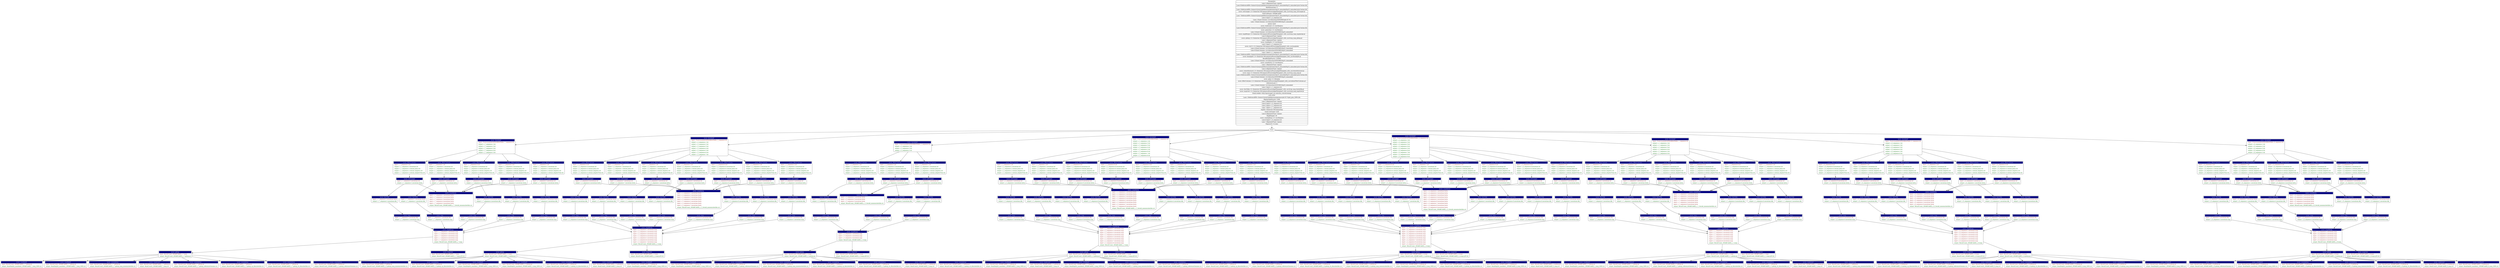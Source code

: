digraph g {
"Parameters" [
shape = "Mrecord"
 label = "{ Parameters  | Lane.5.AlignmentType=regular | Lane.8.ReferenceBFA=/home/rcf-proj2/jak/bberman/genomes/hg18_unmasked/hg18_unmasked.plusContam.bfa | MinMismatches=2 | Lane.5.ReferenceBFA=/home/rcf-proj2/jak/bberman/genomes/hg18_unmasked/hg18_unmasked.plusContam.bfa | uscec::sol2sanger:1.0=/home/uec-00/ramjan/software/alignPileup/perl_utils_usc/wrap_maq_sol2sanger.pl | FlowCellName=300ABCAAXX | Lane.7.ReferenceBFA=/home/rcf-proj2/jak/bberman/genomes/hg18_unmasked/hg18_unmasked.plusContam.bfa | Lane.4.Input=s_4_sequence.txt | Lane.1.Eland.Genome=/srv/data/slxa/GENOMES/phi-X174/ | Lane.7.Eland.Genome=/srv/data/slxa/GENOMES/hg18_unmasked/ | queue=laird | uscec::readcount:1.0=/usr/bin/java | Lane.6.ReferenceBFA=/home/rcf-proj2/jak/bberman/genomes/hg18_unmasked/hg18_unmasked.plusContam.bfa | uscec::genecdax:1.0=/usr/bin/java | Lane.3.Eland.Genome=/srv/data/slxa/GENOMES/hg18_unmasked/ | uscec::mapMerge:1.0=/home/uec-00/ramjan/software/alignPileup/perl_utils_usc/wrap_maq_mapmerge.pl | Lane.8.AlignmentType=regular | uscec::pileup:1.0=/home/uec-00/ramjan/software/alignPileup/perl_utils_usc/wrap_maq_pileup.pl | Lane.2.AlignmentType=regular | uscec::readdepth:1.0=/usr/bin/java | Lane.3.Input=s_3_sequence.txt | uscec::chr21:1.0=/home/uec-00/ramjan/software/alignPileup/perl_utils_usc/maqindex | Lane.4.Eland.Genome=/srv/data/slxa/GENOMES/hg18_unmasked/ | Lane.8.Eland.Genome=/srv/data/slxa/GENOMES/hg18_unmasked/ | Lane.1.Input=s_1_sequence.txt | Lane.2.ReferenceBFA=/home/rcf-proj2/jak/bberman/genomes/hg18_unmasked/hg18_unmasked.plusContam.bfa | uscec::fastqSplit:1.0=/home/uec-00/ramjan/software/alignPileup/perl_utils_usc/fastqSplit.pl | BisulfiteSplitFactor=250000 | Lane.5.Eland.Genome=/srv/data/slxa/GENOMES/hg18_unmasked/ | uscec::countfastq:1.0=/usr/bin/java | Lane.1.AlignmentType=regular | Lane.3.ReferenceBFA=/home/rcf-proj2/jak/bberman/genomes/hg18_unmasked/hg18_unmasked.plusContam.bfa | Lane.4.AlignmentType=regular | uscec::remotebustard:1.0=/home/uec-00/ramjan/software/alignPileup/perl_utils_usc/remotebustard.pl | uscec::map:1.0=/home/uec-00/ramjan/software/alignPileup/perl_utils_usc/wrap_maq_map.pl | Lane.4.ReferenceBFA=/home/rcf-proj2/jak/bberman/genomes/hg18_unmasked/hg18_unmasked.plusContam.bfa | Lane.6.Eland.Genome=/srv/data/slxa/GENOMES/hg18_unmasked/ | uscec::gzip:1.0=/bin/gzip | uscec::filterContams:1.0=/home/uec-00/ramjan/software/alignPileup/perl_utils_usc/solexaFilterContams.pl | referenceLane=1 | Lane.2.Eland.Genome=/srv/data/slxa/GENOMES/hg18_unmasked/ | Lane.2.Input=s_2_sequence.txt | uscec::fast2bfq:1.0=/home/uec-00/ramjan/software/alignPileup/perl_utils_usc/wrap_maq_fastq2bfq.pl | uscec::mapview:1.0=/home/uec-00/ramjan/software/alignPileup/perl_utils_usc/wrap_maq_mapview.pl | Eland.webdir=http://gastorage2.usc.edu/slxa_runs/incoming/ | LFN=PFN | Lane.1.ReferenceBFA=/home/rcf-proj2/jak/bberman/genomes/phi-X174/phi_plus_SNPs.bfa | RegularSplitFactor=1000 | Lane.3.AlignmentType=regular | Lane.6.Input=s_6_sequence.txt | Lane.5.Input=s_5_sequence.txt | Lane.7.Input=s_7_sequence.txt | tmpDir=/home/uec-00/ramjan/tmp | Eland.username=zack | Lane.6.AlignmentType=regular | MaqPileupQ=30 | uscec::countpileup:1.0=/usr/bin/java | Lane.8.Input=s_8_sequence.txt | Lane.7.AlignmentType=regular | PegasusTC=tc.data}" ];
"map_s_2_sequence.2.nocontam.bfq" [
shape = "Mrecord"
label =<<table border="0" cellborder="0" cellspacing="0" cellpadding="4"><tr><td bgcolor="navy"><font color="white">uscec::map</font></td></tr><tr><td align="left"><font color="brown4"> input: s_2_sequence.2.nocontam.bfq</font></td></tr><tr><td align="left"><font color="darkgreen"> output: s_2_sequence.2.nocontam.map</font></td></tr></table>> ];
"fast2bfq_s_8_sequence.1.nocontam.fastq" [
shape = "Mrecord"
label =<<table border="0" cellborder="0" cellspacing="0" cellpadding="4"><tr><td bgcolor="navy"><font color="white">uscec::fast2bfq</font></td></tr><tr><td align="left"><font color="brown4"> input: s_8_sequence.1.nocontam.fastq</font></td></tr><tr><td align="left"><font color="darkgreen"> output: s_8_sequence.1.nocontam.bfq</font></td></tr></table>> ];
"sol2sanger_s_5_sequence.4.nocontam.txt" [
shape = "Mrecord"
label =<<table border="0" cellborder="0" cellspacing="0" cellpadding="4"><tr><td bgcolor="navy"><font color="white">uscec::sol2sanger</font></td></tr><tr><td align="left"><font color="brown4"> input: s_5_sequence.4.nocontam.txt</font></td></tr><tr><td align="left"><font color="darkgreen"> output: s_5_sequence.4.nocontam.fastq</font></td></tr></table>> ];
"pileup_ResultCount_300ABCAAXX_s_5.map" [
shape = "Mrecord"
label =<<table border="0" cellborder="0" cellspacing="0" cellpadding="4"><tr><td bgcolor="navy"><font color="white">uscec::pileup</font></td></tr><tr><td align="left"><font color="brown4"> input: ResultCount_300ABCAAXX_s_5.map</font></td></tr><tr><td align="left"><font color="darkgreen"> output: ResultCount_300ABCAAXX_s_5.pileup.gz</font></td></tr></table>> ];
"countpileup_ResultCount_300ABCAAXX_s_2.pileup.gz-chonly" [
shape = "Mrecord"
label =<<table border="0" cellborder="0" cellspacing="0" cellpadding="4"><tr><td bgcolor="navy"><font color="white">uscec::countpileup</font></td></tr><tr><td align="left"><font color="brown4"> input: ResultCount_300ABCAAXX_s_2.pileup.gz</font></td></tr><tr><td align="left"><font color="darkgreen"> output: ResultCount_300ABCAAXX_s_2.pileup_ch_dinucleotide.csv</font></td></tr></table>> ];
"filterContams_s_6_sequence.5.txt" [
shape = "Mrecord"
label =<<table border="0" cellborder="0" cellspacing="0" cellpadding="4"><tr><td bgcolor="navy"><font color="white">uscec::filterContams</font></td></tr><tr><td align="left"><font color="brown4"> input: s_6_sequence.5.txt</font></td></tr><tr><td align="left"><font color="darkgreen"> output: s_6_sequence.5.nocontam.txt</font></td></tr><tr><td align="left"><font color="darkgreen"> output: s_6_sequence.5.contam.polya.txt</font></td></tr><tr><td align="left"><font color="darkgreen"> output: s_6_sequence.5.contam.adapters.txt</font></td></tr><tr><td align="left"><font color="darkgreen"> output: s_6_sequence.5.contam.adapterTrim.txt</font></td></tr></table>> ];
"pileup_ResultCount_300ABCAAXX_s_8.map" [
shape = "Mrecord"
label =<<table border="0" cellborder="0" cellspacing="0" cellpadding="4"><tr><td bgcolor="navy"><font color="white">uscec::pileup</font></td></tr><tr><td align="left"><font color="brown4"> input: ResultCount_300ABCAAXX_s_8.map</font></td></tr><tr><td align="left"><font color="darkgreen"> output: ResultCount_300ABCAAXX_s_8.pileup.gz</font></td></tr></table>> ];
"fast2bfq_s_4_sequence.9.nocontam.fastq" [
shape = "Mrecord"
label =<<table border="0" cellborder="0" cellspacing="0" cellpadding="4"><tr><td bgcolor="navy"><font color="white">uscec::fast2bfq</font></td></tr><tr><td align="left"><font color="brown4"> input: s_4_sequence.9.nocontam.fastq</font></td></tr><tr><td align="left"><font color="darkgreen"> output: s_4_sequence.9.nocontam.bfq</font></td></tr></table>> ];
"map_s_5_sequence.7.nocontam.bfq" [
shape = "Mrecord"
label =<<table border="0" cellborder="0" cellspacing="0" cellpadding="4"><tr><td bgcolor="navy"><font color="white">uscec::map</font></td></tr><tr><td align="left"><font color="brown4"> input: s_5_sequence.7.nocontam.bfq</font></td></tr><tr><td align="left"><font color="darkgreen"> output: s_5_sequence.7.nocontam.map</font></td></tr></table>> ];
"sol2sanger_s_8_sequence.1.nocontam.txt" [
shape = "Mrecord"
label =<<table border="0" cellborder="0" cellspacing="0" cellpadding="4"><tr><td bgcolor="navy"><font color="white">uscec::sol2sanger</font></td></tr><tr><td align="left"><font color="brown4"> input: s_8_sequence.1.nocontam.txt</font></td></tr><tr><td align="left"><font color="darkgreen"> output: s_8_sequence.1.nocontam.fastq</font></td></tr></table>> ];
"mapMerge_300ABCAAXX5" [
shape = "Mrecord"
label =<<table border="0" cellborder="0" cellspacing="0" cellpadding="4"><tr><td bgcolor="navy"><font color="white">uscec::mapMerge</font></td></tr><tr><td align="left"><font color="brown4"> input: s_5_sequence.1.nocontam.map</font></td></tr><tr><td align="left"><font color="brown4"> input: s_5_sequence.2.nocontam.map</font></td></tr><tr><td align="left"><font color="brown4"> input: s_5_sequence.3.nocontam.map</font></td></tr><tr><td align="left"><font color="brown4"> input: s_5_sequence.4.nocontam.map</font></td></tr><tr><td align="left"><font color="brown4"> input: s_5_sequence.5.nocontam.map</font></td></tr><tr><td align="left"><font color="brown4"> input: s_5_sequence.6.nocontam.map</font></td></tr><tr><td align="left"><font color="brown4"> input: s_5_sequence.7.nocontam.map</font></td></tr><tr><td align="left"><font color="darkgreen"> output: ResultCount_300ABCAAXX_s_5.map</font></td></tr></table>> ];
"sol2sanger_s_4_sequence.6.nocontam.txt" [
shape = "Mrecord"
label =<<table border="0" cellborder="0" cellspacing="0" cellpadding="4"><tr><td bgcolor="navy"><font color="white">uscec::sol2sanger</font></td></tr><tr><td align="left"><font color="brown4"> input: s_4_sequence.6.nocontam.txt</font></td></tr><tr><td align="left"><font color="darkgreen"> output: s_4_sequence.6.nocontam.fastq</font></td></tr></table>> ];
"readdepth_300ABCAAXX115000" [
shape = "Mrecord"
label =<<table border="0" cellborder="0" cellspacing="0" cellpadding="4"><tr><td bgcolor="navy"><font color="white">uscec::readdepth</font></td></tr><tr><td align="left"><font color="brown4"> input: ResultCount_300ABCAAXX_s_1.pileup.gz</font></td></tr><tr><td align="left"><font color="darkgreen"> output: ReadDepths_maxIden1_300ABCAAXX_1_maq_5000.csv</font></td></tr></table>> ];
"countfastq_300ABCAAXX8" [
shape = "Mrecord"
label =<<table border="0" cellborder="0" cellspacing="0" cellpadding="4"><tr><td bgcolor="navy"><font color="white">uscec::countfastq</font></td></tr><tr><td align="left"><font color="brown4"> input: s_8_sequence.1.nocontam.fastq</font></td></tr><tr><td align="left"><font color="brown4"> input: s_8_sequence.2.nocontam.fastq</font></td></tr><tr><td align="left"><font color="brown4"> input: s_8_sequence.3.nocontam.fastq</font></td></tr><tr><td align="left"><font color="brown4"> input: s_8_sequence.4.nocontam.fastq</font></td></tr><tr><td align="left"><font color="brown4"> input: s_8_sequence.5.nocontam.fastq</font></td></tr><tr><td align="left"><font color="darkgreen"> output: ResultCount_300ABCAAXX_s_8_Gerald_mononucleotide.csv</font></td></tr></table>> ];
"map_s_8_sequence.5.nocontam.bfq" [
shape = "Mrecord"
label =<<table border="0" cellborder="0" cellspacing="0" cellpadding="4"><tr><td bgcolor="navy"><font color="white">uscec::map</font></td></tr><tr><td align="left"><font color="brown4"> input: s_8_sequence.5.nocontam.bfq</font></td></tr><tr><td align="left"><font color="darkgreen"> output: s_8_sequence.5.nocontam.map</font></td></tr></table>> ];
"filterContams_s_2_sequence.1.txt" [
shape = "Mrecord"
label =<<table border="0" cellborder="0" cellspacing="0" cellpadding="4"><tr><td bgcolor="navy"><font color="white">uscec::filterContams</font></td></tr><tr><td align="left"><font color="brown4"> input: s_2_sequence.1.txt</font></td></tr><tr><td align="left"><font color="darkgreen"> output: s_2_sequence.1.nocontam.txt</font></td></tr><tr><td align="left"><font color="darkgreen"> output: s_2_sequence.1.contam.polya.txt</font></td></tr><tr><td align="left"><font color="darkgreen"> output: s_2_sequence.1.contam.adapters.txt</font></td></tr><tr><td align="left"><font color="darkgreen"> output: s_2_sequence.1.contam.adapterTrim.txt</font></td></tr></table>> ];
"readdepth_300ABCAAXX705000" [
shape = "Mrecord"
label =<<table border="0" cellborder="0" cellspacing="0" cellpadding="4"><tr><td bgcolor="navy"><font color="white">uscec::readdepth</font></td></tr><tr><td align="left"><font color="brown4"> input: ResultCount_300ABCAAXX_s_7.pileup.gz</font></td></tr><tr><td align="left"><font color="darkgreen"> output: ReadDepths_maxIden0_300ABCAAXX_7_maq_5000.csv</font></td></tr></table>> ];
"map_s_4_sequence.1.nocontam.bfq" [
shape = "Mrecord"
label =<<table border="0" cellborder="0" cellspacing="0" cellpadding="4"><tr><td bgcolor="navy"><font color="white">uscec::map</font></td></tr><tr><td align="left"><font color="brown4"> input: s_4_sequence.1.nocontam.bfq</font></td></tr><tr><td align="left"><font color="darkgreen"> output: s_4_sequence.1.nocontam.map</font></td></tr></table>> ];
"filterContams_s_5_sequence.7.txt" [
shape = "Mrecord"
label =<<table border="0" cellborder="0" cellspacing="0" cellpadding="4"><tr><td bgcolor="navy"><font color="white">uscec::filterContams</font></td></tr><tr><td align="left"><font color="brown4"> input: s_5_sequence.7.txt</font></td></tr><tr><td align="left"><font color="darkgreen"> output: s_5_sequence.7.nocontam.txt</font></td></tr><tr><td align="left"><font color="darkgreen"> output: s_5_sequence.7.contam.polya.txt</font></td></tr><tr><td align="left"><font color="darkgreen"> output: s_5_sequence.7.contam.adapters.txt</font></td></tr><tr><td align="left"><font color="darkgreen"> output: s_5_sequence.7.contam.adapterTrim.txt</font></td></tr></table>> ];
"fast2bfq_s_7_sequence.1.nocontam.fastq" [
shape = "Mrecord"
label =<<table border="0" cellborder="0" cellspacing="0" cellpadding="4"><tr><td bgcolor="navy"><font color="white">uscec::fast2bfq</font></td></tr><tr><td align="left"><font color="brown4"> input: s_7_sequence.1.nocontam.fastq</font></td></tr><tr><td align="left"><font color="darkgreen"> output: s_7_sequence.1.nocontam.bfq</font></td></tr></table>> ];
"countfastq_300ABCAAXX5" [
shape = "Mrecord"
label =<<table border="0" cellborder="0" cellspacing="0" cellpadding="4"><tr><td bgcolor="navy"><font color="white">uscec::countfastq</font></td></tr><tr><td align="left"><font color="brown4"> input: s_5_sequence.1.nocontam.fastq</font></td></tr><tr><td align="left"><font color="brown4"> input: s_5_sequence.2.nocontam.fastq</font></td></tr><tr><td align="left"><font color="brown4"> input: s_5_sequence.3.nocontam.fastq</font></td></tr><tr><td align="left"><font color="brown4"> input: s_5_sequence.4.nocontam.fastq</font></td></tr><tr><td align="left"><font color="brown4"> input: s_5_sequence.5.nocontam.fastq</font></td></tr><tr><td align="left"><font color="brown4"> input: s_5_sequence.6.nocontam.fastq</font></td></tr><tr><td align="left"><font color="brown4"> input: s_5_sequence.7.nocontam.fastq</font></td></tr><tr><td align="left"><font color="darkgreen"> output: ResultCount_300ABCAAXX_s_5_Gerald_mononucleotide.csv</font></td></tr></table>> ];
"filterContams_s_6_sequence.1.txt" [
shape = "Mrecord"
label =<<table border="0" cellborder="0" cellspacing="0" cellpadding="4"><tr><td bgcolor="navy"><font color="white">uscec::filterContams</font></td></tr><tr><td align="left"><font color="brown4"> input: s_6_sequence.1.txt</font></td></tr><tr><td align="left"><font color="darkgreen"> output: s_6_sequence.1.nocontam.txt</font></td></tr><tr><td align="left"><font color="darkgreen"> output: s_6_sequence.1.contam.polya.txt</font></td></tr><tr><td align="left"><font color="darkgreen"> output: s_6_sequence.1.contam.adapters.txt</font></td></tr><tr><td align="left"><font color="darkgreen"> output: s_6_sequence.1.contam.adapterTrim.txt</font></td></tr></table>> ];
"countfastq_300ABCAAXX6" [
shape = "Mrecord"
label =<<table border="0" cellborder="0" cellspacing="0" cellpadding="4"><tr><td bgcolor="navy"><font color="white">uscec::countfastq</font></td></tr><tr><td align="left"><font color="brown4"> input: s_6_sequence.1.nocontam.fastq</font></td></tr><tr><td align="left"><font color="brown4"> input: s_6_sequence.2.nocontam.fastq</font></td></tr><tr><td align="left"><font color="brown4"> input: s_6_sequence.3.nocontam.fastq</font></td></tr><tr><td align="left"><font color="brown4"> input: s_6_sequence.4.nocontam.fastq</font></td></tr><tr><td align="left"><font color="brown4"> input: s_6_sequence.5.nocontam.fastq</font></td></tr><tr><td align="left"><font color="brown4"> input: s_6_sequence.6.nocontam.fastq</font></td></tr><tr><td align="left"><font color="darkgreen"> output: ResultCount_300ABCAAXX_s_6_Gerald_mononucleotide.csv</font></td></tr></table>> ];
"map_s_6_sequence.2.nocontam.bfq" [
shape = "Mrecord"
label =<<table border="0" cellborder="0" cellspacing="0" cellpadding="4"><tr><td bgcolor="navy"><font color="white">uscec::map</font></td></tr><tr><td align="left"><font color="brown4"> input: s_6_sequence.2.nocontam.bfq</font></td></tr><tr><td align="left"><font color="darkgreen"> output: s_6_sequence.2.nocontam.map</font></td></tr></table>> ];
"fast2bfq_s_6_sequence.4.nocontam.fastq" [
shape = "Mrecord"
label =<<table border="0" cellborder="0" cellspacing="0" cellpadding="4"><tr><td bgcolor="navy"><font color="white">uscec::fast2bfq</font></td></tr><tr><td align="left"><font color="brown4"> input: s_6_sequence.4.nocontam.fastq</font></td></tr><tr><td align="left"><font color="darkgreen"> output: s_6_sequence.4.nocontam.bfq</font></td></tr></table>> ];
"countpileup_ResultCount_300ABCAAXX_s_6.pileup.gz-cgonly" [
shape = "Mrecord"
label =<<table border="0" cellborder="0" cellspacing="0" cellpadding="4"><tr><td bgcolor="navy"><font color="white">uscec::countpileup</font></td></tr><tr><td align="left"><font color="brown4"> input: ResultCount_300ABCAAXX_s_6.pileup.gz</font></td></tr><tr><td align="left"><font color="darkgreen"> output: ResultCount_300ABCAAXX_s_6.pileup_cg_dinucleotide.csv</font></td></tr></table>> ];
"fastqSpit_s_7_sequence.txt" [
shape = "Mrecord"
label =<<table border="0" cellborder="0" cellspacing="0" cellpadding="4"><tr><td bgcolor="navy"><font color="white">uscec::fastqSplit</font></td></tr><tr><td align="left"><font color="brown4"> input: /Users/zack/devel/WorkflowDAX/s_7_sequence.txt</font></td></tr><tr><td align="left"><font color="darkgreen"> output: s_7_sequence.1.txt</font></td></tr><tr><td align="left"><font color="darkgreen"> output: s_7_sequence.2.txt</font></td></tr><tr><td align="left"><font color="darkgreen"> output: s_7_sequence.3.txt</font></td></tr><tr><td align="left"><font color="darkgreen"> output: s_7_sequence.4.txt</font></td></tr><tr><td align="left"><font color="darkgreen"> output: s_7_sequence.5.txt</font></td></tr></table>> ];
"sol2sanger_s_4_sequence.7.nocontam.txt" [
shape = "Mrecord"
label =<<table border="0" cellborder="0" cellspacing="0" cellpadding="4"><tr><td bgcolor="navy"><font color="white">uscec::sol2sanger</font></td></tr><tr><td align="left"><font color="brown4"> input: s_4_sequence.7.nocontam.txt</font></td></tr><tr><td align="left"><font color="darkgreen"> output: s_4_sequence.7.nocontam.fastq</font></td></tr></table>> ];
"fastqSpit_s_5_sequence.txt" [
shape = "Mrecord"
label =<<table border="0" cellborder="0" cellspacing="0" cellpadding="4"><tr><td bgcolor="navy"><font color="white">uscec::fastqSplit</font></td></tr><tr><td align="left"><font color="brown4"> input: /Users/zack/devel/WorkflowDAX/s_5_sequence.txt</font></td></tr><tr><td align="left"><font color="darkgreen"> output: s_5_sequence.1.txt</font></td></tr><tr><td align="left"><font color="darkgreen"> output: s_5_sequence.2.txt</font></td></tr><tr><td align="left"><font color="darkgreen"> output: s_5_sequence.3.txt</font></td></tr><tr><td align="left"><font color="darkgreen"> output: s_5_sequence.4.txt</font></td></tr><tr><td align="left"><font color="darkgreen"> output: s_5_sequence.5.txt</font></td></tr><tr><td align="left"><font color="darkgreen"> output: s_5_sequence.6.txt</font></td></tr><tr><td align="left"><font color="darkgreen"> output: s_5_sequence.7.txt</font></td></tr></table>> ];
"countpileup_ResultCount_300ABCAAXX_s_5.pileup.gz-refComposition" [
shape = "Mrecord"
label =<<table border="0" cellborder="0" cellspacing="0" cellpadding="4"><tr><td bgcolor="navy"><font color="white">uscec::countpileup</font></td></tr><tr><td align="left"><font color="brown4"> input: ResultCount_300ABCAAXX_s_5.pileup.gz</font></td></tr><tr><td align="left"><font color="darkgreen"> output: ResultCount_300ABCAAXX_s_5.pileup_referenceGenome.csv</font></td></tr></table>> ];
"countpileup_ResultCount_300ABCAAXX_s_8.pileup.gz-refComposition" [
shape = "Mrecord"
label =<<table border="0" cellborder="0" cellspacing="0" cellpadding="4"><tr><td bgcolor="navy"><font color="white">uscec::countpileup</font></td></tr><tr><td align="left"><font color="brown4"> input: ResultCount_300ABCAAXX_s_8.pileup.gz</font></td></tr><tr><td align="left"><font color="darkgreen"> output: ResultCount_300ABCAAXX_s_8.pileup_referenceGenome.csv</font></td></tr></table>> ];
"map_s_8_sequence.1.nocontam.bfq" [
shape = "Mrecord"
label =<<table border="0" cellborder="0" cellspacing="0" cellpadding="4"><tr><td bgcolor="navy"><font color="white">uscec::map</font></td></tr><tr><td align="left"><font color="brown4"> input: s_8_sequence.1.nocontam.bfq</font></td></tr><tr><td align="left"><font color="darkgreen"> output: s_8_sequence.1.nocontam.map</font></td></tr></table>> ];
"filterContams_s_5_sequence.2.txt" [
shape = "Mrecord"
label =<<table border="0" cellborder="0" cellspacing="0" cellpadding="4"><tr><td bgcolor="navy"><font color="white">uscec::filterContams</font></td></tr><tr><td align="left"><font color="brown4"> input: s_5_sequence.2.txt</font></td></tr><tr><td align="left"><font color="darkgreen"> output: s_5_sequence.2.nocontam.txt</font></td></tr><tr><td align="left"><font color="darkgreen"> output: s_5_sequence.2.contam.polya.txt</font></td></tr><tr><td align="left"><font color="darkgreen"> output: s_5_sequence.2.contam.adapters.txt</font></td></tr><tr><td align="left"><font color="darkgreen"> output: s_5_sequence.2.contam.adapterTrim.txt</font></td></tr></table>> ];
"countpileup_ResultCount_300ABCAAXX_s_4.pileup.gz-refComposition" [
shape = "Mrecord"
label =<<table border="0" cellborder="0" cellspacing="0" cellpadding="4"><tr><td bgcolor="navy"><font color="white">uscec::countpileup</font></td></tr><tr><td align="left"><font color="brown4"> input: ResultCount_300ABCAAXX_s_4.pileup.gz</font></td></tr><tr><td align="left"><font color="darkgreen"> output: ResultCount_300ABCAAXX_s_4.pileup_referenceGenome.csv</font></td></tr></table>> ];
"filterContams_s_3_sequence.3.txt" [
shape = "Mrecord"
label =<<table border="0" cellborder="0" cellspacing="0" cellpadding="4"><tr><td bgcolor="navy"><font color="white">uscec::filterContams</font></td></tr><tr><td align="left"><font color="brown4"> input: s_3_sequence.3.txt</font></td></tr><tr><td align="left"><font color="darkgreen"> output: s_3_sequence.3.nocontam.txt</font></td></tr><tr><td align="left"><font color="darkgreen"> output: s_3_sequence.3.contam.polya.txt</font></td></tr><tr><td align="left"><font color="darkgreen"> output: s_3_sequence.3.contam.adapters.txt</font></td></tr><tr><td align="left"><font color="darkgreen"> output: s_3_sequence.3.contam.adapterTrim.txt</font></td></tr></table>> ];
"mapview_ResultCount_300ABCAAXX_s_8.map" [
shape = "Mrecord"
label =<<table border="0" cellborder="0" cellspacing="0" cellpadding="4"><tr><td bgcolor="navy"><font color="white">uscec::mapview</font></td></tr><tr><td align="left"><font color="brown4"> input: ResultCount_300ABCAAXX_s_8.map</font></td></tr><tr><td align="left"><font color="darkgreen"> output: ResultCount_300ABCAAXX_s_8.map.q30.txt</font></td></tr></table>> ];
"map_s_4_sequence.6.nocontam.bfq" [
shape = "Mrecord"
label =<<table border="0" cellborder="0" cellspacing="0" cellpadding="4"><tr><td bgcolor="navy"><font color="white">uscec::map</font></td></tr><tr><td align="left"><font color="brown4"> input: s_4_sequence.6.nocontam.bfq</font></td></tr><tr><td align="left"><font color="darkgreen"> output: s_4_sequence.6.nocontam.map</font></td></tr></table>> ];
"fastqSpit_s_3_sequence.txt" [
shape = "Mrecord"
label =<<table border="0" cellborder="0" cellspacing="0" cellpadding="4"><tr><td bgcolor="navy"><font color="white">uscec::fastqSplit</font></td></tr><tr><td align="left"><font color="brown4"> input: /Users/zack/devel/WorkflowDAX/s_3_sequence.txt</font></td></tr><tr><td align="left"><font color="darkgreen"> output: s_3_sequence.1.txt</font></td></tr><tr><td align="left"><font color="darkgreen"> output: s_3_sequence.2.txt</font></td></tr><tr><td align="left"><font color="darkgreen"> output: s_3_sequence.3.txt</font></td></tr></table>> ];
"filterContams_s_1_sequence.3.txt" [
shape = "Mrecord"
label =<<table border="0" cellborder="0" cellspacing="0" cellpadding="4"><tr><td bgcolor="navy"><font color="white">uscec::filterContams</font></td></tr><tr><td align="left"><font color="brown4"> input: s_1_sequence.3.txt</font></td></tr><tr><td align="left"><font color="darkgreen"> output: s_1_sequence.3.nocontam.txt</font></td></tr><tr><td align="left"><font color="darkgreen"> output: s_1_sequence.3.contam.polya.txt</font></td></tr><tr><td align="left"><font color="darkgreen"> output: s_1_sequence.3.contam.adapters.txt</font></td></tr><tr><td align="left"><font color="darkgreen"> output: s_1_sequence.3.contam.adapterTrim.txt</font></td></tr></table>> ];
"sol2sanger_s_1_sequence.3.nocontam.txt" [
shape = "Mrecord"
label =<<table border="0" cellborder="0" cellspacing="0" cellpadding="4"><tr><td bgcolor="navy"><font color="white">uscec::sol2sanger</font></td></tr><tr><td align="left"><font color="brown4"> input: s_1_sequence.3.nocontam.txt</font></td></tr><tr><td align="left"><font color="darkgreen"> output: s_1_sequence.3.nocontam.fastq</font></td></tr></table>> ];
"countpileup_ResultCount_300ABCAAXX_s_6.pileup.gz-refComposition" [
shape = "Mrecord"
label =<<table border="0" cellborder="0" cellspacing="0" cellpadding="4"><tr><td bgcolor="navy"><font color="white">uscec::countpileup</font></td></tr><tr><td align="left"><font color="brown4"> input: ResultCount_300ABCAAXX_s_6.pileup.gz</font></td></tr><tr><td align="left"><font color="darkgreen"> output: ResultCount_300ABCAAXX_s_6.pileup_referenceGenome.csv</font></td></tr></table>> ];
"sol2sanger_s_8_sequence.4.nocontam.txt" [
shape = "Mrecord"
label =<<table border="0" cellborder="0" cellspacing="0" cellpadding="4"><tr><td bgcolor="navy"><font color="white">uscec::sol2sanger</font></td></tr><tr><td align="left"><font color="brown4"> input: s_8_sequence.4.nocontam.txt</font></td></tr><tr><td align="left"><font color="darkgreen"> output: s_8_sequence.4.nocontam.fastq</font></td></tr></table>> ];
"filterContams_s_4_sequence.2.txt" [
shape = "Mrecord"
label =<<table border="0" cellborder="0" cellspacing="0" cellpadding="4"><tr><td bgcolor="navy"><font color="white">uscec::filterContams</font></td></tr><tr><td align="left"><font color="brown4"> input: s_4_sequence.2.txt</font></td></tr><tr><td align="left"><font color="darkgreen"> output: s_4_sequence.2.nocontam.txt</font></td></tr><tr><td align="left"><font color="darkgreen"> output: s_4_sequence.2.contam.polya.txt</font></td></tr><tr><td align="left"><font color="darkgreen"> output: s_4_sequence.2.contam.adapters.txt</font></td></tr><tr><td align="left"><font color="darkgreen"> output: s_4_sequence.2.contam.adapterTrim.txt</font></td></tr></table>> ];
"map_s_6_sequence.4.nocontam.bfq" [
shape = "Mrecord"
label =<<table border="0" cellborder="0" cellspacing="0" cellpadding="4"><tr><td bgcolor="navy"><font color="white">uscec::map</font></td></tr><tr><td align="left"><font color="brown4"> input: s_6_sequence.4.nocontam.bfq</font></td></tr><tr><td align="left"><font color="darkgreen"> output: s_6_sequence.4.nocontam.map</font></td></tr></table>> ];
"map_s_4_sequence.7.nocontam.bfq" [
shape = "Mrecord"
label =<<table border="0" cellborder="0" cellspacing="0" cellpadding="4"><tr><td bgcolor="navy"><font color="white">uscec::map</font></td></tr><tr><td align="left"><font color="brown4"> input: s_4_sequence.7.nocontam.bfq</font></td></tr><tr><td align="left"><font color="darkgreen"> output: s_4_sequence.7.nocontam.map</font></td></tr></table>> ];
"sol2sanger_s_2_sequence.6.nocontam.txt" [
shape = "Mrecord"
label =<<table border="0" cellborder="0" cellspacing="0" cellpadding="4"><tr><td bgcolor="navy"><font color="white">uscec::sol2sanger</font></td></tr><tr><td align="left"><font color="brown4"> input: s_2_sequence.6.nocontam.txt</font></td></tr><tr><td align="left"><font color="darkgreen"> output: s_2_sequence.6.nocontam.fastq</font></td></tr></table>> ];
"fast2bfq_s_1_sequence.6.nocontam.fastq" [
shape = "Mrecord"
label =<<table border="0" cellborder="0" cellspacing="0" cellpadding="4"><tr><td bgcolor="navy"><font color="white">uscec::fast2bfq</font></td></tr><tr><td align="left"><font color="brown4"> input: s_1_sequence.6.nocontam.fastq</font></td></tr><tr><td align="left"><font color="darkgreen"> output: s_1_sequence.6.nocontam.bfq</font></td></tr></table>> ];
"filterContams_s_7_sequence.3.txt" [
shape = "Mrecord"
label =<<table border="0" cellborder="0" cellspacing="0" cellpadding="4"><tr><td bgcolor="navy"><font color="white">uscec::filterContams</font></td></tr><tr><td align="left"><font color="brown4"> input: s_7_sequence.3.txt</font></td></tr><tr><td align="left"><font color="darkgreen"> output: s_7_sequence.3.nocontam.txt</font></td></tr><tr><td align="left"><font color="darkgreen"> output: s_7_sequence.3.contam.polya.txt</font></td></tr><tr><td align="left"><font color="darkgreen"> output: s_7_sequence.3.contam.adapters.txt</font></td></tr><tr><td align="left"><font color="darkgreen"> output: s_7_sequence.3.contam.adapterTrim.txt</font></td></tr></table>> ];
"map_s_3_sequence.1.nocontam.bfq" [
shape = "Mrecord"
label =<<table border="0" cellborder="0" cellspacing="0" cellpadding="4"><tr><td bgcolor="navy"><font color="white">uscec::map</font></td></tr><tr><td align="left"><font color="brown4"> input: s_3_sequence.1.nocontam.bfq</font></td></tr><tr><td align="left"><font color="darkgreen"> output: s_3_sequence.1.nocontam.map</font></td></tr></table>> ];
"filterContams_s_5_sequence.1.txt" [
shape = "Mrecord"
label =<<table border="0" cellborder="0" cellspacing="0" cellpadding="4"><tr><td bgcolor="navy"><font color="white">uscec::filterContams</font></td></tr><tr><td align="left"><font color="brown4"> input: s_5_sequence.1.txt</font></td></tr><tr><td align="left"><font color="darkgreen"> output: s_5_sequence.1.nocontam.txt</font></td></tr><tr><td align="left"><font color="darkgreen"> output: s_5_sequence.1.contam.polya.txt</font></td></tr><tr><td align="left"><font color="darkgreen"> output: s_5_sequence.1.contam.adapters.txt</font></td></tr><tr><td align="left"><font color="darkgreen"> output: s_5_sequence.1.contam.adapterTrim.txt</font></td></tr></table>> ];
"map_s_4_sequence.5.nocontam.bfq" [
shape = "Mrecord"
label =<<table border="0" cellborder="0" cellspacing="0" cellpadding="4"><tr><td bgcolor="navy"><font color="white">uscec::map</font></td></tr><tr><td align="left"><font color="brown4"> input: s_4_sequence.5.nocontam.bfq</font></td></tr><tr><td align="left"><font color="darkgreen"> output: s_4_sequence.5.nocontam.map</font></td></tr></table>> ];
"map_s_5_sequence.4.nocontam.bfq" [
shape = "Mrecord"
label =<<table border="0" cellborder="0" cellspacing="0" cellpadding="4"><tr><td bgcolor="navy"><font color="white">uscec::map</font></td></tr><tr><td align="left"><font color="brown4"> input: s_5_sequence.4.nocontam.bfq</font></td></tr><tr><td align="left"><font color="darkgreen"> output: s_5_sequence.4.nocontam.map</font></td></tr></table>> ];
"countfastq_300ABCAAXX2" [
shape = "Mrecord"
label =<<table border="0" cellborder="0" cellspacing="0" cellpadding="4"><tr><td bgcolor="navy"><font color="white">uscec::countfastq</font></td></tr><tr><td align="left"><font color="brown4"> input: s_2_sequence.1.nocontam.fastq</font></td></tr><tr><td align="left"><font color="brown4"> input: s_2_sequence.2.nocontam.fastq</font></td></tr><tr><td align="left"><font color="brown4"> input: s_2_sequence.3.nocontam.fastq</font></td></tr><tr><td align="left"><font color="brown4"> input: s_2_sequence.4.nocontam.fastq</font></td></tr><tr><td align="left"><font color="brown4"> input: s_2_sequence.5.nocontam.fastq</font></td></tr><tr><td align="left"><font color="brown4"> input: s_2_sequence.6.nocontam.fastq</font></td></tr><tr><td align="left"><font color="brown4"> input: s_2_sequence.7.nocontam.fastq</font></td></tr><tr><td align="left"><font color="brown4"> input: s_2_sequence.8.nocontam.fastq</font></td></tr><tr><td align="left"><font color="darkgreen"> output: ResultCount_300ABCAAXX_s_2_Gerald_mononucleotide.csv</font></td></tr></table>> ];
"sol2sanger_s_1_sequence.6.nocontam.txt" [
shape = "Mrecord"
label =<<table border="0" cellborder="0" cellspacing="0" cellpadding="4"><tr><td bgcolor="navy"><font color="white">uscec::sol2sanger</font></td></tr><tr><td align="left"><font color="brown4"> input: s_1_sequence.6.nocontam.txt</font></td></tr><tr><td align="left"><font color="darkgreen"> output: s_1_sequence.6.nocontam.fastq</font></td></tr></table>> ];
"sol2sanger_s_1_sequence.2.nocontam.txt" [
shape = "Mrecord"
label =<<table border="0" cellborder="0" cellspacing="0" cellpadding="4"><tr><td bgcolor="navy"><font color="white">uscec::sol2sanger</font></td></tr><tr><td align="left"><font color="brown4"> input: s_1_sequence.2.nocontam.txt</font></td></tr><tr><td align="left"><font color="darkgreen"> output: s_1_sequence.2.nocontam.fastq</font></td></tr></table>> ];
"fast2bfq_s_2_sequence.5.nocontam.fastq" [
shape = "Mrecord"
label =<<table border="0" cellborder="0" cellspacing="0" cellpadding="4"><tr><td bgcolor="navy"><font color="white">uscec::fast2bfq</font></td></tr><tr><td align="left"><font color="brown4"> input: s_2_sequence.5.nocontam.fastq</font></td></tr><tr><td align="left"><font color="darkgreen"> output: s_2_sequence.5.nocontam.bfq</font></td></tr></table>> ];
"readdepth_300ABCAAXX105000" [
shape = "Mrecord"
label =<<table border="0" cellborder="0" cellspacing="0" cellpadding="4"><tr><td bgcolor="navy"><font color="white">uscec::readdepth</font></td></tr><tr><td align="left"><font color="brown4"> input: ResultCount_300ABCAAXX_s_1.pileup.gz</font></td></tr><tr><td align="left"><font color="darkgreen"> output: ReadDepths_maxIden0_300ABCAAXX_1_maq_5000.csv</font></td></tr></table>> ];
"mapMerge_300ABCAAXX6" [
shape = "Mrecord"
label =<<table border="0" cellborder="0" cellspacing="0" cellpadding="4"><tr><td bgcolor="navy"><font color="white">uscec::mapMerge</font></td></tr><tr><td align="left"><font color="brown4"> input: s_6_sequence.1.nocontam.map</font></td></tr><tr><td align="left"><font color="brown4"> input: s_6_sequence.2.nocontam.map</font></td></tr><tr><td align="left"><font color="brown4"> input: s_6_sequence.3.nocontam.map</font></td></tr><tr><td align="left"><font color="brown4"> input: s_6_sequence.4.nocontam.map</font></td></tr><tr><td align="left"><font color="brown4"> input: s_6_sequence.5.nocontam.map</font></td></tr><tr><td align="left"><font color="brown4"> input: s_6_sequence.6.nocontam.map</font></td></tr><tr><td align="left"><font color="darkgreen"> output: ResultCount_300ABCAAXX_s_6.map</font></td></tr></table>> ];
"fast2bfq_s_1_sequence.3.nocontam.fastq" [
shape = "Mrecord"
label =<<table border="0" cellborder="0" cellspacing="0" cellpadding="4"><tr><td bgcolor="navy"><font color="white">uscec::fast2bfq</font></td></tr><tr><td align="left"><font color="brown4"> input: s_1_sequence.3.nocontam.fastq</font></td></tr><tr><td align="left"><font color="darkgreen"> output: s_1_sequence.3.nocontam.bfq</font></td></tr></table>> ];
"pileup_ResultCount_300ABCAAXX_s_1.map" [
shape = "Mrecord"
label =<<table border="0" cellborder="0" cellspacing="0" cellpadding="4"><tr><td bgcolor="navy"><font color="white">uscec::pileup</font></td></tr><tr><td align="left"><font color="brown4"> input: ResultCount_300ABCAAXX_s_1.map</font></td></tr><tr><td align="left"><font color="darkgreen"> output: ResultCount_300ABCAAXX_s_1.pileup.gz</font></td></tr></table>> ];
"countfastq_300ABCAAXX1" [
shape = "Mrecord"
label =<<table border="0" cellborder="0" cellspacing="0" cellpadding="4"><tr><td bgcolor="navy"><font color="white">uscec::countfastq</font></td></tr><tr><td align="left"><font color="brown4"> input: s_1_sequence.1.nocontam.fastq</font></td></tr><tr><td align="left"><font color="brown4"> input: s_1_sequence.2.nocontam.fastq</font></td></tr><tr><td align="left"><font color="brown4"> input: s_1_sequence.3.nocontam.fastq</font></td></tr><tr><td align="left"><font color="brown4"> input: s_1_sequence.4.nocontam.fastq</font></td></tr><tr><td align="left"><font color="brown4"> input: s_1_sequence.5.nocontam.fastq</font></td></tr><tr><td align="left"><font color="brown4"> input: s_1_sequence.6.nocontam.fastq</font></td></tr><tr><td align="left"><font color="darkgreen"> output: ResultCount_300ABCAAXX_s_1_Gerald_mononucleotide.csv</font></td></tr></table>> ];
"filterContams_s_4_sequence.3.txt" [
shape = "Mrecord"
label =<<table border="0" cellborder="0" cellspacing="0" cellpadding="4"><tr><td bgcolor="navy"><font color="white">uscec::filterContams</font></td></tr><tr><td align="left"><font color="brown4"> input: s_4_sequence.3.txt</font></td></tr><tr><td align="left"><font color="darkgreen"> output: s_4_sequence.3.nocontam.txt</font></td></tr><tr><td align="left"><font color="darkgreen"> output: s_4_sequence.3.contam.polya.txt</font></td></tr><tr><td align="left"><font color="darkgreen"> output: s_4_sequence.3.contam.adapters.txt</font></td></tr><tr><td align="left"><font color="darkgreen"> output: s_4_sequence.3.contam.adapterTrim.txt</font></td></tr></table>> ];
"map_s_5_sequence.2.nocontam.bfq" [
shape = "Mrecord"
label =<<table border="0" cellborder="0" cellspacing="0" cellpadding="4"><tr><td bgcolor="navy"><font color="white">uscec::map</font></td></tr><tr><td align="left"><font color="brown4"> input: s_5_sequence.2.nocontam.bfq</font></td></tr><tr><td align="left"><font color="darkgreen"> output: s_5_sequence.2.nocontam.map</font></td></tr></table>> ];
"filterContams_s_4_sequence.5.txt" [
shape = "Mrecord"
label =<<table border="0" cellborder="0" cellspacing="0" cellpadding="4"><tr><td bgcolor="navy"><font color="white">uscec::filterContams</font></td></tr><tr><td align="left"><font color="brown4"> input: s_4_sequence.5.txt</font></td></tr><tr><td align="left"><font color="darkgreen"> output: s_4_sequence.5.nocontam.txt</font></td></tr><tr><td align="left"><font color="darkgreen"> output: s_4_sequence.5.contam.polya.txt</font></td></tr><tr><td align="left"><font color="darkgreen"> output: s_4_sequence.5.contam.adapters.txt</font></td></tr><tr><td align="left"><font color="darkgreen"> output: s_4_sequence.5.contam.adapterTrim.txt</font></td></tr></table>> ];
"filterContams_s_2_sequence.4.txt" [
shape = "Mrecord"
label =<<table border="0" cellborder="0" cellspacing="0" cellpadding="4"><tr><td bgcolor="navy"><font color="white">uscec::filterContams</font></td></tr><tr><td align="left"><font color="brown4"> input: s_2_sequence.4.txt</font></td></tr><tr><td align="left"><font color="darkgreen"> output: s_2_sequence.4.nocontam.txt</font></td></tr><tr><td align="left"><font color="darkgreen"> output: s_2_sequence.4.contam.polya.txt</font></td></tr><tr><td align="left"><font color="darkgreen"> output: s_2_sequence.4.contam.adapters.txt</font></td></tr><tr><td align="left"><font color="darkgreen"> output: s_2_sequence.4.contam.adapterTrim.txt</font></td></tr></table>> ];
"map_s_7_sequence.1.nocontam.bfq" [
shape = "Mrecord"
label =<<table border="0" cellborder="0" cellspacing="0" cellpadding="4"><tr><td bgcolor="navy"><font color="white">uscec::map</font></td></tr><tr><td align="left"><font color="brown4"> input: s_7_sequence.1.nocontam.bfq</font></td></tr><tr><td align="left"><font color="darkgreen"> output: s_7_sequence.1.nocontam.map</font></td></tr></table>> ];
"filterContams_s_2_sequence.2.txt" [
shape = "Mrecord"
label =<<table border="0" cellborder="0" cellspacing="0" cellpadding="4"><tr><td bgcolor="navy"><font color="white">uscec::filterContams</font></td></tr><tr><td align="left"><font color="brown4"> input: s_2_sequence.2.txt</font></td></tr><tr><td align="left"><font color="darkgreen"> output: s_2_sequence.2.nocontam.txt</font></td></tr><tr><td align="left"><font color="darkgreen"> output: s_2_sequence.2.contam.polya.txt</font></td></tr><tr><td align="left"><font color="darkgreen"> output: s_2_sequence.2.contam.adapters.txt</font></td></tr><tr><td align="left"><font color="darkgreen"> output: s_2_sequence.2.contam.adapterTrim.txt</font></td></tr></table>> ];
"filterContams_s_4_sequence.8.txt" [
shape = "Mrecord"
label =<<table border="0" cellborder="0" cellspacing="0" cellpadding="4"><tr><td bgcolor="navy"><font color="white">uscec::filterContams</font></td></tr><tr><td align="left"><font color="brown4"> input: s_4_sequence.8.txt</font></td></tr><tr><td align="left"><font color="darkgreen"> output: s_4_sequence.8.nocontam.txt</font></td></tr><tr><td align="left"><font color="darkgreen"> output: s_4_sequence.8.contam.polya.txt</font></td></tr><tr><td align="left"><font color="darkgreen"> output: s_4_sequence.8.contam.adapters.txt</font></td></tr><tr><td align="left"><font color="darkgreen"> output: s_4_sequence.8.contam.adapterTrim.txt</font></td></tr></table>> ];
"countpileup_ResultCount_300ABCAAXX_s_4.pileup.gz-chonly" [
shape = "Mrecord"
label =<<table border="0" cellborder="0" cellspacing="0" cellpadding="4"><tr><td bgcolor="navy"><font color="white">uscec::countpileup</font></td></tr><tr><td align="left"><font color="brown4"> input: ResultCount_300ABCAAXX_s_4.pileup.gz</font></td></tr><tr><td align="left"><font color="darkgreen"> output: ResultCount_300ABCAAXX_s_4.pileup_ch_dinucleotide.csv</font></td></tr></table>> ];
"sol2sanger_s_2_sequence.8.nocontam.txt" [
shape = "Mrecord"
label =<<table border="0" cellborder="0" cellspacing="0" cellpadding="4"><tr><td bgcolor="navy"><font color="white">uscec::sol2sanger</font></td></tr><tr><td align="left"><font color="brown4"> input: s_2_sequence.8.nocontam.txt</font></td></tr><tr><td align="left"><font color="darkgreen"> output: s_2_sequence.8.nocontam.fastq</font></td></tr></table>> ];
"countfastq_300ABCAAXX3" [
shape = "Mrecord"
label =<<table border="0" cellborder="0" cellspacing="0" cellpadding="4"><tr><td bgcolor="navy"><font color="white">uscec::countfastq</font></td></tr><tr><td align="left"><font color="brown4"> input: s_3_sequence.1.nocontam.fastq</font></td></tr><tr><td align="left"><font color="brown4"> input: s_3_sequence.2.nocontam.fastq</font></td></tr><tr><td align="left"><font color="brown4"> input: s_3_sequence.3.nocontam.fastq</font></td></tr><tr><td align="left"><font color="darkgreen"> output: ResultCount_300ABCAAXX_s_3_Gerald_mononucleotide.csv</font></td></tr></table>> ];
"mapview_ResultCount_300ABCAAXX_s_5.map" [
shape = "Mrecord"
label =<<table border="0" cellborder="0" cellspacing="0" cellpadding="4"><tr><td bgcolor="navy"><font color="white">uscec::mapview</font></td></tr><tr><td align="left"><font color="brown4"> input: ResultCount_300ABCAAXX_s_5.map</font></td></tr><tr><td align="left"><font color="darkgreen"> output: ResultCount_300ABCAAXX_s_5.map.q30.txt</font></td></tr></table>> ];
"map_s_4_sequence.3.nocontam.bfq" [
shape = "Mrecord"
label =<<table border="0" cellborder="0" cellspacing="0" cellpadding="4"><tr><td bgcolor="navy"><font color="white">uscec::map</font></td></tr><tr><td align="left"><font color="brown4"> input: s_4_sequence.3.nocontam.bfq</font></td></tr><tr><td align="left"><font color="darkgreen"> output: s_4_sequence.3.nocontam.map</font></td></tr></table>> ];
"fast2bfq_s_6_sequence.5.nocontam.fastq" [
shape = "Mrecord"
label =<<table border="0" cellborder="0" cellspacing="0" cellpadding="4"><tr><td bgcolor="navy"><font color="white">uscec::fast2bfq</font></td></tr><tr><td align="left"><font color="brown4"> input: s_6_sequence.5.nocontam.fastq</font></td></tr><tr><td align="left"><font color="darkgreen"> output: s_6_sequence.5.nocontam.bfq</font></td></tr></table>> ];
"countfastq_300ABCAAXX4" [
shape = "Mrecord"
label =<<table border="0" cellborder="0" cellspacing="0" cellpadding="4"><tr><td bgcolor="navy"><font color="white">uscec::countfastq</font></td></tr><tr><td align="left"><font color="brown4"> input: s_4_sequence.1.nocontam.fastq</font></td></tr><tr><td align="left"><font color="brown4"> input: s_4_sequence.2.nocontam.fastq</font></td></tr><tr><td align="left"><font color="brown4"> input: s_4_sequence.3.nocontam.fastq</font></td></tr><tr><td align="left"><font color="brown4"> input: s_4_sequence.4.nocontam.fastq</font></td></tr><tr><td align="left"><font color="brown4"> input: s_4_sequence.5.nocontam.fastq</font></td></tr><tr><td align="left"><font color="brown4"> input: s_4_sequence.6.nocontam.fastq</font></td></tr><tr><td align="left"><font color="brown4"> input: s_4_sequence.7.nocontam.fastq</font></td></tr><tr><td align="left"><font color="brown4"> input: s_4_sequence.8.nocontam.fastq</font></td></tr><tr><td align="left"><font color="brown4"> input: s_4_sequence.9.nocontam.fastq</font></td></tr><tr><td align="left"><font color="darkgreen"> output: ResultCount_300ABCAAXX_s_4_Gerald_mononucleotide.csv</font></td></tr></table>> ];
"sol2sanger_s_4_sequence.5.nocontam.txt" [
shape = "Mrecord"
label =<<table border="0" cellborder="0" cellspacing="0" cellpadding="4"><tr><td bgcolor="navy"><font color="white">uscec::sol2sanger</font></td></tr><tr><td align="left"><font color="brown4"> input: s_4_sequence.5.nocontam.txt</font></td></tr><tr><td align="left"><font color="darkgreen"> output: s_4_sequence.5.nocontam.fastq</font></td></tr></table>> ];
"pileup_ResultCount_300ABCAAXX_s_7.map" [
shape = "Mrecord"
label =<<table border="0" cellborder="0" cellspacing="0" cellpadding="4"><tr><td bgcolor="navy"><font color="white">uscec::pileup</font></td></tr><tr><td align="left"><font color="brown4"> input: ResultCount_300ABCAAXX_s_7.map</font></td></tr><tr><td align="left"><font color="darkgreen"> output: ResultCount_300ABCAAXX_s_7.pileup.gz</font></td></tr></table>> ];
"readdepth_300ABCAAXX715000" [
shape = "Mrecord"
label =<<table border="0" cellborder="0" cellspacing="0" cellpadding="4"><tr><td bgcolor="navy"><font color="white">uscec::readdepth</font></td></tr><tr><td align="left"><font color="brown4"> input: ResultCount_300ABCAAXX_s_7.pileup.gz</font></td></tr><tr><td align="left"><font color="darkgreen"> output: ReadDepths_maxIden1_300ABCAAXX_7_maq_5000.csv</font></td></tr></table>> ];
"filterContams_s_5_sequence.6.txt" [
shape = "Mrecord"
label =<<table border="0" cellborder="0" cellspacing="0" cellpadding="4"><tr><td bgcolor="navy"><font color="white">uscec::filterContams</font></td></tr><tr><td align="left"><font color="brown4"> input: s_5_sequence.6.txt</font></td></tr><tr><td align="left"><font color="darkgreen"> output: s_5_sequence.6.nocontam.txt</font></td></tr><tr><td align="left"><font color="darkgreen"> output: s_5_sequence.6.contam.polya.txt</font></td></tr><tr><td align="left"><font color="darkgreen"> output: s_5_sequence.6.contam.adapters.txt</font></td></tr><tr><td align="left"><font color="darkgreen"> output: s_5_sequence.6.contam.adapterTrim.txt</font></td></tr></table>> ];
"pileup_ResultCount_300ABCAAXX_s_2.map" [
shape = "Mrecord"
label =<<table border="0" cellborder="0" cellspacing="0" cellpadding="4"><tr><td bgcolor="navy"><font color="white">uscec::pileup</font></td></tr><tr><td align="left"><font color="brown4"> input: ResultCount_300ABCAAXX_s_2.map</font></td></tr><tr><td align="left"><font color="darkgreen"> output: ResultCount_300ABCAAXX_s_2.pileup.gz</font></td></tr></table>> ];
"filterContams_s_6_sequence.3.txt" [
shape = "Mrecord"
label =<<table border="0" cellborder="0" cellspacing="0" cellpadding="4"><tr><td bgcolor="navy"><font color="white">uscec::filterContams</font></td></tr><tr><td align="left"><font color="brown4"> input: s_6_sequence.3.txt</font></td></tr><tr><td align="left"><font color="darkgreen"> output: s_6_sequence.3.nocontam.txt</font></td></tr><tr><td align="left"><font color="darkgreen"> output: s_6_sequence.3.contam.polya.txt</font></td></tr><tr><td align="left"><font color="darkgreen"> output: s_6_sequence.3.contam.adapters.txt</font></td></tr><tr><td align="left"><font color="darkgreen"> output: s_6_sequence.3.contam.adapterTrim.txt</font></td></tr></table>> ];
"fast2bfq_s_2_sequence.3.nocontam.fastq" [
shape = "Mrecord"
label =<<table border="0" cellborder="0" cellspacing="0" cellpadding="4"><tr><td bgcolor="navy"><font color="white">uscec::fast2bfq</font></td></tr><tr><td align="left"><font color="brown4"> input: s_2_sequence.3.nocontam.fastq</font></td></tr><tr><td align="left"><font color="darkgreen"> output: s_2_sequence.3.nocontam.bfq</font></td></tr></table>> ];
"fast2bfq_s_5_sequence.1.nocontam.fastq" [
shape = "Mrecord"
label =<<table border="0" cellborder="0" cellspacing="0" cellpadding="4"><tr><td bgcolor="navy"><font color="white">uscec::fast2bfq</font></td></tr><tr><td align="left"><font color="brown4"> input: s_5_sequence.1.nocontam.fastq</font></td></tr><tr><td align="left"><font color="darkgreen"> output: s_5_sequence.1.nocontam.bfq</font></td></tr></table>> ];
"sol2sanger_s_5_sequence.1.nocontam.txt" [
shape = "Mrecord"
label =<<table border="0" cellborder="0" cellspacing="0" cellpadding="4"><tr><td bgcolor="navy"><font color="white">uscec::sol2sanger</font></td></tr><tr><td align="left"><font color="brown4"> input: s_5_sequence.1.nocontam.txt</font></td></tr><tr><td align="left"><font color="darkgreen"> output: s_5_sequence.1.nocontam.fastq</font></td></tr></table>> ];
"map_s_8_sequence.3.nocontam.bfq" [
shape = "Mrecord"
label =<<table border="0" cellborder="0" cellspacing="0" cellpadding="4"><tr><td bgcolor="navy"><font color="white">uscec::map</font></td></tr><tr><td align="left"><font color="brown4"> input: s_8_sequence.3.nocontam.bfq</font></td></tr><tr><td align="left"><font color="darkgreen"> output: s_8_sequence.3.nocontam.map</font></td></tr></table>> ];
"fast2bfq_s_7_sequence.4.nocontam.fastq" [
shape = "Mrecord"
label =<<table border="0" cellborder="0" cellspacing="0" cellpadding="4"><tr><td bgcolor="navy"><font color="white">uscec::fast2bfq</font></td></tr><tr><td align="left"><font color="brown4"> input: s_7_sequence.4.nocontam.fastq</font></td></tr><tr><td align="left"><font color="darkgreen"> output: s_7_sequence.4.nocontam.bfq</font></td></tr></table>> ];
"sol2sanger_s_2_sequence.4.nocontam.txt" [
shape = "Mrecord"
label =<<table border="0" cellborder="0" cellspacing="0" cellpadding="4"><tr><td bgcolor="navy"><font color="white">uscec::sol2sanger</font></td></tr><tr><td align="left"><font color="brown4"> input: s_2_sequence.4.nocontam.txt</font></td></tr><tr><td align="left"><font color="darkgreen"> output: s_2_sequence.4.nocontam.fastq</font></td></tr></table>> ];
"filterContams_s_4_sequence.4.txt" [
shape = "Mrecord"
label =<<table border="0" cellborder="0" cellspacing="0" cellpadding="4"><tr><td bgcolor="navy"><font color="white">uscec::filterContams</font></td></tr><tr><td align="left"><font color="brown4"> input: s_4_sequence.4.txt</font></td></tr><tr><td align="left"><font color="darkgreen"> output: s_4_sequence.4.nocontam.txt</font></td></tr><tr><td align="left"><font color="darkgreen"> output: s_4_sequence.4.contam.polya.txt</font></td></tr><tr><td align="left"><font color="darkgreen"> output: s_4_sequence.4.contam.adapters.txt</font></td></tr><tr><td align="left"><font color="darkgreen"> output: s_4_sequence.4.contam.adapterTrim.txt</font></td></tr></table>> ];
"filterContams_s_8_sequence.2.txt" [
shape = "Mrecord"
label =<<table border="0" cellborder="0" cellspacing="0" cellpadding="4"><tr><td bgcolor="navy"><font color="white">uscec::filterContams</font></td></tr><tr><td align="left"><font color="brown4"> input: s_8_sequence.2.txt</font></td></tr><tr><td align="left"><font color="darkgreen"> output: s_8_sequence.2.nocontam.txt</font></td></tr><tr><td align="left"><font color="darkgreen"> output: s_8_sequence.2.contam.polya.txt</font></td></tr><tr><td align="left"><font color="darkgreen"> output: s_8_sequence.2.contam.adapters.txt</font></td></tr><tr><td align="left"><font color="darkgreen"> output: s_8_sequence.2.contam.adapterTrim.txt</font></td></tr></table>> ];
"filterContams_s_1_sequence.6.txt" [
shape = "Mrecord"
label =<<table border="0" cellborder="0" cellspacing="0" cellpadding="4"><tr><td bgcolor="navy"><font color="white">uscec::filterContams</font></td></tr><tr><td align="left"><font color="brown4"> input: s_1_sequence.6.txt</font></td></tr><tr><td align="left"><font color="darkgreen"> output: s_1_sequence.6.nocontam.txt</font></td></tr><tr><td align="left"><font color="darkgreen"> output: s_1_sequence.6.contam.polya.txt</font></td></tr><tr><td align="left"><font color="darkgreen"> output: s_1_sequence.6.contam.adapters.txt</font></td></tr><tr><td align="left"><font color="darkgreen"> output: s_1_sequence.6.contam.adapterTrim.txt</font></td></tr></table>> ];
"fast2bfq_s_5_sequence.5.nocontam.fastq" [
shape = "Mrecord"
label =<<table border="0" cellborder="0" cellspacing="0" cellpadding="4"><tr><td bgcolor="navy"><font color="white">uscec::fast2bfq</font></td></tr><tr><td align="left"><font color="brown4"> input: s_5_sequence.5.nocontam.fastq</font></td></tr><tr><td align="left"><font color="darkgreen"> output: s_5_sequence.5.nocontam.bfq</font></td></tr></table>> ];
"filterContams_s_8_sequence.3.txt" [
shape = "Mrecord"
label =<<table border="0" cellborder="0" cellspacing="0" cellpadding="4"><tr><td bgcolor="navy"><font color="white">uscec::filterContams</font></td></tr><tr><td align="left"><font color="brown4"> input: s_8_sequence.3.txt</font></td></tr><tr><td align="left"><font color="darkgreen"> output: s_8_sequence.3.nocontam.txt</font></td></tr><tr><td align="left"><font color="darkgreen"> output: s_8_sequence.3.contam.polya.txt</font></td></tr><tr><td align="left"><font color="darkgreen"> output: s_8_sequence.3.contam.adapters.txt</font></td></tr><tr><td align="left"><font color="darkgreen"> output: s_8_sequence.3.contam.adapterTrim.txt</font></td></tr></table>> ];
"readdepth_300ABCAAXX805000" [
shape = "Mrecord"
label =<<table border="0" cellborder="0" cellspacing="0" cellpadding="4"><tr><td bgcolor="navy"><font color="white">uscec::readdepth</font></td></tr><tr><td align="left"><font color="brown4"> input: ResultCount_300ABCAAXX_s_8.pileup.gz</font></td></tr><tr><td align="left"><font color="darkgreen"> output: ReadDepths_maxIden0_300ABCAAXX_8_maq_5000.csv</font></td></tr></table>> ];
"fast2bfq_s_4_sequence.2.nocontam.fastq" [
shape = "Mrecord"
label =<<table border="0" cellborder="0" cellspacing="0" cellpadding="4"><tr><td bgcolor="navy"><font color="white">uscec::fast2bfq</font></td></tr><tr><td align="left"><font color="brown4"> input: s_4_sequence.2.nocontam.fastq</font></td></tr><tr><td align="left"><font color="darkgreen"> output: s_4_sequence.2.nocontam.bfq</font></td></tr></table>> ];
"filterContams_s_1_sequence.5.txt" [
shape = "Mrecord"
label =<<table border="0" cellborder="0" cellspacing="0" cellpadding="4"><tr><td bgcolor="navy"><font color="white">uscec::filterContams</font></td></tr><tr><td align="left"><font color="brown4"> input: s_1_sequence.5.txt</font></td></tr><tr><td align="left"><font color="darkgreen"> output: s_1_sequence.5.nocontam.txt</font></td></tr><tr><td align="left"><font color="darkgreen"> output: s_1_sequence.5.contam.polya.txt</font></td></tr><tr><td align="left"><font color="darkgreen"> output: s_1_sequence.5.contam.adapters.txt</font></td></tr><tr><td align="left"><font color="darkgreen"> output: s_1_sequence.5.contam.adapterTrim.txt</font></td></tr></table>> ];
"fast2bfq_s_6_sequence.3.nocontam.fastq" [
shape = "Mrecord"
label =<<table border="0" cellborder="0" cellspacing="0" cellpadding="4"><tr><td bgcolor="navy"><font color="white">uscec::fast2bfq</font></td></tr><tr><td align="left"><font color="brown4"> input: s_6_sequence.3.nocontam.fastq</font></td></tr><tr><td align="left"><font color="darkgreen"> output: s_6_sequence.3.nocontam.bfq</font></td></tr></table>> ];
"sol2sanger_s_6_sequence.6.nocontam.txt" [
shape = "Mrecord"
label =<<table border="0" cellborder="0" cellspacing="0" cellpadding="4"><tr><td bgcolor="navy"><font color="white">uscec::sol2sanger</font></td></tr><tr><td align="left"><font color="brown4"> input: s_6_sequence.6.nocontam.txt</font></td></tr><tr><td align="left"><font color="darkgreen"> output: s_6_sequence.6.nocontam.fastq</font></td></tr></table>> ];
"sol2sanger_s_7_sequence.4.nocontam.txt" [
shape = "Mrecord"
label =<<table border="0" cellborder="0" cellspacing="0" cellpadding="4"><tr><td bgcolor="navy"><font color="white">uscec::sol2sanger</font></td></tr><tr><td align="left"><font color="brown4"> input: s_7_sequence.4.nocontam.txt</font></td></tr><tr><td align="left"><font color="darkgreen"> output: s_7_sequence.4.nocontam.fastq</font></td></tr></table>> ];
"sol2sanger_s_2_sequence.5.nocontam.txt" [
shape = "Mrecord"
label =<<table border="0" cellborder="0" cellspacing="0" cellpadding="4"><tr><td bgcolor="navy"><font color="white">uscec::sol2sanger</font></td></tr><tr><td align="left"><font color="brown4"> input: s_2_sequence.5.nocontam.txt</font></td></tr><tr><td align="left"><font color="darkgreen"> output: s_2_sequence.5.nocontam.fastq</font></td></tr></table>> ];
"countpileup_ResultCount_300ABCAAXX_s_5.pileup.gz" [
shape = "Mrecord"
label =<<table border="0" cellborder="0" cellspacing="0" cellpadding="4"><tr><td bgcolor="navy"><font color="white">uscec::countpileup</font></td></tr><tr><td align="left"><font color="brown4"> input: ResultCount_300ABCAAXX_s_5.pileup.gz</font></td></tr><tr><td align="left"><font color="darkgreen"> output: ResultCount_300ABCAAXX_s_5.pileup_maq_mononucleotide.csv</font></td></tr></table>> ];
"filterContams_s_4_sequence.7.txt" [
shape = "Mrecord"
label =<<table border="0" cellborder="0" cellspacing="0" cellpadding="4"><tr><td bgcolor="navy"><font color="white">uscec::filterContams</font></td></tr><tr><td align="left"><font color="brown4"> input: s_4_sequence.7.txt</font></td></tr><tr><td align="left"><font color="darkgreen"> output: s_4_sequence.7.nocontam.txt</font></td></tr><tr><td align="left"><font color="darkgreen"> output: s_4_sequence.7.contam.polya.txt</font></td></tr><tr><td align="left"><font color="darkgreen"> output: s_4_sequence.7.contam.adapters.txt</font></td></tr><tr><td align="left"><font color="darkgreen"> output: s_4_sequence.7.contam.adapterTrim.txt</font></td></tr></table>> ];
"sol2sanger_s_2_sequence.7.nocontam.txt" [
shape = "Mrecord"
label =<<table border="0" cellborder="0" cellspacing="0" cellpadding="4"><tr><td bgcolor="navy"><font color="white">uscec::sol2sanger</font></td></tr><tr><td align="left"><font color="brown4"> input: s_2_sequence.7.nocontam.txt</font></td></tr><tr><td align="left"><font color="darkgreen"> output: s_2_sequence.7.nocontam.fastq</font></td></tr></table>> ];
"countpileup_ResultCount_300ABCAAXX_s_5.pileup.gz-cgonly" [
shape = "Mrecord"
label =<<table border="0" cellborder="0" cellspacing="0" cellpadding="4"><tr><td bgcolor="navy"><font color="white">uscec::countpileup</font></td></tr><tr><td align="left"><font color="brown4"> input: ResultCount_300ABCAAXX_s_5.pileup.gz</font></td></tr><tr><td align="left"><font color="darkgreen"> output: ResultCount_300ABCAAXX_s_5.pileup_cg_dinucleotide.csv</font></td></tr></table>> ];
"countpileup_ResultCount_300ABCAAXX_s_1.pileup.gz-refComposition" [
shape = "Mrecord"
label =<<table border="0" cellborder="0" cellspacing="0" cellpadding="4"><tr><td bgcolor="navy"><font color="white">uscec::countpileup</font></td></tr><tr><td align="left"><font color="brown4"> input: ResultCount_300ABCAAXX_s_1.pileup.gz</font></td></tr><tr><td align="left"><font color="darkgreen"> output: ResultCount_300ABCAAXX_s_1.pileup_referenceGenome.csv</font></td></tr></table>> ];
"fastqSpit_s_2_sequence.txt" [
shape = "Mrecord"
label =<<table border="0" cellborder="0" cellspacing="0" cellpadding="4"><tr><td bgcolor="navy"><font color="white">uscec::fastqSplit</font></td></tr><tr><td align="left"><font color="brown4"> input: /Users/zack/devel/WorkflowDAX/s_2_sequence.txt</font></td></tr><tr><td align="left"><font color="darkgreen"> output: s_2_sequence.1.txt</font></td></tr><tr><td align="left"><font color="darkgreen"> output: s_2_sequence.2.txt</font></td></tr><tr><td align="left"><font color="darkgreen"> output: s_2_sequence.3.txt</font></td></tr><tr><td align="left"><font color="darkgreen"> output: s_2_sequence.4.txt</font></td></tr><tr><td align="left"><font color="darkgreen"> output: s_2_sequence.5.txt</font></td></tr><tr><td align="left"><font color="darkgreen"> output: s_2_sequence.6.txt</font></td></tr><tr><td align="left"><font color="darkgreen"> output: s_2_sequence.7.txt</font></td></tr><tr><td align="left"><font color="darkgreen"> output: s_2_sequence.8.txt</font></td></tr></table>> ];
"sol2sanger_s_3_sequence.2.nocontam.txt" [
shape = "Mrecord"
label =<<table border="0" cellborder="0" cellspacing="0" cellpadding="4"><tr><td bgcolor="navy"><font color="white">uscec::sol2sanger</font></td></tr><tr><td align="left"><font color="brown4"> input: s_3_sequence.2.nocontam.txt</font></td></tr><tr><td align="left"><font color="darkgreen"> output: s_3_sequence.2.nocontam.fastq</font></td></tr></table>> ];
"countpileup_ResultCount_300ABCAAXX_s_4.pileup.gz" [
shape = "Mrecord"
label =<<table border="0" cellborder="0" cellspacing="0" cellpadding="4"><tr><td bgcolor="navy"><font color="white">uscec::countpileup</font></td></tr><tr><td align="left"><font color="brown4"> input: ResultCount_300ABCAAXX_s_4.pileup.gz</font></td></tr><tr><td align="left"><font color="darkgreen"> output: ResultCount_300ABCAAXX_s_4.pileup_maq_mononucleotide.csv</font></td></tr></table>> ];
"mapMerge_300ABCAAXX1" [
shape = "Mrecord"
label =<<table border="0" cellborder="0" cellspacing="0" cellpadding="4"><tr><td bgcolor="navy"><font color="white">uscec::mapMerge</font></td></tr><tr><td align="left"><font color="brown4"> input: s_1_sequence.1.nocontam.map</font></td></tr><tr><td align="left"><font color="brown4"> input: s_1_sequence.2.nocontam.map</font></td></tr><tr><td align="left"><font color="brown4"> input: s_1_sequence.3.nocontam.map</font></td></tr><tr><td align="left"><font color="brown4"> input: s_1_sequence.4.nocontam.map</font></td></tr><tr><td align="left"><font color="brown4"> input: s_1_sequence.5.nocontam.map</font></td></tr><tr><td align="left"><font color="brown4"> input: s_1_sequence.6.nocontam.map</font></td></tr><tr><td align="left"><font color="darkgreen"> output: ResultCount_300ABCAAXX_s_1.map</font></td></tr></table>> ];
"map_s_6_sequence.6.nocontam.bfq" [
shape = "Mrecord"
label =<<table border="0" cellborder="0" cellspacing="0" cellpadding="4"><tr><td bgcolor="navy"><font color="white">uscec::map</font></td></tr><tr><td align="left"><font color="brown4"> input: s_6_sequence.6.nocontam.bfq</font></td></tr><tr><td align="left"><font color="darkgreen"> output: s_6_sequence.6.nocontam.map</font></td></tr></table>> ];
"map_s_7_sequence.2.nocontam.bfq" [
shape = "Mrecord"
label =<<table border="0" cellborder="0" cellspacing="0" cellpadding="4"><tr><td bgcolor="navy"><font color="white">uscec::map</font></td></tr><tr><td align="left"><font color="brown4"> input: s_7_sequence.2.nocontam.bfq</font></td></tr><tr><td align="left"><font color="darkgreen"> output: s_7_sequence.2.nocontam.map</font></td></tr></table>> ];
"filterContams_s_4_sequence.1.txt" [
shape = "Mrecord"
label =<<table border="0" cellborder="0" cellspacing="0" cellpadding="4"><tr><td bgcolor="navy"><font color="white">uscec::filterContams</font></td></tr><tr><td align="left"><font color="brown4"> input: s_4_sequence.1.txt</font></td></tr><tr><td align="left"><font color="darkgreen"> output: s_4_sequence.1.nocontam.txt</font></td></tr><tr><td align="left"><font color="darkgreen"> output: s_4_sequence.1.contam.polya.txt</font></td></tr><tr><td align="left"><font color="darkgreen"> output: s_4_sequence.1.contam.adapters.txt</font></td></tr><tr><td align="left"><font color="darkgreen"> output: s_4_sequence.1.contam.adapterTrim.txt</font></td></tr></table>> ];
"pileup_ResultCount_300ABCAAXX_s_3.map" [
shape = "Mrecord"
label =<<table border="0" cellborder="0" cellspacing="0" cellpadding="4"><tr><td bgcolor="navy"><font color="white">uscec::pileup</font></td></tr><tr><td align="left"><font color="brown4"> input: ResultCount_300ABCAAXX_s_3.map</font></td></tr><tr><td align="left"><font color="darkgreen"> output: ResultCount_300ABCAAXX_s_3.pileup.gz</font></td></tr></table>> ];
"readdepth_300ABCAAXX315000" [
shape = "Mrecord"
label =<<table border="0" cellborder="0" cellspacing="0" cellpadding="4"><tr><td bgcolor="navy"><font color="white">uscec::readdepth</font></td></tr><tr><td align="left"><font color="brown4"> input: ResultCount_300ABCAAXX_s_3.pileup.gz</font></td></tr><tr><td align="left"><font color="darkgreen"> output: ReadDepths_maxIden1_300ABCAAXX_3_maq_5000.csv</font></td></tr></table>> ];
"countfastq_300ABCAAXX7" [
shape = "Mrecord"
label =<<table border="0" cellborder="0" cellspacing="0" cellpadding="4"><tr><td bgcolor="navy"><font color="white">uscec::countfastq</font></td></tr><tr><td align="left"><font color="brown4"> input: s_7_sequence.1.nocontam.fastq</font></td></tr><tr><td align="left"><font color="brown4"> input: s_7_sequence.2.nocontam.fastq</font></td></tr><tr><td align="left"><font color="brown4"> input: s_7_sequence.3.nocontam.fastq</font></td></tr><tr><td align="left"><font color="brown4"> input: s_7_sequence.4.nocontam.fastq</font></td></tr><tr><td align="left"><font color="brown4"> input: s_7_sequence.5.nocontam.fastq</font></td></tr><tr><td align="left"><font color="darkgreen"> output: ResultCount_300ABCAAXX_s_7_Gerald_mononucleotide.csv</font></td></tr></table>> ];
"readdepth_300ABCAAXX215000" [
shape = "Mrecord"
label =<<table border="0" cellborder="0" cellspacing="0" cellpadding="4"><tr><td bgcolor="navy"><font color="white">uscec::readdepth</font></td></tr><tr><td align="left"><font color="brown4"> input: ResultCount_300ABCAAXX_s_2.pileup.gz</font></td></tr><tr><td align="left"><font color="darkgreen"> output: ReadDepths_maxIden1_300ABCAAXX_2_maq_5000.csv</font></td></tr></table>> ];
"map_s_1_sequence.2.nocontam.bfq" [
shape = "Mrecord"
label =<<table border="0" cellborder="0" cellspacing="0" cellpadding="4"><tr><td bgcolor="navy"><font color="white">uscec::map</font></td></tr><tr><td align="left"><font color="brown4"> input: s_1_sequence.2.nocontam.bfq</font></td></tr><tr><td align="left"><font color="darkgreen"> output: s_1_sequence.2.nocontam.map</font></td></tr></table>> ];
"readdepth_300ABCAAXX305000" [
shape = "Mrecord"
label =<<table border="0" cellborder="0" cellspacing="0" cellpadding="4"><tr><td bgcolor="navy"><font color="white">uscec::readdepth</font></td></tr><tr><td align="left"><font color="brown4"> input: ResultCount_300ABCAAXX_s_3.pileup.gz</font></td></tr><tr><td align="left"><font color="darkgreen"> output: ReadDepths_maxIden0_300ABCAAXX_3_maq_5000.csv</font></td></tr></table>> ];
"map_s_2_sequence.8.nocontam.bfq" [
shape = "Mrecord"
label =<<table border="0" cellborder="0" cellspacing="0" cellpadding="4"><tr><td bgcolor="navy"><font color="white">uscec::map</font></td></tr><tr><td align="left"><font color="brown4"> input: s_2_sequence.8.nocontam.bfq</font></td></tr><tr><td align="left"><font color="darkgreen"> output: s_2_sequence.8.nocontam.map</font></td></tr></table>> ];
"filterContams_s_8_sequence.1.txt" [
shape = "Mrecord"
label =<<table border="0" cellborder="0" cellspacing="0" cellpadding="4"><tr><td bgcolor="navy"><font color="white">uscec::filterContams</font></td></tr><tr><td align="left"><font color="brown4"> input: s_8_sequence.1.txt</font></td></tr><tr><td align="left"><font color="darkgreen"> output: s_8_sequence.1.nocontam.txt</font></td></tr><tr><td align="left"><font color="darkgreen"> output: s_8_sequence.1.contam.polya.txt</font></td></tr><tr><td align="left"><font color="darkgreen"> output: s_8_sequence.1.contam.adapters.txt</font></td></tr><tr><td align="left"><font color="darkgreen"> output: s_8_sequence.1.contam.adapterTrim.txt</font></td></tr></table>> ];
"fast2bfq_s_3_sequence.2.nocontam.fastq" [
shape = "Mrecord"
label =<<table border="0" cellborder="0" cellspacing="0" cellpadding="4"><tr><td bgcolor="navy"><font color="white">uscec::fast2bfq</font></td></tr><tr><td align="left"><font color="brown4"> input: s_3_sequence.2.nocontam.fastq</font></td></tr><tr><td align="left"><font color="darkgreen"> output: s_3_sequence.2.nocontam.bfq</font></td></tr></table>> ];
"fast2bfq_s_1_sequence.1.nocontam.fastq" [
shape = "Mrecord"
label =<<table border="0" cellborder="0" cellspacing="0" cellpadding="4"><tr><td bgcolor="navy"><font color="white">uscec::fast2bfq</font></td></tr><tr><td align="left"><font color="brown4"> input: s_1_sequence.1.nocontam.fastq</font></td></tr><tr><td align="left"><font color="darkgreen"> output: s_1_sequence.1.nocontam.bfq</font></td></tr></table>> ];
"filterContams_s_5_sequence.4.txt" [
shape = "Mrecord"
label =<<table border="0" cellborder="0" cellspacing="0" cellpadding="4"><tr><td bgcolor="navy"><font color="white">uscec::filterContams</font></td></tr><tr><td align="left"><font color="brown4"> input: s_5_sequence.4.txt</font></td></tr><tr><td align="left"><font color="darkgreen"> output: s_5_sequence.4.nocontam.txt</font></td></tr><tr><td align="left"><font color="darkgreen"> output: s_5_sequence.4.contam.polya.txt</font></td></tr><tr><td align="left"><font color="darkgreen"> output: s_5_sequence.4.contam.adapters.txt</font></td></tr><tr><td align="left"><font color="darkgreen"> output: s_5_sequence.4.contam.adapterTrim.txt</font></td></tr></table>> ];
"mapMerge_300ABCAAXX2" [
shape = "Mrecord"
label =<<table border="0" cellborder="0" cellspacing="0" cellpadding="4"><tr><td bgcolor="navy"><font color="white">uscec::mapMerge</font></td></tr><tr><td align="left"><font color="brown4"> input: s_2_sequence.1.nocontam.map</font></td></tr><tr><td align="left"><font color="brown4"> input: s_2_sequence.2.nocontam.map</font></td></tr><tr><td align="left"><font color="brown4"> input: s_2_sequence.3.nocontam.map</font></td></tr><tr><td align="left"><font color="brown4"> input: s_2_sequence.4.nocontam.map</font></td></tr><tr><td align="left"><font color="brown4"> input: s_2_sequence.5.nocontam.map</font></td></tr><tr><td align="left"><font color="brown4"> input: s_2_sequence.6.nocontam.map</font></td></tr><tr><td align="left"><font color="brown4"> input: s_2_sequence.7.nocontam.map</font></td></tr><tr><td align="left"><font color="brown4"> input: s_2_sequence.8.nocontam.map</font></td></tr><tr><td align="left"><font color="darkgreen"> output: ResultCount_300ABCAAXX_s_2.map</font></td></tr></table>> ];
"map_s_1_sequence.1.nocontam.bfq" [
shape = "Mrecord"
label =<<table border="0" cellborder="0" cellspacing="0" cellpadding="4"><tr><td bgcolor="navy"><font color="white">uscec::map</font></td></tr><tr><td align="left"><font color="brown4"> input: s_1_sequence.1.nocontam.bfq</font></td></tr><tr><td align="left"><font color="darkgreen"> output: s_1_sequence.1.nocontam.map</font></td></tr></table>> ];
"sol2sanger_s_4_sequence.9.nocontam.txt" [
shape = "Mrecord"
label =<<table border="0" cellborder="0" cellspacing="0" cellpadding="4"><tr><td bgcolor="navy"><font color="white">uscec::sol2sanger</font></td></tr><tr><td align="left"><font color="brown4"> input: s_4_sequence.9.nocontam.txt</font></td></tr><tr><td align="left"><font color="darkgreen"> output: s_4_sequence.9.nocontam.fastq</font></td></tr></table>> ];
"readdepth_300ABCAAXX405000" [
shape = "Mrecord"
label =<<table border="0" cellborder="0" cellspacing="0" cellpadding="4"><tr><td bgcolor="navy"><font color="white">uscec::readdepth</font></td></tr><tr><td align="left"><font color="brown4"> input: ResultCount_300ABCAAXX_s_4.pileup.gz</font></td></tr><tr><td align="left"><font color="darkgreen"> output: ReadDepths_maxIden0_300ABCAAXX_4_maq_5000.csv</font></td></tr></table>> ];
"map_s_3_sequence.2.nocontam.bfq" [
shape = "Mrecord"
label =<<table border="0" cellborder="0" cellspacing="0" cellpadding="4"><tr><td bgcolor="navy"><font color="white">uscec::map</font></td></tr><tr><td align="left"><font color="brown4"> input: s_3_sequence.2.nocontam.bfq</font></td></tr><tr><td align="left"><font color="darkgreen"> output: s_3_sequence.2.nocontam.map</font></td></tr></table>> ];
"fastqSpit_s_4_sequence.txt" [
shape = "Mrecord"
label =<<table border="0" cellborder="0" cellspacing="0" cellpadding="4"><tr><td bgcolor="navy"><font color="white">uscec::fastqSplit</font></td></tr><tr><td align="left"><font color="brown4"> input: /Users/zack/devel/WorkflowDAX/s_4_sequence.txt</font></td></tr><tr><td align="left"><font color="darkgreen"> output: s_4_sequence.1.txt</font></td></tr><tr><td align="left"><font color="darkgreen"> output: s_4_sequence.2.txt</font></td></tr><tr><td align="left"><font color="darkgreen"> output: s_4_sequence.3.txt</font></td></tr><tr><td align="left"><font color="darkgreen"> output: s_4_sequence.4.txt</font></td></tr><tr><td align="left"><font color="darkgreen"> output: s_4_sequence.5.txt</font></td></tr><tr><td align="left"><font color="darkgreen"> output: s_4_sequence.6.txt</font></td></tr><tr><td align="left"><font color="darkgreen"> output: s_4_sequence.7.txt</font></td></tr><tr><td align="left"><font color="darkgreen"> output: s_4_sequence.8.txt</font></td></tr><tr><td align="left"><font color="darkgreen"> output: s_4_sequence.9.txt</font></td></tr></table>> ];
"map_s_7_sequence.4.nocontam.bfq" [
shape = "Mrecord"
label =<<table border="0" cellborder="0" cellspacing="0" cellpadding="4"><tr><td bgcolor="navy"><font color="white">uscec::map</font></td></tr><tr><td align="left"><font color="brown4"> input: s_7_sequence.4.nocontam.bfq</font></td></tr><tr><td align="left"><font color="darkgreen"> output: s_7_sequence.4.nocontam.map</font></td></tr></table>> ];
"readdepth_300ABCAAXX515000" [
shape = "Mrecord"
label =<<table border="0" cellborder="0" cellspacing="0" cellpadding="4"><tr><td bgcolor="navy"><font color="white">uscec::readdepth</font></td></tr><tr><td align="left"><font color="brown4"> input: ResultCount_300ABCAAXX_s_5.pileup.gz</font></td></tr><tr><td align="left"><font color="darkgreen"> output: ReadDepths_maxIden1_300ABCAAXX_5_maq_5000.csv</font></td></tr></table>> ];
"sol2sanger_s_4_sequence.8.nocontam.txt" [
shape = "Mrecord"
label =<<table border="0" cellborder="0" cellspacing="0" cellpadding="4"><tr><td bgcolor="navy"><font color="white">uscec::sol2sanger</font></td></tr><tr><td align="left"><font color="brown4"> input: s_4_sequence.8.nocontam.txt</font></td></tr><tr><td align="left"><font color="darkgreen"> output: s_4_sequence.8.nocontam.fastq</font></td></tr></table>> ];
"sol2sanger_s_8_sequence.3.nocontam.txt" [
shape = "Mrecord"
label =<<table border="0" cellborder="0" cellspacing="0" cellpadding="4"><tr><td bgcolor="navy"><font color="white">uscec::sol2sanger</font></td></tr><tr><td align="left"><font color="brown4"> input: s_8_sequence.3.nocontam.txt</font></td></tr><tr><td align="left"><font color="darkgreen"> output: s_8_sequence.3.nocontam.fastq</font></td></tr></table>> ];
"countpileup_ResultCount_300ABCAAXX_s_8.pileup.gz-cgonly" [
shape = "Mrecord"
label =<<table border="0" cellborder="0" cellspacing="0" cellpadding="4"><tr><td bgcolor="navy"><font color="white">uscec::countpileup</font></td></tr><tr><td align="left"><font color="brown4"> input: ResultCount_300ABCAAXX_s_8.pileup.gz</font></td></tr><tr><td align="left"><font color="darkgreen"> output: ResultCount_300ABCAAXX_s_8.pileup_cg_dinucleotide.csv</font></td></tr></table>> ];
"fastqSpit_s_1_sequence.txt" [
shape = "Mrecord"
label =<<table border="0" cellborder="0" cellspacing="0" cellpadding="4"><tr><td bgcolor="navy"><font color="white">uscec::fastqSplit</font></td></tr><tr><td align="left"><font color="brown4"> input: /Users/zack/devel/WorkflowDAX/s_1_sequence.txt</font></td></tr><tr><td align="left"><font color="darkgreen"> output: s_1_sequence.1.txt</font></td></tr><tr><td align="left"><font color="darkgreen"> output: s_1_sequence.2.txt</font></td></tr><tr><td align="left"><font color="darkgreen"> output: s_1_sequence.3.txt</font></td></tr><tr><td align="left"><font color="darkgreen"> output: s_1_sequence.4.txt</font></td></tr><tr><td align="left"><font color="darkgreen"> output: s_1_sequence.5.txt</font></td></tr><tr><td align="left"><font color="darkgreen"> output: s_1_sequence.6.txt</font></td></tr></table>> ];
"fast2bfq_s_2_sequence.2.nocontam.fastq" [
shape = "Mrecord"
label =<<table border="0" cellborder="0" cellspacing="0" cellpadding="4"><tr><td bgcolor="navy"><font color="white">uscec::fast2bfq</font></td></tr><tr><td align="left"><font color="brown4"> input: s_2_sequence.2.nocontam.fastq</font></td></tr><tr><td align="left"><font color="darkgreen"> output: s_2_sequence.2.nocontam.bfq</font></td></tr></table>> ];
"fast2bfq_s_1_sequence.5.nocontam.fastq" [
shape = "Mrecord"
label =<<table border="0" cellborder="0" cellspacing="0" cellpadding="4"><tr><td bgcolor="navy"><font color="white">uscec::fast2bfq</font></td></tr><tr><td align="left"><font color="brown4"> input: s_1_sequence.5.nocontam.fastq</font></td></tr><tr><td align="left"><font color="darkgreen"> output: s_1_sequence.5.nocontam.bfq</font></td></tr></table>> ];
"filterContams_s_2_sequence.6.txt" [
shape = "Mrecord"
label =<<table border="0" cellborder="0" cellspacing="0" cellpadding="4"><tr><td bgcolor="navy"><font color="white">uscec::filterContams</font></td></tr><tr><td align="left"><font color="brown4"> input: s_2_sequence.6.txt</font></td></tr><tr><td align="left"><font color="darkgreen"> output: s_2_sequence.6.nocontam.txt</font></td></tr><tr><td align="left"><font color="darkgreen"> output: s_2_sequence.6.contam.polya.txt</font></td></tr><tr><td align="left"><font color="darkgreen"> output: s_2_sequence.6.contam.adapters.txt</font></td></tr><tr><td align="left"><font color="darkgreen"> output: s_2_sequence.6.contam.adapterTrim.txt</font></td></tr></table>> ];
"map_s_4_sequence.8.nocontam.bfq" [
shape = "Mrecord"
label =<<table border="0" cellborder="0" cellspacing="0" cellpadding="4"><tr><td bgcolor="navy"><font color="white">uscec::map</font></td></tr><tr><td align="left"><font color="brown4"> input: s_4_sequence.8.nocontam.bfq</font></td></tr><tr><td align="left"><font color="darkgreen"> output: s_4_sequence.8.nocontam.map</font></td></tr></table>> ];
"fast2bfq_s_2_sequence.8.nocontam.fastq" [
shape = "Mrecord"
label =<<table border="0" cellborder="0" cellspacing="0" cellpadding="4"><tr><td bgcolor="navy"><font color="white">uscec::fast2bfq</font></td></tr><tr><td align="left"><font color="brown4"> input: s_2_sequence.8.nocontam.fastq</font></td></tr><tr><td align="left"><font color="darkgreen"> output: s_2_sequence.8.nocontam.bfq</font></td></tr></table>> ];
"fast2bfq_s_1_sequence.4.nocontam.fastq" [
shape = "Mrecord"
label =<<table border="0" cellborder="0" cellspacing="0" cellpadding="4"><tr><td bgcolor="navy"><font color="white">uscec::fast2bfq</font></td></tr><tr><td align="left"><font color="brown4"> input: s_1_sequence.4.nocontam.fastq</font></td></tr><tr><td align="left"><font color="darkgreen"> output: s_1_sequence.4.nocontam.bfq</font></td></tr></table>> ];
"mapview_ResultCount_300ABCAAXX_s_6.map" [
shape = "Mrecord"
label =<<table border="0" cellborder="0" cellspacing="0" cellpadding="4"><tr><td bgcolor="navy"><font color="white">uscec::mapview</font></td></tr><tr><td align="left"><font color="brown4"> input: ResultCount_300ABCAAXX_s_6.map</font></td></tr><tr><td align="left"><font color="darkgreen"> output: ResultCount_300ABCAAXX_s_6.map.q30.txt</font></td></tr></table>> ];
"fast2bfq_s_4_sequence.1.nocontam.fastq" [
shape = "Mrecord"
label =<<table border="0" cellborder="0" cellspacing="0" cellpadding="4"><tr><td bgcolor="navy"><font color="white">uscec::fast2bfq</font></td></tr><tr><td align="left"><font color="brown4"> input: s_4_sequence.1.nocontam.fastq</font></td></tr><tr><td align="left"><font color="darkgreen"> output: s_4_sequence.1.nocontam.bfq</font></td></tr></table>> ];
"sol2sanger_s_6_sequence.5.nocontam.txt" [
shape = "Mrecord"
label =<<table border="0" cellborder="0" cellspacing="0" cellpadding="4"><tr><td bgcolor="navy"><font color="white">uscec::sol2sanger</font></td></tr><tr><td align="left"><font color="brown4"> input: s_6_sequence.5.nocontam.txt</font></td></tr><tr><td align="left"><font color="darkgreen"> output: s_6_sequence.5.nocontam.fastq</font></td></tr></table>> ];
"fast2bfq_s_4_sequence.4.nocontam.fastq" [
shape = "Mrecord"
label =<<table border="0" cellborder="0" cellspacing="0" cellpadding="4"><tr><td bgcolor="navy"><font color="white">uscec::fast2bfq</font></td></tr><tr><td align="left"><font color="brown4"> input: s_4_sequence.4.nocontam.fastq</font></td></tr><tr><td align="left"><font color="darkgreen"> output: s_4_sequence.4.nocontam.bfq</font></td></tr></table>> ];
"filterContams_s_1_sequence.4.txt" [
shape = "Mrecord"
label =<<table border="0" cellborder="0" cellspacing="0" cellpadding="4"><tr><td bgcolor="navy"><font color="white">uscec::filterContams</font></td></tr><tr><td align="left"><font color="brown4"> input: s_1_sequence.4.txt</font></td></tr><tr><td align="left"><font color="darkgreen"> output: s_1_sequence.4.nocontam.txt</font></td></tr><tr><td align="left"><font color="darkgreen"> output: s_1_sequence.4.contam.polya.txt</font></td></tr><tr><td align="left"><font color="darkgreen"> output: s_1_sequence.4.contam.adapters.txt</font></td></tr><tr><td align="left"><font color="darkgreen"> output: s_1_sequence.4.contam.adapterTrim.txt</font></td></tr></table>> ];
"map_s_3_sequence.3.nocontam.bfq" [
shape = "Mrecord"
label =<<table border="0" cellborder="0" cellspacing="0" cellpadding="4"><tr><td bgcolor="navy"><font color="white">uscec::map</font></td></tr><tr><td align="left"><font color="brown4"> input: s_3_sequence.3.nocontam.bfq</font></td></tr><tr><td align="left"><font color="darkgreen"> output: s_3_sequence.3.nocontam.map</font></td></tr></table>> ];
"sol2sanger_s_8_sequence.2.nocontam.txt" [
shape = "Mrecord"
label =<<table border="0" cellborder="0" cellspacing="0" cellpadding="4"><tr><td bgcolor="navy"><font color="white">uscec::sol2sanger</font></td></tr><tr><td align="left"><font color="brown4"> input: s_8_sequence.2.nocontam.txt</font></td></tr><tr><td align="left"><font color="darkgreen"> output: s_8_sequence.2.nocontam.fastq</font></td></tr></table>> ];
"countpileup_ResultCount_300ABCAAXX_s_1.pileup.gz-cgonly" [
shape = "Mrecord"
label =<<table border="0" cellborder="0" cellspacing="0" cellpadding="4"><tr><td bgcolor="navy"><font color="white">uscec::countpileup</font></td></tr><tr><td align="left"><font color="brown4"> input: ResultCount_300ABCAAXX_s_1.pileup.gz</font></td></tr><tr><td align="left"><font color="darkgreen"> output: ResultCount_300ABCAAXX_s_1.pileup_cg_dinucleotide.csv</font></td></tr></table>> ];
"countpileup_ResultCount_300ABCAAXX_s_1.pileup.gz-chonly" [
shape = "Mrecord"
label =<<table border="0" cellborder="0" cellspacing="0" cellpadding="4"><tr><td bgcolor="navy"><font color="white">uscec::countpileup</font></td></tr><tr><td align="left"><font color="brown4"> input: ResultCount_300ABCAAXX_s_1.pileup.gz</font></td></tr><tr><td align="left"><font color="darkgreen"> output: ResultCount_300ABCAAXX_s_1.pileup_ch_dinucleotide.csv</font></td></tr></table>> ];
"countpileup_ResultCount_300ABCAAXX_s_3.pileup.gz-refComposition" [
shape = "Mrecord"
label =<<table border="0" cellborder="0" cellspacing="0" cellpadding="4"><tr><td bgcolor="navy"><font color="white">uscec::countpileup</font></td></tr><tr><td align="left"><font color="brown4"> input: ResultCount_300ABCAAXX_s_3.pileup.gz</font></td></tr><tr><td align="left"><font color="darkgreen"> output: ResultCount_300ABCAAXX_s_3.pileup_referenceGenome.csv</font></td></tr></table>> ];
"readcount_300ABCAAXX2" [
shape = "Mrecord"
label =<<table border="0" cellborder="0" cellspacing="0" cellpadding="4"><tr><td bgcolor="navy"><font color="white">uscec::readcount</font></td></tr><tr><td align="left"><font color="brown4"> input: ResultCount_300ABCAAXX_s_2.pileup.gz</font></td></tr><tr><td align="left"><font color="darkgreen"> output: ReadCounts_300ABCAAXX_2_maq.csv</font></td></tr></table>> ];
"readcount_300ABCAAXX1" [
shape = "Mrecord"
label =<<table border="0" cellborder="0" cellspacing="0" cellpadding="4"><tr><td bgcolor="navy"><font color="white">uscec::readcount</font></td></tr><tr><td align="left"><font color="brown4"> input: ResultCount_300ABCAAXX_s_1.pileup.gz</font></td></tr><tr><td align="left"><font color="darkgreen"> output: ReadCounts_300ABCAAXX_1_maq.csv</font></td></tr></table>> ];
"sol2sanger_s_6_sequence.3.nocontam.txt" [
shape = "Mrecord"
label =<<table border="0" cellborder="0" cellspacing="0" cellpadding="4"><tr><td bgcolor="navy"><font color="white">uscec::sol2sanger</font></td></tr><tr><td align="left"><font color="brown4"> input: s_6_sequence.3.nocontam.txt</font></td></tr><tr><td align="left"><font color="darkgreen"> output: s_6_sequence.3.nocontam.fastq</font></td></tr></table>> ];
"filterContams_s_5_sequence.5.txt" [
shape = "Mrecord"
label =<<table border="0" cellborder="0" cellspacing="0" cellpadding="4"><tr><td bgcolor="navy"><font color="white">uscec::filterContams</font></td></tr><tr><td align="left"><font color="brown4"> input: s_5_sequence.5.txt</font></td></tr><tr><td align="left"><font color="darkgreen"> output: s_5_sequence.5.nocontam.txt</font></td></tr><tr><td align="left"><font color="darkgreen"> output: s_5_sequence.5.contam.polya.txt</font></td></tr><tr><td align="left"><font color="darkgreen"> output: s_5_sequence.5.contam.adapters.txt</font></td></tr><tr><td align="left"><font color="darkgreen"> output: s_5_sequence.5.contam.adapterTrim.txt</font></td></tr></table>> ];
"sol2sanger_s_5_sequence.7.nocontam.txt" [
shape = "Mrecord"
label =<<table border="0" cellborder="0" cellspacing="0" cellpadding="4"><tr><td bgcolor="navy"><font color="white">uscec::sol2sanger</font></td></tr><tr><td align="left"><font color="brown4"> input: s_5_sequence.7.nocontam.txt</font></td></tr><tr><td align="left"><font color="darkgreen"> output: s_5_sequence.7.nocontam.fastq</font></td></tr></table>> ];
"countpileup_ResultCount_300ABCAAXX_s_4.pileup.gz-cgonly" [
shape = "Mrecord"
label =<<table border="0" cellborder="0" cellspacing="0" cellpadding="4"><tr><td bgcolor="navy"><font color="white">uscec::countpileup</font></td></tr><tr><td align="left"><font color="brown4"> input: ResultCount_300ABCAAXX_s_4.pileup.gz</font></td></tr><tr><td align="left"><font color="darkgreen"> output: ResultCount_300ABCAAXX_s_4.pileup_cg_dinucleotide.csv</font></td></tr></table>> ];
"mapMerge_300ABCAAXX3" [
shape = "Mrecord"
label =<<table border="0" cellborder="0" cellspacing="0" cellpadding="4"><tr><td bgcolor="navy"><font color="white">uscec::mapMerge</font></td></tr><tr><td align="left"><font color="brown4"> input: s_3_sequence.1.nocontam.map</font></td></tr><tr><td align="left"><font color="brown4"> input: s_3_sequence.2.nocontam.map</font></td></tr><tr><td align="left"><font color="brown4"> input: s_3_sequence.3.nocontam.map</font></td></tr><tr><td align="left"><font color="darkgreen"> output: ResultCount_300ABCAAXX_s_3.map</font></td></tr></table>> ];
"readdepth_300ABCAAXX415000" [
shape = "Mrecord"
label =<<table border="0" cellborder="0" cellspacing="0" cellpadding="4"><tr><td bgcolor="navy"><font color="white">uscec::readdepth</font></td></tr><tr><td align="left"><font color="brown4"> input: ResultCount_300ABCAAXX_s_4.pileup.gz</font></td></tr><tr><td align="left"><font color="darkgreen"> output: ReadDepths_maxIden1_300ABCAAXX_4_maq_5000.csv</font></td></tr></table>> ];
"fast2bfq_s_8_sequence.3.nocontam.fastq" [
shape = "Mrecord"
label =<<table border="0" cellborder="0" cellspacing="0" cellpadding="4"><tr><td bgcolor="navy"><font color="white">uscec::fast2bfq</font></td></tr><tr><td align="left"><font color="brown4"> input: s_8_sequence.3.nocontam.fastq</font></td></tr><tr><td align="left"><font color="darkgreen"> output: s_8_sequence.3.nocontam.bfq</font></td></tr></table>> ];
"fast2bfq_s_7_sequence.3.nocontam.fastq" [
shape = "Mrecord"
label =<<table border="0" cellborder="0" cellspacing="0" cellpadding="4"><tr><td bgcolor="navy"><font color="white">uscec::fast2bfq</font></td></tr><tr><td align="left"><font color="brown4"> input: s_7_sequence.3.nocontam.fastq</font></td></tr><tr><td align="left"><font color="darkgreen"> output: s_7_sequence.3.nocontam.bfq</font></td></tr></table>> ];
"fast2bfq_s_7_sequence.2.nocontam.fastq" [
shape = "Mrecord"
label =<<table border="0" cellborder="0" cellspacing="0" cellpadding="4"><tr><td bgcolor="navy"><font color="white">uscec::fast2bfq</font></td></tr><tr><td align="left"><font color="brown4"> input: s_7_sequence.2.nocontam.fastq</font></td></tr><tr><td align="left"><font color="darkgreen"> output: s_7_sequence.2.nocontam.bfq</font></td></tr></table>> ];
"readdepth_300ABCAAXX205000" [
shape = "Mrecord"
label =<<table border="0" cellborder="0" cellspacing="0" cellpadding="4"><tr><td bgcolor="navy"><font color="white">uscec::readdepth</font></td></tr><tr><td align="left"><font color="brown4"> input: ResultCount_300ABCAAXX_s_2.pileup.gz</font></td></tr><tr><td align="left"><font color="darkgreen"> output: ReadDepths_maxIden0_300ABCAAXX_2_maq_5000.csv</font></td></tr></table>> ];
"fast2bfq_s_6_sequence.1.nocontam.fastq" [
shape = "Mrecord"
label =<<table border="0" cellborder="0" cellspacing="0" cellpadding="4"><tr><td bgcolor="navy"><font color="white">uscec::fast2bfq</font></td></tr><tr><td align="left"><font color="brown4"> input: s_6_sequence.1.nocontam.fastq</font></td></tr><tr><td align="left"><font color="darkgreen"> output: s_6_sequence.1.nocontam.bfq</font></td></tr></table>> ];
"filterContams_s_6_sequence.2.txt" [
shape = "Mrecord"
label =<<table border="0" cellborder="0" cellspacing="0" cellpadding="4"><tr><td bgcolor="navy"><font color="white">uscec::filterContams</font></td></tr><tr><td align="left"><font color="brown4"> input: s_6_sequence.2.txt</font></td></tr><tr><td align="left"><font color="darkgreen"> output: s_6_sequence.2.nocontam.txt</font></td></tr><tr><td align="left"><font color="darkgreen"> output: s_6_sequence.2.contam.polya.txt</font></td></tr><tr><td align="left"><font color="darkgreen"> output: s_6_sequence.2.contam.adapters.txt</font></td></tr><tr><td align="left"><font color="darkgreen"> output: s_6_sequence.2.contam.adapterTrim.txt</font></td></tr></table>> ];
"fast2bfq_s_8_sequence.4.nocontam.fastq" [
shape = "Mrecord"
label =<<table border="0" cellborder="0" cellspacing="0" cellpadding="4"><tr><td bgcolor="navy"><font color="white">uscec::fast2bfq</font></td></tr><tr><td align="left"><font color="brown4"> input: s_8_sequence.4.nocontam.fastq</font></td></tr><tr><td align="left"><font color="darkgreen"> output: s_8_sequence.4.nocontam.bfq</font></td></tr></table>> ];
"pileup_ResultCount_300ABCAAXX_s_4.map" [
shape = "Mrecord"
label =<<table border="0" cellborder="0" cellspacing="0" cellpadding="4"><tr><td bgcolor="navy"><font color="white">uscec::pileup</font></td></tr><tr><td align="left"><font color="brown4"> input: ResultCount_300ABCAAXX_s_4.map</font></td></tr><tr><td align="left"><font color="darkgreen"> output: ResultCount_300ABCAAXX_s_4.pileup.gz</font></td></tr></table>> ];
"fast2bfq_s_8_sequence.5.nocontam.fastq" [
shape = "Mrecord"
label =<<table border="0" cellborder="0" cellspacing="0" cellpadding="4"><tr><td bgcolor="navy"><font color="white">uscec::fast2bfq</font></td></tr><tr><td align="left"><font color="brown4"> input: s_8_sequence.5.nocontam.fastq</font></td></tr><tr><td align="left"><font color="darkgreen"> output: s_8_sequence.5.nocontam.bfq</font></td></tr></table>> ];
"countpileup_ResultCount_300ABCAAXX_s_7.pileup.gz" [
shape = "Mrecord"
label =<<table border="0" cellborder="0" cellspacing="0" cellpadding="4"><tr><td bgcolor="navy"><font color="white">uscec::countpileup</font></td></tr><tr><td align="left"><font color="brown4"> input: ResultCount_300ABCAAXX_s_7.pileup.gz</font></td></tr><tr><td align="left"><font color="darkgreen"> output: ResultCount_300ABCAAXX_s_7.pileup_maq_mononucleotide.csv</font></td></tr></table>> ];
"filterContams_s_2_sequence.5.txt" [
shape = "Mrecord"
label =<<table border="0" cellborder="0" cellspacing="0" cellpadding="4"><tr><td bgcolor="navy"><font color="white">uscec::filterContams</font></td></tr><tr><td align="left"><font color="brown4"> input: s_2_sequence.5.txt</font></td></tr><tr><td align="left"><font color="darkgreen"> output: s_2_sequence.5.nocontam.txt</font></td></tr><tr><td align="left"><font color="darkgreen"> output: s_2_sequence.5.contam.polya.txt</font></td></tr><tr><td align="left"><font color="darkgreen"> output: s_2_sequence.5.contam.adapters.txt</font></td></tr><tr><td align="left"><font color="darkgreen"> output: s_2_sequence.5.contam.adapterTrim.txt</font></td></tr></table>> ];
"sol2sanger_s_6_sequence.2.nocontam.txt" [
shape = "Mrecord"
label =<<table border="0" cellborder="0" cellspacing="0" cellpadding="4"><tr><td bgcolor="navy"><font color="white">uscec::sol2sanger</font></td></tr><tr><td align="left"><font color="brown4"> input: s_6_sequence.2.nocontam.txt</font></td></tr><tr><td align="left"><font color="darkgreen"> output: s_6_sequence.2.nocontam.fastq</font></td></tr></table>> ];
"map_s_2_sequence.6.nocontam.bfq" [
shape = "Mrecord"
label =<<table border="0" cellborder="0" cellspacing="0" cellpadding="4"><tr><td bgcolor="navy"><font color="white">uscec::map</font></td></tr><tr><td align="left"><font color="brown4"> input: s_2_sequence.6.nocontam.bfq</font></td></tr><tr><td align="left"><font color="darkgreen"> output: s_2_sequence.6.nocontam.map</font></td></tr></table>> ];
"pileup_ResultCount_300ABCAAXX_s_6.map" [
shape = "Mrecord"
label =<<table border="0" cellborder="0" cellspacing="0" cellpadding="4"><tr><td bgcolor="navy"><font color="white">uscec::pileup</font></td></tr><tr><td align="left"><font color="brown4"> input: ResultCount_300ABCAAXX_s_6.map</font></td></tr><tr><td align="left"><font color="darkgreen"> output: ResultCount_300ABCAAXX_s_6.pileup.gz</font></td></tr></table>> ];
"filterContams_s_4_sequence.9.txt" [
shape = "Mrecord"
label =<<table border="0" cellborder="0" cellspacing="0" cellpadding="4"><tr><td bgcolor="navy"><font color="white">uscec::filterContams</font></td></tr><tr><td align="left"><font color="brown4"> input: s_4_sequence.9.txt</font></td></tr><tr><td align="left"><font color="darkgreen"> output: s_4_sequence.9.nocontam.txt</font></td></tr><tr><td align="left"><font color="darkgreen"> output: s_4_sequence.9.contam.polya.txt</font></td></tr><tr><td align="left"><font color="darkgreen"> output: s_4_sequence.9.contam.adapters.txt</font></td></tr><tr><td align="left"><font color="darkgreen"> output: s_4_sequence.9.contam.adapterTrim.txt</font></td></tr></table>> ];
"countpileup_ResultCount_300ABCAAXX_s_3.pileup.gz" [
shape = "Mrecord"
label =<<table border="0" cellborder="0" cellspacing="0" cellpadding="4"><tr><td bgcolor="navy"><font color="white">uscec::countpileup</font></td></tr><tr><td align="left"><font color="brown4"> input: ResultCount_300ABCAAXX_s_3.pileup.gz</font></td></tr><tr><td align="left"><font color="darkgreen"> output: ResultCount_300ABCAAXX_s_3.pileup_maq_mononucleotide.csv</font></td></tr></table>> ];
"fast2bfq_s_4_sequence.3.nocontam.fastq" [
shape = "Mrecord"
label =<<table border="0" cellborder="0" cellspacing="0" cellpadding="4"><tr><td bgcolor="navy"><font color="white">uscec::fast2bfq</font></td></tr><tr><td align="left"><font color="brown4"> input: s_4_sequence.3.nocontam.fastq</font></td></tr><tr><td align="left"><font color="darkgreen"> output: s_4_sequence.3.nocontam.bfq</font></td></tr></table>> ];
"map_s_1_sequence.3.nocontam.bfq" [
shape = "Mrecord"
label =<<table border="0" cellborder="0" cellspacing="0" cellpadding="4"><tr><td bgcolor="navy"><font color="white">uscec::map</font></td></tr><tr><td align="left"><font color="brown4"> input: s_1_sequence.3.nocontam.bfq</font></td></tr><tr><td align="left"><font color="darkgreen"> output: s_1_sequence.3.nocontam.map</font></td></tr></table>> ];
"fast2bfq_s_6_sequence.6.nocontam.fastq" [
shape = "Mrecord"
label =<<table border="0" cellborder="0" cellspacing="0" cellpadding="4"><tr><td bgcolor="navy"><font color="white">uscec::fast2bfq</font></td></tr><tr><td align="left"><font color="brown4"> input: s_6_sequence.6.nocontam.fastq</font></td></tr><tr><td align="left"><font color="darkgreen"> output: s_6_sequence.6.nocontam.bfq</font></td></tr></table>> ];
"filterContams_s_2_sequence.3.txt" [
shape = "Mrecord"
label =<<table border="0" cellborder="0" cellspacing="0" cellpadding="4"><tr><td bgcolor="navy"><font color="white">uscec::filterContams</font></td></tr><tr><td align="left"><font color="brown4"> input: s_2_sequence.3.txt</font></td></tr><tr><td align="left"><font color="darkgreen"> output: s_2_sequence.3.nocontam.txt</font></td></tr><tr><td align="left"><font color="darkgreen"> output: s_2_sequence.3.contam.polya.txt</font></td></tr><tr><td align="left"><font color="darkgreen"> output: s_2_sequence.3.contam.adapters.txt</font></td></tr><tr><td align="left"><font color="darkgreen"> output: s_2_sequence.3.contam.adapterTrim.txt</font></td></tr></table>> ];
"filterContams_s_2_sequence.7.txt" [
shape = "Mrecord"
label =<<table border="0" cellborder="0" cellspacing="0" cellpadding="4"><tr><td bgcolor="navy"><font color="white">uscec::filterContams</font></td></tr><tr><td align="left"><font color="brown4"> input: s_2_sequence.7.txt</font></td></tr><tr><td align="left"><font color="darkgreen"> output: s_2_sequence.7.nocontam.txt</font></td></tr><tr><td align="left"><font color="darkgreen"> output: s_2_sequence.7.contam.polya.txt</font></td></tr><tr><td align="left"><font color="darkgreen"> output: s_2_sequence.7.contam.adapters.txt</font></td></tr><tr><td align="left"><font color="darkgreen"> output: s_2_sequence.7.contam.adapterTrim.txt</font></td></tr></table>> ];
"countpileup_ResultCount_300ABCAAXX_s_1.pileup.gz" [
shape = "Mrecord"
label =<<table border="0" cellborder="0" cellspacing="0" cellpadding="4"><tr><td bgcolor="navy"><font color="white">uscec::countpileup</font></td></tr><tr><td align="left"><font color="brown4"> input: ResultCount_300ABCAAXX_s_1.pileup.gz</font></td></tr><tr><td align="left"><font color="darkgreen"> output: ResultCount_300ABCAAXX_s_1.pileup_maq_mononucleotide.csv</font></td></tr></table>> ];
"sol2sanger_s_1_sequence.5.nocontam.txt" [
shape = "Mrecord"
label =<<table border="0" cellborder="0" cellspacing="0" cellpadding="4"><tr><td bgcolor="navy"><font color="white">uscec::sol2sanger</font></td></tr><tr><td align="left"><font color="brown4"> input: s_1_sequence.5.nocontam.txt</font></td></tr><tr><td align="left"><font color="darkgreen"> output: s_1_sequence.5.nocontam.fastq</font></td></tr></table>> ];
"map_s_5_sequence.1.nocontam.bfq" [
shape = "Mrecord"
label =<<table border="0" cellborder="0" cellspacing="0" cellpadding="4"><tr><td bgcolor="navy"><font color="white">uscec::map</font></td></tr><tr><td align="left"><font color="brown4"> input: s_5_sequence.1.nocontam.bfq</font></td></tr><tr><td align="left"><font color="darkgreen"> output: s_5_sequence.1.nocontam.map</font></td></tr></table>> ];
"sol2sanger_s_4_sequence.2.nocontam.txt" [
shape = "Mrecord"
label =<<table border="0" cellborder="0" cellspacing="0" cellpadding="4"><tr><td bgcolor="navy"><font color="white">uscec::sol2sanger</font></td></tr><tr><td align="left"><font color="brown4"> input: s_4_sequence.2.nocontam.txt</font></td></tr><tr><td align="left"><font color="darkgreen"> output: s_4_sequence.2.nocontam.fastq</font></td></tr></table>> ];
"sol2sanger_s_2_sequence.3.nocontam.txt" [
shape = "Mrecord"
label =<<table border="0" cellborder="0" cellspacing="0" cellpadding="4"><tr><td bgcolor="navy"><font color="white">uscec::sol2sanger</font></td></tr><tr><td align="left"><font color="brown4"> input: s_2_sequence.3.nocontam.txt</font></td></tr><tr><td align="left"><font color="darkgreen"> output: s_2_sequence.3.nocontam.fastq</font></td></tr></table>> ];
"map_s_6_sequence.3.nocontam.bfq" [
shape = "Mrecord"
label =<<table border="0" cellborder="0" cellspacing="0" cellpadding="4"><tr><td bgcolor="navy"><font color="white">uscec::map</font></td></tr><tr><td align="left"><font color="brown4"> input: s_6_sequence.3.nocontam.bfq</font></td></tr><tr><td align="left"><font color="darkgreen"> output: s_6_sequence.3.nocontam.map</font></td></tr></table>> ];
"sol2sanger_s_7_sequence.1.nocontam.txt" [
shape = "Mrecord"
label =<<table border="0" cellborder="0" cellspacing="0" cellpadding="4"><tr><td bgcolor="navy"><font color="white">uscec::sol2sanger</font></td></tr><tr><td align="left"><font color="brown4"> input: s_7_sequence.1.nocontam.txt</font></td></tr><tr><td align="left"><font color="darkgreen"> output: s_7_sequence.1.nocontam.fastq</font></td></tr></table>> ];
"filterContams_s_7_sequence.4.txt" [
shape = "Mrecord"
label =<<table border="0" cellborder="0" cellspacing="0" cellpadding="4"><tr><td bgcolor="navy"><font color="white">uscec::filterContams</font></td></tr><tr><td align="left"><font color="brown4"> input: s_7_sequence.4.txt</font></td></tr><tr><td align="left"><font color="darkgreen"> output: s_7_sequence.4.nocontam.txt</font></td></tr><tr><td align="left"><font color="darkgreen"> output: s_7_sequence.4.contam.polya.txt</font></td></tr><tr><td align="left"><font color="darkgreen"> output: s_7_sequence.4.contam.adapters.txt</font></td></tr><tr><td align="left"><font color="darkgreen"> output: s_7_sequence.4.contam.adapterTrim.txt</font></td></tr></table>> ];
"countpileup_ResultCount_300ABCAAXX_s_8.pileup.gz" [
shape = "Mrecord"
label =<<table border="0" cellborder="0" cellspacing="0" cellpadding="4"><tr><td bgcolor="navy"><font color="white">uscec::countpileup</font></td></tr><tr><td align="left"><font color="brown4"> input: ResultCount_300ABCAAXX_s_8.pileup.gz</font></td></tr><tr><td align="left"><font color="darkgreen"> output: ResultCount_300ABCAAXX_s_8.pileup_maq_mononucleotide.csv</font></td></tr></table>> ];
"map_s_1_sequence.4.nocontam.bfq" [
shape = "Mrecord"
label =<<table border="0" cellborder="0" cellspacing="0" cellpadding="4"><tr><td bgcolor="navy"><font color="white">uscec::map</font></td></tr><tr><td align="left"><font color="brown4"> input: s_1_sequence.4.nocontam.bfq</font></td></tr><tr><td align="left"><font color="darkgreen"> output: s_1_sequence.4.nocontam.map</font></td></tr></table>> ];
"countpileup_ResultCount_300ABCAAXX_s_2.pileup.gz" [
shape = "Mrecord"
label =<<table border="0" cellborder="0" cellspacing="0" cellpadding="4"><tr><td bgcolor="navy"><font color="white">uscec::countpileup</font></td></tr><tr><td align="left"><font color="brown4"> input: ResultCount_300ABCAAXX_s_2.pileup.gz</font></td></tr><tr><td align="left"><font color="darkgreen"> output: ResultCount_300ABCAAXX_s_2.pileup_maq_mononucleotide.csv</font></td></tr></table>> ];
"readcount_300ABCAAXX7" [
shape = "Mrecord"
label =<<table border="0" cellborder="0" cellspacing="0" cellpadding="4"><tr><td bgcolor="navy"><font color="white">uscec::readcount</font></td></tr><tr><td align="left"><font color="brown4"> input: ResultCount_300ABCAAXX_s_7.pileup.gz</font></td></tr><tr><td align="left"><font color="darkgreen"> output: ReadCounts_300ABCAAXX_7_maq.csv</font></td></tr></table>> ];
"map_s_7_sequence.3.nocontam.bfq" [
shape = "Mrecord"
label =<<table border="0" cellborder="0" cellspacing="0" cellpadding="4"><tr><td bgcolor="navy"><font color="white">uscec::map</font></td></tr><tr><td align="left"><font color="brown4"> input: s_7_sequence.3.nocontam.bfq</font></td></tr><tr><td align="left"><font color="darkgreen"> output: s_7_sequence.3.nocontam.map</font></td></tr></table>> ];
"countpileup_ResultCount_300ABCAAXX_s_7.pileup.gz-refComposition" [
shape = "Mrecord"
label =<<table border="0" cellborder="0" cellspacing="0" cellpadding="4"><tr><td bgcolor="navy"><font color="white">uscec::countpileup</font></td></tr><tr><td align="left"><font color="brown4"> input: ResultCount_300ABCAAXX_s_7.pileup.gz</font></td></tr><tr><td align="left"><font color="darkgreen"> output: ResultCount_300ABCAAXX_s_7.pileup_referenceGenome.csv</font></td></tr></table>> ];
"mapview_ResultCount_300ABCAAXX_s_1.map" [
shape = "Mrecord"
label =<<table border="0" cellborder="0" cellspacing="0" cellpadding="4"><tr><td bgcolor="navy"><font color="white">uscec::mapview</font></td></tr><tr><td align="left"><font color="brown4"> input: ResultCount_300ABCAAXX_s_1.map</font></td></tr><tr><td align="left"><font color="darkgreen"> output: ResultCount_300ABCAAXX_s_1.map.q30.txt</font></td></tr></table>> ];
"sol2sanger_s_3_sequence.3.nocontam.txt" [
shape = "Mrecord"
label =<<table border="0" cellborder="0" cellspacing="0" cellpadding="4"><tr><td bgcolor="navy"><font color="white">uscec::sol2sanger</font></td></tr><tr><td align="left"><font color="brown4"> input: s_3_sequence.3.nocontam.txt</font></td></tr><tr><td align="left"><font color="darkgreen"> output: s_3_sequence.3.nocontam.fastq</font></td></tr></table>> ];
"mapview_ResultCount_300ABCAAXX_s_2.map" [
shape = "Mrecord"
label =<<table border="0" cellborder="0" cellspacing="0" cellpadding="4"><tr><td bgcolor="navy"><font color="white">uscec::mapview</font></td></tr><tr><td align="left"><font color="brown4"> input: ResultCount_300ABCAAXX_s_2.map</font></td></tr><tr><td align="left"><font color="darkgreen"> output: ResultCount_300ABCAAXX_s_2.map.q30.txt</font></td></tr></table>> ];
"sol2sanger_s_1_sequence.1.nocontam.txt" [
shape = "Mrecord"
label =<<table border="0" cellborder="0" cellspacing="0" cellpadding="4"><tr><td bgcolor="navy"><font color="white">uscec::sol2sanger</font></td></tr><tr><td align="left"><font color="brown4"> input: s_1_sequence.1.nocontam.txt</font></td></tr><tr><td align="left"><font color="darkgreen"> output: s_1_sequence.1.nocontam.fastq</font></td></tr></table>> ];
"sol2sanger_s_4_sequence.4.nocontam.txt" [
shape = "Mrecord"
label =<<table border="0" cellborder="0" cellspacing="0" cellpadding="4"><tr><td bgcolor="navy"><font color="white">uscec::sol2sanger</font></td></tr><tr><td align="left"><font color="brown4"> input: s_4_sequence.4.nocontam.txt</font></td></tr><tr><td align="left"><font color="darkgreen"> output: s_4_sequence.4.nocontam.fastq</font></td></tr></table>> ];
"countpileup_ResultCount_300ABCAAXX_s_8.pileup.gz-chonly" [
shape = "Mrecord"
label =<<table border="0" cellborder="0" cellspacing="0" cellpadding="4"><tr><td bgcolor="navy"><font color="white">uscec::countpileup</font></td></tr><tr><td align="left"><font color="brown4"> input: ResultCount_300ABCAAXX_s_8.pileup.gz</font></td></tr><tr><td align="left"><font color="darkgreen"> output: ResultCount_300ABCAAXX_s_8.pileup_ch_dinucleotide.csv</font></td></tr></table>> ];
"mapMerge_300ABCAAXX4" [
shape = "Mrecord"
label =<<table border="0" cellborder="0" cellspacing="0" cellpadding="4"><tr><td bgcolor="navy"><font color="white">uscec::mapMerge</font></td></tr><tr><td align="left"><font color="brown4"> input: s_4_sequence.1.nocontam.map</font></td></tr><tr><td align="left"><font color="brown4"> input: s_4_sequence.2.nocontam.map</font></td></tr><tr><td align="left"><font color="brown4"> input: s_4_sequence.3.nocontam.map</font></td></tr><tr><td align="left"><font color="brown4"> input: s_4_sequence.4.nocontam.map</font></td></tr><tr><td align="left"><font color="brown4"> input: s_4_sequence.5.nocontam.map</font></td></tr><tr><td align="left"><font color="brown4"> input: s_4_sequence.6.nocontam.map</font></td></tr><tr><td align="left"><font color="brown4"> input: s_4_sequence.7.nocontam.map</font></td></tr><tr><td align="left"><font color="brown4"> input: s_4_sequence.8.nocontam.map</font></td></tr><tr><td align="left"><font color="brown4"> input: s_4_sequence.9.nocontam.map</font></td></tr><tr><td align="left"><font color="darkgreen"> output: ResultCount_300ABCAAXX_s_4.map</font></td></tr></table>> ];
"map_s_5_sequence.6.nocontam.bfq" [
shape = "Mrecord"
label =<<table border="0" cellborder="0" cellspacing="0" cellpadding="4"><tr><td bgcolor="navy"><font color="white">uscec::map</font></td></tr><tr><td align="left"><font color="brown4"> input: s_5_sequence.6.nocontam.bfq</font></td></tr><tr><td align="left"><font color="darkgreen"> output: s_5_sequence.6.nocontam.map</font></td></tr></table>> ];
"fast2bfq_s_6_sequence.2.nocontam.fastq" [
shape = "Mrecord"
label =<<table border="0" cellborder="0" cellspacing="0" cellpadding="4"><tr><td bgcolor="navy"><font color="white">uscec::fast2bfq</font></td></tr><tr><td align="left"><font color="brown4"> input: s_6_sequence.2.nocontam.fastq</font></td></tr><tr><td align="left"><font color="darkgreen"> output: s_6_sequence.2.nocontam.bfq</font></td></tr></table>> ];
"map_s_2_sequence.5.nocontam.bfq" [
shape = "Mrecord"
label =<<table border="0" cellborder="0" cellspacing="0" cellpadding="4"><tr><td bgcolor="navy"><font color="white">uscec::map</font></td></tr><tr><td align="left"><font color="brown4"> input: s_2_sequence.5.nocontam.bfq</font></td></tr><tr><td align="left"><font color="darkgreen"> output: s_2_sequence.5.nocontam.map</font></td></tr></table>> ];
"map_s_4_sequence.4.nocontam.bfq" [
shape = "Mrecord"
label =<<table border="0" cellborder="0" cellspacing="0" cellpadding="4"><tr><td bgcolor="navy"><font color="white">uscec::map</font></td></tr><tr><td align="left"><font color="brown4"> input: s_4_sequence.4.nocontam.bfq</font></td></tr><tr><td align="left"><font color="darkgreen"> output: s_4_sequence.4.nocontam.map</font></td></tr></table>> ];
"map_s_5_sequence.5.nocontam.bfq" [
shape = "Mrecord"
label =<<table border="0" cellborder="0" cellspacing="0" cellpadding="4"><tr><td bgcolor="navy"><font color="white">uscec::map</font></td></tr><tr><td align="left"><font color="brown4"> input: s_5_sequence.5.nocontam.bfq</font></td></tr><tr><td align="left"><font color="darkgreen"> output: s_5_sequence.5.nocontam.map</font></td></tr></table>> ];
"sol2sanger_s_5_sequence.2.nocontam.txt" [
shape = "Mrecord"
label =<<table border="0" cellborder="0" cellspacing="0" cellpadding="4"><tr><td bgcolor="navy"><font color="white">uscec::sol2sanger</font></td></tr><tr><td align="left"><font color="brown4"> input: s_5_sequence.2.nocontam.txt</font></td></tr><tr><td align="left"><font color="darkgreen"> output: s_5_sequence.2.nocontam.fastq</font></td></tr></table>> ];
"readcount_300ABCAAXX6" [
shape = "Mrecord"
label =<<table border="0" cellborder="0" cellspacing="0" cellpadding="4"><tr><td bgcolor="navy"><font color="white">uscec::readcount</font></td></tr><tr><td align="left"><font color="brown4"> input: ResultCount_300ABCAAXX_s_6.pileup.gz</font></td></tr><tr><td align="left"><font color="darkgreen"> output: ReadCounts_300ABCAAXX_6_maq.csv</font></td></tr></table>> ];
"filterContams_s_3_sequence.1.txt" [
shape = "Mrecord"
label =<<table border="0" cellborder="0" cellspacing="0" cellpadding="4"><tr><td bgcolor="navy"><font color="white">uscec::filterContams</font></td></tr><tr><td align="left"><font color="brown4"> input: s_3_sequence.1.txt</font></td></tr><tr><td align="left"><font color="darkgreen"> output: s_3_sequence.1.nocontam.txt</font></td></tr><tr><td align="left"><font color="darkgreen"> output: s_3_sequence.1.contam.polya.txt</font></td></tr><tr><td align="left"><font color="darkgreen"> output: s_3_sequence.1.contam.adapters.txt</font></td></tr><tr><td align="left"><font color="darkgreen"> output: s_3_sequence.1.contam.adapterTrim.txt</font></td></tr></table>> ];
"mapview_ResultCount_300ABCAAXX_s_4.map" [
shape = "Mrecord"
label =<<table border="0" cellborder="0" cellspacing="0" cellpadding="4"><tr><td bgcolor="navy"><font color="white">uscec::mapview</font></td></tr><tr><td align="left"><font color="brown4"> input: ResultCount_300ABCAAXX_s_4.map</font></td></tr><tr><td align="left"><font color="darkgreen"> output: ResultCount_300ABCAAXX_s_4.map.q30.txt</font></td></tr></table>> ];
"map_s_6_sequence.1.nocontam.bfq" [
shape = "Mrecord"
label =<<table border="0" cellborder="0" cellspacing="0" cellpadding="4"><tr><td bgcolor="navy"><font color="white">uscec::map</font></td></tr><tr><td align="left"><font color="brown4"> input: s_6_sequence.1.nocontam.bfq</font></td></tr><tr><td align="left"><font color="darkgreen"> output: s_6_sequence.1.nocontam.map</font></td></tr></table>> ];
"filterContams_s_7_sequence.5.txt" [
shape = "Mrecord"
label =<<table border="0" cellborder="0" cellspacing="0" cellpadding="4"><tr><td bgcolor="navy"><font color="white">uscec::filterContams</font></td></tr><tr><td align="left"><font color="brown4"> input: s_7_sequence.5.txt</font></td></tr><tr><td align="left"><font color="darkgreen"> output: s_7_sequence.5.nocontam.txt</font></td></tr><tr><td align="left"><font color="darkgreen"> output: s_7_sequence.5.contam.polya.txt</font></td></tr><tr><td align="left"><font color="darkgreen"> output: s_7_sequence.5.contam.adapters.txt</font></td></tr><tr><td align="left"><font color="darkgreen"> output: s_7_sequence.5.contam.adapterTrim.txt</font></td></tr></table>> ];
"sol2sanger_s_5_sequence.6.nocontam.txt" [
shape = "Mrecord"
label =<<table border="0" cellborder="0" cellspacing="0" cellpadding="4"><tr><td bgcolor="navy"><font color="white">uscec::sol2sanger</font></td></tr><tr><td align="left"><font color="brown4"> input: s_5_sequence.6.nocontam.txt</font></td></tr><tr><td align="left"><font color="darkgreen"> output: s_5_sequence.6.nocontam.fastq</font></td></tr></table>> ];
"filterContams_s_5_sequence.3.txt" [
shape = "Mrecord"
label =<<table border="0" cellborder="0" cellspacing="0" cellpadding="4"><tr><td bgcolor="navy"><font color="white">uscec::filterContams</font></td></tr><tr><td align="left"><font color="brown4"> input: s_5_sequence.3.txt</font></td></tr><tr><td align="left"><font color="darkgreen"> output: s_5_sequence.3.nocontam.txt</font></td></tr><tr><td align="left"><font color="darkgreen"> output: s_5_sequence.3.contam.polya.txt</font></td></tr><tr><td align="left"><font color="darkgreen"> output: s_5_sequence.3.contam.adapters.txt</font></td></tr><tr><td align="left"><font color="darkgreen"> output: s_5_sequence.3.contam.adapterTrim.txt</font></td></tr></table>> ];
"filterContams_s_6_sequence.6.txt" [
shape = "Mrecord"
label =<<table border="0" cellborder="0" cellspacing="0" cellpadding="4"><tr><td bgcolor="navy"><font color="white">uscec::filterContams</font></td></tr><tr><td align="left"><font color="brown4"> input: s_6_sequence.6.txt</font></td></tr><tr><td align="left"><font color="darkgreen"> output: s_6_sequence.6.nocontam.txt</font></td></tr><tr><td align="left"><font color="darkgreen"> output: s_6_sequence.6.contam.polya.txt</font></td></tr><tr><td align="left"><font color="darkgreen"> output: s_6_sequence.6.contam.adapters.txt</font></td></tr><tr><td align="left"><font color="darkgreen"> output: s_6_sequence.6.contam.adapterTrim.txt</font></td></tr></table>> ];
"map_s_2_sequence.1.nocontam.bfq" [
shape = "Mrecord"
label =<<table border="0" cellborder="0" cellspacing="0" cellpadding="4"><tr><td bgcolor="navy"><font color="white">uscec::map</font></td></tr><tr><td align="left"><font color="brown4"> input: s_2_sequence.1.nocontam.bfq</font></td></tr><tr><td align="left"><font color="darkgreen"> output: s_2_sequence.1.nocontam.map</font></td></tr></table>> ];
"readcount_300ABCAAXX8" [
shape = "Mrecord"
label =<<table border="0" cellborder="0" cellspacing="0" cellpadding="4"><tr><td bgcolor="navy"><font color="white">uscec::readcount</font></td></tr><tr><td align="left"><font color="brown4"> input: ResultCount_300ABCAAXX_s_8.pileup.gz</font></td></tr><tr><td align="left"><font color="darkgreen"> output: ReadCounts_300ABCAAXX_8_maq.csv</font></td></tr></table>> ];
"fast2bfq_s_3_sequence.3.nocontam.fastq" [
shape = "Mrecord"
label =<<table border="0" cellborder="0" cellspacing="0" cellpadding="4"><tr><td bgcolor="navy"><font color="white">uscec::fast2bfq</font></td></tr><tr><td align="left"><font color="brown4"> input: s_3_sequence.3.nocontam.fastq</font></td></tr><tr><td align="left"><font color="darkgreen"> output: s_3_sequence.3.nocontam.bfq</font></td></tr></table>> ];
"sol2sanger_s_8_sequence.5.nocontam.txt" [
shape = "Mrecord"
label =<<table border="0" cellborder="0" cellspacing="0" cellpadding="4"><tr><td bgcolor="navy"><font color="white">uscec::sol2sanger</font></td></tr><tr><td align="left"><font color="brown4"> input: s_8_sequence.5.nocontam.txt</font></td></tr><tr><td align="left"><font color="darkgreen"> output: s_8_sequence.5.nocontam.fastq</font></td></tr></table>> ];
"map_s_1_sequence.6.nocontam.bfq" [
shape = "Mrecord"
label =<<table border="0" cellborder="0" cellspacing="0" cellpadding="4"><tr><td bgcolor="navy"><font color="white">uscec::map</font></td></tr><tr><td align="left"><font color="brown4"> input: s_1_sequence.6.nocontam.bfq</font></td></tr><tr><td align="left"><font color="darkgreen"> output: s_1_sequence.6.nocontam.map</font></td></tr></table>> ];
"fast2bfq_s_4_sequence.6.nocontam.fastq" [
shape = "Mrecord"
label =<<table border="0" cellborder="0" cellspacing="0" cellpadding="4"><tr><td bgcolor="navy"><font color="white">uscec::fast2bfq</font></td></tr><tr><td align="left"><font color="brown4"> input: s_4_sequence.6.nocontam.fastq</font></td></tr><tr><td align="left"><font color="darkgreen"> output: s_4_sequence.6.nocontam.bfq</font></td></tr></table>> ];
"fast2bfq_s_7_sequence.5.nocontam.fastq" [
shape = "Mrecord"
label =<<table border="0" cellborder="0" cellspacing="0" cellpadding="4"><tr><td bgcolor="navy"><font color="white">uscec::fast2bfq</font></td></tr><tr><td align="left"><font color="brown4"> input: s_7_sequence.5.nocontam.fastq</font></td></tr><tr><td align="left"><font color="darkgreen"> output: s_7_sequence.5.nocontam.bfq</font></td></tr></table>> ];
"fast2bfq_s_5_sequence.4.nocontam.fastq" [
shape = "Mrecord"
label =<<table border="0" cellborder="0" cellspacing="0" cellpadding="4"><tr><td bgcolor="navy"><font color="white">uscec::fast2bfq</font></td></tr><tr><td align="left"><font color="brown4"> input: s_5_sequence.4.nocontam.fastq</font></td></tr><tr><td align="left"><font color="darkgreen"> output: s_5_sequence.4.nocontam.bfq</font></td></tr></table>> ];
"sol2sanger_s_7_sequence.3.nocontam.txt" [
shape = "Mrecord"
label =<<table border="0" cellborder="0" cellspacing="0" cellpadding="4"><tr><td bgcolor="navy"><font color="white">uscec::sol2sanger</font></td></tr><tr><td align="left"><font color="brown4"> input: s_7_sequence.3.nocontam.txt</font></td></tr><tr><td align="left"><font color="darkgreen"> output: s_7_sequence.3.nocontam.fastq</font></td></tr></table>> ];
"countpileup_ResultCount_300ABCAAXX_s_2.pileup.gz-refComposition" [
shape = "Mrecord"
label =<<table border="0" cellborder="0" cellspacing="0" cellpadding="4"><tr><td bgcolor="navy"><font color="white">uscec::countpileup</font></td></tr><tr><td align="left"><font color="brown4"> input: ResultCount_300ABCAAXX_s_2.pileup.gz</font></td></tr><tr><td align="left"><font color="darkgreen"> output: ResultCount_300ABCAAXX_s_2.pileup_referenceGenome.csv</font></td></tr></table>> ];
"fast2bfq_s_5_sequence.7.nocontam.fastq" [
shape = "Mrecord"
label =<<table border="0" cellborder="0" cellspacing="0" cellpadding="4"><tr><td bgcolor="navy"><font color="white">uscec::fast2bfq</font></td></tr><tr><td align="left"><font color="brown4"> input: s_5_sequence.7.nocontam.fastq</font></td></tr><tr><td align="left"><font color="darkgreen"> output: s_5_sequence.7.nocontam.bfq</font></td></tr></table>> ];
"map_s_5_sequence.3.nocontam.bfq" [
shape = "Mrecord"
label =<<table border="0" cellborder="0" cellspacing="0" cellpadding="4"><tr><td bgcolor="navy"><font color="white">uscec::map</font></td></tr><tr><td align="left"><font color="brown4"> input: s_5_sequence.3.nocontam.bfq</font></td></tr><tr><td align="left"><font color="darkgreen"> output: s_5_sequence.3.nocontam.map</font></td></tr></table>> ];
"countpileup_ResultCount_300ABCAAXX_s_2.pileup.gz-cgonly" [
shape = "Mrecord"
label =<<table border="0" cellborder="0" cellspacing="0" cellpadding="4"><tr><td bgcolor="navy"><font color="white">uscec::countpileup</font></td></tr><tr><td align="left"><font color="brown4"> input: ResultCount_300ABCAAXX_s_2.pileup.gz</font></td></tr><tr><td align="left"><font color="darkgreen"> output: ResultCount_300ABCAAXX_s_2.pileup_cg_dinucleotide.csv</font></td></tr></table>> ];
"sol2sanger_s_6_sequence.1.nocontam.txt" [
shape = "Mrecord"
label =<<table border="0" cellborder="0" cellspacing="0" cellpadding="4"><tr><td bgcolor="navy"><font color="white">uscec::sol2sanger</font></td></tr><tr><td align="left"><font color="brown4"> input: s_6_sequence.1.nocontam.txt</font></td></tr><tr><td align="left"><font color="darkgreen"> output: s_6_sequence.1.nocontam.fastq</font></td></tr></table>> ];
"fast2bfq_s_2_sequence.7.nocontam.fastq" [
shape = "Mrecord"
label =<<table border="0" cellborder="0" cellspacing="0" cellpadding="4"><tr><td bgcolor="navy"><font color="white">uscec::fast2bfq</font></td></tr><tr><td align="left"><font color="brown4"> input: s_2_sequence.7.nocontam.fastq</font></td></tr><tr><td align="left"><font color="darkgreen"> output: s_2_sequence.7.nocontam.bfq</font></td></tr></table>> ];
"countpileup_ResultCount_300ABCAAXX_s_6.pileup.gz-chonly" [
shape = "Mrecord"
label =<<table border="0" cellborder="0" cellspacing="0" cellpadding="4"><tr><td bgcolor="navy"><font color="white">uscec::countpileup</font></td></tr><tr><td align="left"><font color="brown4"> input: ResultCount_300ABCAAXX_s_6.pileup.gz</font></td></tr><tr><td align="left"><font color="darkgreen"> output: ResultCount_300ABCAAXX_s_6.pileup_ch_dinucleotide.csv</font></td></tr></table>> ];
"mapMerge_300ABCAAXX7" [
shape = "Mrecord"
label =<<table border="0" cellborder="0" cellspacing="0" cellpadding="4"><tr><td bgcolor="navy"><font color="white">uscec::mapMerge</font></td></tr><tr><td align="left"><font color="brown4"> input: s_7_sequence.1.nocontam.map</font></td></tr><tr><td align="left"><font color="brown4"> input: s_7_sequence.2.nocontam.map</font></td></tr><tr><td align="left"><font color="brown4"> input: s_7_sequence.3.nocontam.map</font></td></tr><tr><td align="left"><font color="brown4"> input: s_7_sequence.4.nocontam.map</font></td></tr><tr><td align="left"><font color="brown4"> input: s_7_sequence.5.nocontam.map</font></td></tr><tr><td align="left"><font color="darkgreen"> output: ResultCount_300ABCAAXX_s_7.map</font></td></tr></table>> ];
"sol2sanger_s_7_sequence.2.nocontam.txt" [
shape = "Mrecord"
label =<<table border="0" cellborder="0" cellspacing="0" cellpadding="4"><tr><td bgcolor="navy"><font color="white">uscec::sol2sanger</font></td></tr><tr><td align="left"><font color="brown4"> input: s_7_sequence.2.nocontam.txt</font></td></tr><tr><td align="left"><font color="darkgreen"> output: s_7_sequence.2.nocontam.fastq</font></td></tr></table>> ];
"fast2bfq_s_2_sequence.1.nocontam.fastq" [
shape = "Mrecord"
label =<<table border="0" cellborder="0" cellspacing="0" cellpadding="4"><tr><td bgcolor="navy"><font color="white">uscec::fast2bfq</font></td></tr><tr><td align="left"><font color="brown4"> input: s_2_sequence.1.nocontam.fastq</font></td></tr><tr><td align="left"><font color="darkgreen"> output: s_2_sequence.1.nocontam.bfq</font></td></tr></table>> ];
"filterContams_s_1_sequence.2.txt" [
shape = "Mrecord"
label =<<table border="0" cellborder="0" cellspacing="0" cellpadding="4"><tr><td bgcolor="navy"><font color="white">uscec::filterContams</font></td></tr><tr><td align="left"><font color="brown4"> input: s_1_sequence.2.txt</font></td></tr><tr><td align="left"><font color="darkgreen"> output: s_1_sequence.2.nocontam.txt</font></td></tr><tr><td align="left"><font color="darkgreen"> output: s_1_sequence.2.contam.polya.txt</font></td></tr><tr><td align="left"><font color="darkgreen"> output: s_1_sequence.2.contam.adapters.txt</font></td></tr><tr><td align="left"><font color="darkgreen"> output: s_1_sequence.2.contam.adapterTrim.txt</font></td></tr></table>> ];
"fast2bfq_s_1_sequence.2.nocontam.fastq" [
shape = "Mrecord"
label =<<table border="0" cellborder="0" cellspacing="0" cellpadding="4"><tr><td bgcolor="navy"><font color="white">uscec::fast2bfq</font></td></tr><tr><td align="left"><font color="brown4"> input: s_1_sequence.2.nocontam.fastq</font></td></tr><tr><td align="left"><font color="darkgreen"> output: s_1_sequence.2.nocontam.bfq</font></td></tr></table>> ];
"fast2bfq_s_5_sequence.3.nocontam.fastq" [
shape = "Mrecord"
label =<<table border="0" cellborder="0" cellspacing="0" cellpadding="4"><tr><td bgcolor="navy"><font color="white">uscec::fast2bfq</font></td></tr><tr><td align="left"><font color="brown4"> input: s_5_sequence.3.nocontam.fastq</font></td></tr><tr><td align="left"><font color="darkgreen"> output: s_5_sequence.3.nocontam.bfq</font></td></tr></table>> ];
"mapMerge_300ABCAAXX8" [
shape = "Mrecord"
label =<<table border="0" cellborder="0" cellspacing="0" cellpadding="4"><tr><td bgcolor="navy"><font color="white">uscec::mapMerge</font></td></tr><tr><td align="left"><font color="brown4"> input: s_8_sequence.1.nocontam.map</font></td></tr><tr><td align="left"><font color="brown4"> input: s_8_sequence.2.nocontam.map</font></td></tr><tr><td align="left"><font color="brown4"> input: s_8_sequence.3.nocontam.map</font></td></tr><tr><td align="left"><font color="brown4"> input: s_8_sequence.4.nocontam.map</font></td></tr><tr><td align="left"><font color="brown4"> input: s_8_sequence.5.nocontam.map</font></td></tr><tr><td align="left"><font color="darkgreen"> output: ResultCount_300ABCAAXX_s_8.map</font></td></tr></table>> ];
"readdepth_300ABCAAXX505000" [
shape = "Mrecord"
label =<<table border="0" cellborder="0" cellspacing="0" cellpadding="4"><tr><td bgcolor="navy"><font color="white">uscec::readdepth</font></td></tr><tr><td align="left"><font color="brown4"> input: ResultCount_300ABCAAXX_s_5.pileup.gz</font></td></tr><tr><td align="left"><font color="darkgreen"> output: ReadDepths_maxIden0_300ABCAAXX_5_maq_5000.csv</font></td></tr></table>> ];
"map_s_2_sequence.4.nocontam.bfq" [
shape = "Mrecord"
label =<<table border="0" cellborder="0" cellspacing="0" cellpadding="4"><tr><td bgcolor="navy"><font color="white">uscec::map</font></td></tr><tr><td align="left"><font color="brown4"> input: s_2_sequence.4.nocontam.bfq</font></td></tr><tr><td align="left"><font color="darkgreen"> output: s_2_sequence.4.nocontam.map</font></td></tr></table>> ];
"fast2bfq_s_5_sequence.6.nocontam.fastq" [
shape = "Mrecord"
label =<<table border="0" cellborder="0" cellspacing="0" cellpadding="4"><tr><td bgcolor="navy"><font color="white">uscec::fast2bfq</font></td></tr><tr><td align="left"><font color="brown4"> input: s_5_sequence.6.nocontam.fastq</font></td></tr><tr><td align="left"><font color="darkgreen"> output: s_5_sequence.6.nocontam.bfq</font></td></tr></table>> ];
"fast2bfq_s_3_sequence.1.nocontam.fastq" [
shape = "Mrecord"
label =<<table border="0" cellborder="0" cellspacing="0" cellpadding="4"><tr><td bgcolor="navy"><font color="white">uscec::fast2bfq</font></td></tr><tr><td align="left"><font color="brown4"> input: s_3_sequence.1.nocontam.fastq</font></td></tr><tr><td align="left"><font color="darkgreen"> output: s_3_sequence.1.nocontam.bfq</font></td></tr></table>> ];
"readdepth_300ABCAAXX815000" [
shape = "Mrecord"
label =<<table border="0" cellborder="0" cellspacing="0" cellpadding="4"><tr><td bgcolor="navy"><font color="white">uscec::readdepth</font></td></tr><tr><td align="left"><font color="brown4"> input: ResultCount_300ABCAAXX_s_8.pileup.gz</font></td></tr><tr><td align="left"><font color="darkgreen"> output: ReadDepths_maxIden1_300ABCAAXX_8_maq_5000.csv</font></td></tr></table>> ];
"readdepth_300ABCAAXX605000" [
shape = "Mrecord"
label =<<table border="0" cellborder="0" cellspacing="0" cellpadding="4"><tr><td bgcolor="navy"><font color="white">uscec::readdepth</font></td></tr><tr><td align="left"><font color="brown4"> input: ResultCount_300ABCAAXX_s_6.pileup.gz</font></td></tr><tr><td align="left"><font color="darkgreen"> output: ReadDepths_maxIden0_300ABCAAXX_6_maq_5000.csv</font></td></tr></table>> ];
"fast2bfq_s_2_sequence.6.nocontam.fastq" [
shape = "Mrecord"
label =<<table border="0" cellborder="0" cellspacing="0" cellpadding="4"><tr><td bgcolor="navy"><font color="white">uscec::fast2bfq</font></td></tr><tr><td align="left"><font color="brown4"> input: s_2_sequence.6.nocontam.fastq</font></td></tr><tr><td align="left"><font color="darkgreen"> output: s_2_sequence.6.nocontam.bfq</font></td></tr></table>> ];
"countpileup_ResultCount_300ABCAAXX_s_3.pileup.gz-cgonly" [
shape = "Mrecord"
label =<<table border="0" cellborder="0" cellspacing="0" cellpadding="4"><tr><td bgcolor="navy"><font color="white">uscec::countpileup</font></td></tr><tr><td align="left"><font color="brown4"> input: ResultCount_300ABCAAXX_s_3.pileup.gz</font></td></tr><tr><td align="left"><font color="darkgreen"> output: ResultCount_300ABCAAXX_s_3.pileup_cg_dinucleotide.csv</font></td></tr></table>> ];
"countpileup_ResultCount_300ABCAAXX_s_5.pileup.gz-chonly" [
shape = "Mrecord"
label =<<table border="0" cellborder="0" cellspacing="0" cellpadding="4"><tr><td bgcolor="navy"><font color="white">uscec::countpileup</font></td></tr><tr><td align="left"><font color="brown4"> input: ResultCount_300ABCAAXX_s_5.pileup.gz</font></td></tr><tr><td align="left"><font color="darkgreen"> output: ResultCount_300ABCAAXX_s_5.pileup_ch_dinucleotide.csv</font></td></tr></table>> ];
"fast2bfq_s_4_sequence.5.nocontam.fastq" [
shape = "Mrecord"
label =<<table border="0" cellborder="0" cellspacing="0" cellpadding="4"><tr><td bgcolor="navy"><font color="white">uscec::fast2bfq</font></td></tr><tr><td align="left"><font color="brown4"> input: s_4_sequence.5.nocontam.fastq</font></td></tr><tr><td align="left"><font color="darkgreen"> output: s_4_sequence.5.nocontam.bfq</font></td></tr></table>> ];
"sol2sanger_s_4_sequence.1.nocontam.txt" [
shape = "Mrecord"
label =<<table border="0" cellborder="0" cellspacing="0" cellpadding="4"><tr><td bgcolor="navy"><font color="white">uscec::sol2sanger</font></td></tr><tr><td align="left"><font color="brown4"> input: s_4_sequence.1.nocontam.txt</font></td></tr><tr><td align="left"><font color="darkgreen"> output: s_4_sequence.1.nocontam.fastq</font></td></tr></table>> ];
"readcount_300ABCAAXX5" [
shape = "Mrecord"
label =<<table border="0" cellborder="0" cellspacing="0" cellpadding="4"><tr><td bgcolor="navy"><font color="white">uscec::readcount</font></td></tr><tr><td align="left"><font color="brown4"> input: ResultCount_300ABCAAXX_s_5.pileup.gz</font></td></tr><tr><td align="left"><font color="darkgreen"> output: ReadCounts_300ABCAAXX_5_maq.csv</font></td></tr></table>> ];
"fastqSpit_s_6_sequence.txt" [
shape = "Mrecord"
label =<<table border="0" cellborder="0" cellspacing="0" cellpadding="4"><tr><td bgcolor="navy"><font color="white">uscec::fastqSplit</font></td></tr><tr><td align="left"><font color="brown4"> input: /Users/zack/devel/WorkflowDAX/s_6_sequence.txt</font></td></tr><tr><td align="left"><font color="darkgreen"> output: s_6_sequence.1.txt</font></td></tr><tr><td align="left"><font color="darkgreen"> output: s_6_sequence.2.txt</font></td></tr><tr><td align="left"><font color="darkgreen"> output: s_6_sequence.3.txt</font></td></tr><tr><td align="left"><font color="darkgreen"> output: s_6_sequence.4.txt</font></td></tr><tr><td align="left"><font color="darkgreen"> output: s_6_sequence.5.txt</font></td></tr><tr><td align="left"><font color="darkgreen"> output: s_6_sequence.6.txt</font></td></tr></table>> ];
"fast2bfq_s_4_sequence.7.nocontam.fastq" [
shape = "Mrecord"
label =<<table border="0" cellborder="0" cellspacing="0" cellpadding="4"><tr><td bgcolor="navy"><font color="white">uscec::fast2bfq</font></td></tr><tr><td align="left"><font color="brown4"> input: s_4_sequence.7.nocontam.fastq</font></td></tr><tr><td align="left"><font color="darkgreen"> output: s_4_sequence.7.nocontam.bfq</font></td></tr></table>> ];
"map_s_8_sequence.2.nocontam.bfq" [
shape = "Mrecord"
label =<<table border="0" cellborder="0" cellspacing="0" cellpadding="4"><tr><td bgcolor="navy"><font color="white">uscec::map</font></td></tr><tr><td align="left"><font color="brown4"> input: s_8_sequence.2.nocontam.bfq</font></td></tr><tr><td align="left"><font color="darkgreen"> output: s_8_sequence.2.nocontam.map</font></td></tr></table>> ];
"fast2bfq_s_4_sequence.8.nocontam.fastq" [
shape = "Mrecord"
label =<<table border="0" cellborder="0" cellspacing="0" cellpadding="4"><tr><td bgcolor="navy"><font color="white">uscec::fast2bfq</font></td></tr><tr><td align="left"><font color="brown4"> input: s_4_sequence.8.nocontam.fastq</font></td></tr><tr><td align="left"><font color="darkgreen"> output: s_4_sequence.8.nocontam.bfq</font></td></tr></table>> ];
"filterContams_s_7_sequence.1.txt" [
shape = "Mrecord"
label =<<table border="0" cellborder="0" cellspacing="0" cellpadding="4"><tr><td bgcolor="navy"><font color="white">uscec::filterContams</font></td></tr><tr><td align="left"><font color="brown4"> input: s_7_sequence.1.txt</font></td></tr><tr><td align="left"><font color="darkgreen"> output: s_7_sequence.1.nocontam.txt</font></td></tr><tr><td align="left"><font color="darkgreen"> output: s_7_sequence.1.contam.polya.txt</font></td></tr><tr><td align="left"><font color="darkgreen"> output: s_7_sequence.1.contam.adapters.txt</font></td></tr><tr><td align="left"><font color="darkgreen"> output: s_7_sequence.1.contam.adapterTrim.txt</font></td></tr></table>> ];
"fast2bfq_s_8_sequence.2.nocontam.fastq" [
shape = "Mrecord"
label =<<table border="0" cellborder="0" cellspacing="0" cellpadding="4"><tr><td bgcolor="navy"><font color="white">uscec::fast2bfq</font></td></tr><tr><td align="left"><font color="brown4"> input: s_8_sequence.2.nocontam.fastq</font></td></tr><tr><td align="left"><font color="darkgreen"> output: s_8_sequence.2.nocontam.bfq</font></td></tr></table>> ];
"sol2sanger_s_7_sequence.5.nocontam.txt" [
shape = "Mrecord"
label =<<table border="0" cellborder="0" cellspacing="0" cellpadding="4"><tr><td bgcolor="navy"><font color="white">uscec::sol2sanger</font></td></tr><tr><td align="left"><font color="brown4"> input: s_7_sequence.5.nocontam.txt</font></td></tr><tr><td align="left"><font color="darkgreen"> output: s_7_sequence.5.nocontam.fastq</font></td></tr></table>> ];
"mapview_ResultCount_300ABCAAXX_s_7.map" [
shape = "Mrecord"
label =<<table border="0" cellborder="0" cellspacing="0" cellpadding="4"><tr><td bgcolor="navy"><font color="white">uscec::mapview</font></td></tr><tr><td align="left"><font color="brown4"> input: ResultCount_300ABCAAXX_s_7.map</font></td></tr><tr><td align="left"><font color="darkgreen"> output: ResultCount_300ABCAAXX_s_7.map.q30.txt</font></td></tr></table>> ];
"filterContams_s_7_sequence.2.txt" [
shape = "Mrecord"
label =<<table border="0" cellborder="0" cellspacing="0" cellpadding="4"><tr><td bgcolor="navy"><font color="white">uscec::filterContams</font></td></tr><tr><td align="left"><font color="brown4"> input: s_7_sequence.2.txt</font></td></tr><tr><td align="left"><font color="darkgreen"> output: s_7_sequence.2.nocontam.txt</font></td></tr><tr><td align="left"><font color="darkgreen"> output: s_7_sequence.2.contam.polya.txt</font></td></tr><tr><td align="left"><font color="darkgreen"> output: s_7_sequence.2.contam.adapters.txt</font></td></tr><tr><td align="left"><font color="darkgreen"> output: s_7_sequence.2.contam.adapterTrim.txt</font></td></tr></table>> ];
"sol2sanger_s_2_sequence.2.nocontam.txt" [
shape = "Mrecord"
label =<<table border="0" cellborder="0" cellspacing="0" cellpadding="4"><tr><td bgcolor="navy"><font color="white">uscec::sol2sanger</font></td></tr><tr><td align="left"><font color="brown4"> input: s_2_sequence.2.nocontam.txt</font></td></tr><tr><td align="left"><font color="darkgreen"> output: s_2_sequence.2.nocontam.fastq</font></td></tr></table>> ];
"countpileup_ResultCount_300ABCAAXX_s_6.pileup.gz" [
shape = "Mrecord"
label =<<table border="0" cellborder="0" cellspacing="0" cellpadding="4"><tr><td bgcolor="navy"><font color="white">uscec::countpileup</font></td></tr><tr><td align="left"><font color="brown4"> input: ResultCount_300ABCAAXX_s_6.pileup.gz</font></td></tr><tr><td align="left"><font color="darkgreen"> output: ResultCount_300ABCAAXX_s_6.pileup_maq_mononucleotide.csv</font></td></tr></table>> ];
"readcount_300ABCAAXX4" [
shape = "Mrecord"
label =<<table border="0" cellborder="0" cellspacing="0" cellpadding="4"><tr><td bgcolor="navy"><font color="white">uscec::readcount</font></td></tr><tr><td align="left"><font color="brown4"> input: ResultCount_300ABCAAXX_s_4.pileup.gz</font></td></tr><tr><td align="left"><font color="darkgreen"> output: ReadCounts_300ABCAAXX_4_maq.csv</font></td></tr></table>> ];
"filterContams_s_6_sequence.4.txt" [
shape = "Mrecord"
label =<<table border="0" cellborder="0" cellspacing="0" cellpadding="4"><tr><td bgcolor="navy"><font color="white">uscec::filterContams</font></td></tr><tr><td align="left"><font color="brown4"> input: s_6_sequence.4.txt</font></td></tr><tr><td align="left"><font color="darkgreen"> output: s_6_sequence.4.nocontam.txt</font></td></tr><tr><td align="left"><font color="darkgreen"> output: s_6_sequence.4.contam.polya.txt</font></td></tr><tr><td align="left"><font color="darkgreen"> output: s_6_sequence.4.contam.adapters.txt</font></td></tr><tr><td align="left"><font color="darkgreen"> output: s_6_sequence.4.contam.adapterTrim.txt</font></td></tr></table>> ];
"map_s_8_sequence.4.nocontam.bfq" [
shape = "Mrecord"
label =<<table border="0" cellborder="0" cellspacing="0" cellpadding="4"><tr><td bgcolor="navy"><font color="white">uscec::map</font></td></tr><tr><td align="left"><font color="brown4"> input: s_8_sequence.4.nocontam.bfq</font></td></tr><tr><td align="left"><font color="darkgreen"> output: s_8_sequence.4.nocontam.map</font></td></tr></table>> ];
"sol2sanger_s_2_sequence.1.nocontam.txt" [
shape = "Mrecord"
label =<<table border="0" cellborder="0" cellspacing="0" cellpadding="4"><tr><td bgcolor="navy"><font color="white">uscec::sol2sanger</font></td></tr><tr><td align="left"><font color="brown4"> input: s_2_sequence.1.nocontam.txt</font></td></tr><tr><td align="left"><font color="darkgreen"> output: s_2_sequence.1.nocontam.fastq</font></td></tr></table>> ];
"map_s_2_sequence.3.nocontam.bfq" [
shape = "Mrecord"
label =<<table border="0" cellborder="0" cellspacing="0" cellpadding="4"><tr><td bgcolor="navy"><font color="white">uscec::map</font></td></tr><tr><td align="left"><font color="brown4"> input: s_2_sequence.3.nocontam.bfq</font></td></tr><tr><td align="left"><font color="darkgreen"> output: s_2_sequence.3.nocontam.map</font></td></tr></table>> ];
"map_s_4_sequence.2.nocontam.bfq" [
shape = "Mrecord"
label =<<table border="0" cellborder="0" cellspacing="0" cellpadding="4"><tr><td bgcolor="navy"><font color="white">uscec::map</font></td></tr><tr><td align="left"><font color="brown4"> input: s_4_sequence.2.nocontam.bfq</font></td></tr><tr><td align="left"><font color="darkgreen"> output: s_4_sequence.2.nocontam.map</font></td></tr></table>> ];
"map_s_1_sequence.5.nocontam.bfq" [
shape = "Mrecord"
label =<<table border="0" cellborder="0" cellspacing="0" cellpadding="4"><tr><td bgcolor="navy"><font color="white">uscec::map</font></td></tr><tr><td align="left"><font color="brown4"> input: s_1_sequence.5.nocontam.bfq</font></td></tr><tr><td align="left"><font color="darkgreen"> output: s_1_sequence.5.nocontam.map</font></td></tr></table>> ];
"sol2sanger_s_4_sequence.3.nocontam.txt" [
shape = "Mrecord"
label =<<table border="0" cellborder="0" cellspacing="0" cellpadding="4"><tr><td bgcolor="navy"><font color="white">uscec::sol2sanger</font></td></tr><tr><td align="left"><font color="brown4"> input: s_4_sequence.3.nocontam.txt</font></td></tr><tr><td align="left"><font color="darkgreen"> output: s_4_sequence.3.nocontam.fastq</font></td></tr></table>> ];
"fastqSpit_s_8_sequence.txt" [
shape = "Mrecord"
label =<<table border="0" cellborder="0" cellspacing="0" cellpadding="4"><tr><td bgcolor="navy"><font color="white">uscec::fastqSplit</font></td></tr><tr><td align="left"><font color="brown4"> input: /Users/zack/devel/WorkflowDAX/s_8_sequence.txt</font></td></tr><tr><td align="left"><font color="darkgreen"> output: s_8_sequence.1.txt</font></td></tr><tr><td align="left"><font color="darkgreen"> output: s_8_sequence.2.txt</font></td></tr><tr><td align="left"><font color="darkgreen"> output: s_8_sequence.3.txt</font></td></tr><tr><td align="left"><font color="darkgreen"> output: s_8_sequence.4.txt</font></td></tr><tr><td align="left"><font color="darkgreen"> output: s_8_sequence.5.txt</font></td></tr></table>> ];
"countpileup_ResultCount_300ABCAAXX_s_7.pileup.gz-cgonly" [
shape = "Mrecord"
label =<<table border="0" cellborder="0" cellspacing="0" cellpadding="4"><tr><td bgcolor="navy"><font color="white">uscec::countpileup</font></td></tr><tr><td align="left"><font color="brown4"> input: ResultCount_300ABCAAXX_s_7.pileup.gz</font></td></tr><tr><td align="left"><font color="darkgreen"> output: ResultCount_300ABCAAXX_s_7.pileup_cg_dinucleotide.csv</font></td></tr></table>> ];
"filterContams_s_1_sequence.1.txt" [
shape = "Mrecord"
label =<<table border="0" cellborder="0" cellspacing="0" cellpadding="4"><tr><td bgcolor="navy"><font color="white">uscec::filterContams</font></td></tr><tr><td align="left"><font color="brown4"> input: s_1_sequence.1.txt</font></td></tr><tr><td align="left"><font color="darkgreen"> output: s_1_sequence.1.nocontam.txt</font></td></tr><tr><td align="left"><font color="darkgreen"> output: s_1_sequence.1.contam.polya.txt</font></td></tr><tr><td align="left"><font color="darkgreen"> output: s_1_sequence.1.contam.adapters.txt</font></td></tr><tr><td align="left"><font color="darkgreen"> output: s_1_sequence.1.contam.adapterTrim.txt</font></td></tr></table>> ];
"sol2sanger_s_1_sequence.4.nocontam.txt" [
shape = "Mrecord"
label =<<table border="0" cellborder="0" cellspacing="0" cellpadding="4"><tr><td bgcolor="navy"><font color="white">uscec::sol2sanger</font></td></tr><tr><td align="left"><font color="brown4"> input: s_1_sequence.4.nocontam.txt</font></td></tr><tr><td align="left"><font color="darkgreen"> output: s_1_sequence.4.nocontam.fastq</font></td></tr></table>> ];
"fast2bfq_s_2_sequence.4.nocontam.fastq" [
shape = "Mrecord"
label =<<table border="0" cellborder="0" cellspacing="0" cellpadding="4"><tr><td bgcolor="navy"><font color="white">uscec::fast2bfq</font></td></tr><tr><td align="left"><font color="brown4"> input: s_2_sequence.4.nocontam.fastq</font></td></tr><tr><td align="left"><font color="darkgreen"> output: s_2_sequence.4.nocontam.bfq</font></td></tr></table>> ];
"filterContams_s_8_sequence.5.txt" [
shape = "Mrecord"
label =<<table border="0" cellborder="0" cellspacing="0" cellpadding="4"><tr><td bgcolor="navy"><font color="white">uscec::filterContams</font></td></tr><tr><td align="left"><font color="brown4"> input: s_8_sequence.5.txt</font></td></tr><tr><td align="left"><font color="darkgreen"> output: s_8_sequence.5.nocontam.txt</font></td></tr><tr><td align="left"><font color="darkgreen"> output: s_8_sequence.5.contam.polya.txt</font></td></tr><tr><td align="left"><font color="darkgreen"> output: s_8_sequence.5.contam.adapters.txt</font></td></tr><tr><td align="left"><font color="darkgreen"> output: s_8_sequence.5.contam.adapterTrim.txt</font></td></tr></table>> ];
"filterContams_s_8_sequence.4.txt" [
shape = "Mrecord"
label =<<table border="0" cellborder="0" cellspacing="0" cellpadding="4"><tr><td bgcolor="navy"><font color="white">uscec::filterContams</font></td></tr><tr><td align="left"><font color="brown4"> input: s_8_sequence.4.txt</font></td></tr><tr><td align="left"><font color="darkgreen"> output: s_8_sequence.4.nocontam.txt</font></td></tr><tr><td align="left"><font color="darkgreen"> output: s_8_sequence.4.contam.polya.txt</font></td></tr><tr><td align="left"><font color="darkgreen"> output: s_8_sequence.4.contam.adapters.txt</font></td></tr><tr><td align="left"><font color="darkgreen"> output: s_8_sequence.4.contam.adapterTrim.txt</font></td></tr></table>> ];
"sol2sanger_s_5_sequence.3.nocontam.txt" [
shape = "Mrecord"
label =<<table border="0" cellborder="0" cellspacing="0" cellpadding="4"><tr><td bgcolor="navy"><font color="white">uscec::sol2sanger</font></td></tr><tr><td align="left"><font color="brown4"> input: s_5_sequence.3.nocontam.txt</font></td></tr><tr><td align="left"><font color="darkgreen"> output: s_5_sequence.3.nocontam.fastq</font></td></tr></table>> ];
"filterContams_s_3_sequence.2.txt" [
shape = "Mrecord"
label =<<table border="0" cellborder="0" cellspacing="0" cellpadding="4"><tr><td bgcolor="navy"><font color="white">uscec::filterContams</font></td></tr><tr><td align="left"><font color="brown4"> input: s_3_sequence.2.txt</font></td></tr><tr><td align="left"><font color="darkgreen"> output: s_3_sequence.2.nocontam.txt</font></td></tr><tr><td align="left"><font color="darkgreen"> output: s_3_sequence.2.contam.polya.txt</font></td></tr><tr><td align="left"><font color="darkgreen"> output: s_3_sequence.2.contam.adapters.txt</font></td></tr><tr><td align="left"><font color="darkgreen"> output: s_3_sequence.2.contam.adapterTrim.txt</font></td></tr></table>> ];
"map_s_2_sequence.7.nocontam.bfq" [
shape = "Mrecord"
label =<<table border="0" cellborder="0" cellspacing="0" cellpadding="4"><tr><td bgcolor="navy"><font color="white">uscec::map</font></td></tr><tr><td align="left"><font color="brown4"> input: s_2_sequence.7.nocontam.bfq</font></td></tr><tr><td align="left"><font color="darkgreen"> output: s_2_sequence.7.nocontam.map</font></td></tr></table>> ];
"countpileup_ResultCount_300ABCAAXX_s_3.pileup.gz-chonly" [
shape = "Mrecord"
label =<<table border="0" cellborder="0" cellspacing="0" cellpadding="4"><tr><td bgcolor="navy"><font color="white">uscec::countpileup</font></td></tr><tr><td align="left"><font color="brown4"> input: ResultCount_300ABCAAXX_s_3.pileup.gz</font></td></tr><tr><td align="left"><font color="darkgreen"> output: ResultCount_300ABCAAXX_s_3.pileup_ch_dinucleotide.csv</font></td></tr></table>> ];
"countpileup_ResultCount_300ABCAAXX_s_7.pileup.gz-chonly" [
shape = "Mrecord"
label =<<table border="0" cellborder="0" cellspacing="0" cellpadding="4"><tr><td bgcolor="navy"><font color="white">uscec::countpileup</font></td></tr><tr><td align="left"><font color="brown4"> input: ResultCount_300ABCAAXX_s_7.pileup.gz</font></td></tr><tr><td align="left"><font color="darkgreen"> output: ResultCount_300ABCAAXX_s_7.pileup_ch_dinucleotide.csv</font></td></tr></table>> ];
"readcount_300ABCAAXX3" [
shape = "Mrecord"
label =<<table border="0" cellborder="0" cellspacing="0" cellpadding="4"><tr><td bgcolor="navy"><font color="white">uscec::readcount</font></td></tr><tr><td align="left"><font color="brown4"> input: ResultCount_300ABCAAXX_s_3.pileup.gz</font></td></tr><tr><td align="left"><font color="darkgreen"> output: ReadCounts_300ABCAAXX_3_maq.csv</font></td></tr></table>> ];
"sol2sanger_s_3_sequence.1.nocontam.txt" [
shape = "Mrecord"
label =<<table border="0" cellborder="0" cellspacing="0" cellpadding="4"><tr><td bgcolor="navy"><font color="white">uscec::sol2sanger</font></td></tr><tr><td align="left"><font color="brown4"> input: s_3_sequence.1.nocontam.txt</font></td></tr><tr><td align="left"><font color="darkgreen"> output: s_3_sequence.1.nocontam.fastq</font></td></tr></table>> ];
"readdepth_300ABCAAXX615000" [
shape = "Mrecord"
label =<<table border="0" cellborder="0" cellspacing="0" cellpadding="4"><tr><td bgcolor="navy"><font color="white">uscec::readdepth</font></td></tr><tr><td align="left"><font color="brown4"> input: ResultCount_300ABCAAXX_s_6.pileup.gz</font></td></tr><tr><td align="left"><font color="darkgreen"> output: ReadDepths_maxIden1_300ABCAAXX_6_maq_5000.csv</font></td></tr></table>> ];
"mapview_ResultCount_300ABCAAXX_s_3.map" [
shape = "Mrecord"
label =<<table border="0" cellborder="0" cellspacing="0" cellpadding="4"><tr><td bgcolor="navy"><font color="white">uscec::mapview</font></td></tr><tr><td align="left"><font color="brown4"> input: ResultCount_300ABCAAXX_s_3.map</font></td></tr><tr><td align="left"><font color="darkgreen"> output: ResultCount_300ABCAAXX_s_3.map.q30.txt</font></td></tr></table>> ];
"fast2bfq_s_5_sequence.2.nocontam.fastq" [
shape = "Mrecord"
label =<<table border="0" cellborder="0" cellspacing="0" cellpadding="4"><tr><td bgcolor="navy"><font color="white">uscec::fast2bfq</font></td></tr><tr><td align="left"><font color="brown4"> input: s_5_sequence.2.nocontam.fastq</font></td></tr><tr><td align="left"><font color="darkgreen"> output: s_5_sequence.2.nocontam.bfq</font></td></tr></table>> ];
"map_s_6_sequence.5.nocontam.bfq" [
shape = "Mrecord"
label =<<table border="0" cellborder="0" cellspacing="0" cellpadding="4"><tr><td bgcolor="navy"><font color="white">uscec::map</font></td></tr><tr><td align="left"><font color="brown4"> input: s_6_sequence.5.nocontam.bfq</font></td></tr><tr><td align="left"><font color="darkgreen"> output: s_6_sequence.5.nocontam.map</font></td></tr></table>> ];
"filterContams_s_2_sequence.8.txt" [
shape = "Mrecord"
label =<<table border="0" cellborder="0" cellspacing="0" cellpadding="4"><tr><td bgcolor="navy"><font color="white">uscec::filterContams</font></td></tr><tr><td align="left"><font color="brown4"> input: s_2_sequence.8.txt</font></td></tr><tr><td align="left"><font color="darkgreen"> output: s_2_sequence.8.nocontam.txt</font></td></tr><tr><td align="left"><font color="darkgreen"> output: s_2_sequence.8.contam.polya.txt</font></td></tr><tr><td align="left"><font color="darkgreen"> output: s_2_sequence.8.contam.adapters.txt</font></td></tr><tr><td align="left"><font color="darkgreen"> output: s_2_sequence.8.contam.adapterTrim.txt</font></td></tr></table>> ];
"filterContams_s_4_sequence.6.txt" [
shape = "Mrecord"
label =<<table border="0" cellborder="0" cellspacing="0" cellpadding="4"><tr><td bgcolor="navy"><font color="white">uscec::filterContams</font></td></tr><tr><td align="left"><font color="brown4"> input: s_4_sequence.6.txt</font></td></tr><tr><td align="left"><font color="darkgreen"> output: s_4_sequence.6.nocontam.txt</font></td></tr><tr><td align="left"><font color="darkgreen"> output: s_4_sequence.6.contam.polya.txt</font></td></tr><tr><td align="left"><font color="darkgreen"> output: s_4_sequence.6.contam.adapters.txt</font></td></tr><tr><td align="left"><font color="darkgreen"> output: s_4_sequence.6.contam.adapterTrim.txt</font></td></tr></table>> ];
"map_s_7_sequence.5.nocontam.bfq" [
shape = "Mrecord"
label =<<table border="0" cellborder="0" cellspacing="0" cellpadding="4"><tr><td bgcolor="navy"><font color="white">uscec::map</font></td></tr><tr><td align="left"><font color="brown4"> input: s_7_sequence.5.nocontam.bfq</font></td></tr><tr><td align="left"><font color="darkgreen"> output: s_7_sequence.5.nocontam.map</font></td></tr></table>> ];
"map_s_4_sequence.9.nocontam.bfq" [
shape = "Mrecord"
label =<<table border="0" cellborder="0" cellspacing="0" cellpadding="4"><tr><td bgcolor="navy"><font color="white">uscec::map</font></td></tr><tr><td align="left"><font color="brown4"> input: s_4_sequence.9.nocontam.bfq</font></td></tr><tr><td align="left"><font color="darkgreen"> output: s_4_sequence.9.nocontam.map</font></td></tr></table>> ];
"sol2sanger_s_6_sequence.4.nocontam.txt" [
shape = "Mrecord"
label =<<table border="0" cellborder="0" cellspacing="0" cellpadding="4"><tr><td bgcolor="navy"><font color="white">uscec::sol2sanger</font></td></tr><tr><td align="left"><font color="brown4"> input: s_6_sequence.4.nocontam.txt</font></td></tr><tr><td align="left"><font color="darkgreen"> output: s_6_sequence.4.nocontam.fastq</font></td></tr></table>> ];
"sol2sanger_s_5_sequence.5.nocontam.txt" [
shape = "Mrecord"
label =<<table border="0" cellborder="0" cellspacing="0" cellpadding="4"><tr><td bgcolor="navy"><font color="white">uscec::sol2sanger</font></td></tr><tr><td align="left"><font color="brown4"> input: s_5_sequence.5.nocontam.txt</font></td></tr><tr><td align="left"><font color="darkgreen"> output: s_5_sequence.5.nocontam.fastq</font></td></tr></table>> ];
"map_s_2_sequence.2.nocontam.bfq" -> "mapMerge_300ABCAAXX2"
"fast2bfq_s_8_sequence.1.nocontam.fastq" -> "map_s_8_sequence.1.nocontam.bfq"
"sol2sanger_s_5_sequence.4.nocontam.txt" -> "countfastq_300ABCAAXX5"
"sol2sanger_s_5_sequence.4.nocontam.txt" -> "fast2bfq_s_5_sequence.4.nocontam.fastq"
"pileup_ResultCount_300ABCAAXX_s_5.map" -> "countpileup_ResultCount_300ABCAAXX_s_5.pileup.gz"
"pileup_ResultCount_300ABCAAXX_s_5.map" -> "countpileup_ResultCount_300ABCAAXX_s_5.pileup.gz-cgonly"
"pileup_ResultCount_300ABCAAXX_s_5.map" -> "countpileup_ResultCount_300ABCAAXX_s_5.pileup.gz-chonly"
"pileup_ResultCount_300ABCAAXX_s_5.map" -> "countpileup_ResultCount_300ABCAAXX_s_5.pileup.gz-refComposition"
"pileup_ResultCount_300ABCAAXX_s_5.map" -> "readcount_300ABCAAXX5"
"pileup_ResultCount_300ABCAAXX_s_5.map" -> "readdepth_300ABCAAXX505000"
"pileup_ResultCount_300ABCAAXX_s_5.map" -> "readdepth_300ABCAAXX515000"
"filterContams_s_6_sequence.5.txt" -> "sol2sanger_s_6_sequence.5.nocontam.txt"
"pileup_ResultCount_300ABCAAXX_s_8.map" -> "countpileup_ResultCount_300ABCAAXX_s_8.pileup.gz"
"pileup_ResultCount_300ABCAAXX_s_8.map" -> "countpileup_ResultCount_300ABCAAXX_s_8.pileup.gz-cgonly"
"pileup_ResultCount_300ABCAAXX_s_8.map" -> "countpileup_ResultCount_300ABCAAXX_s_8.pileup.gz-chonly"
"pileup_ResultCount_300ABCAAXX_s_8.map" -> "countpileup_ResultCount_300ABCAAXX_s_8.pileup.gz-refComposition"
"pileup_ResultCount_300ABCAAXX_s_8.map" -> "readcount_300ABCAAXX8"
"pileup_ResultCount_300ABCAAXX_s_8.map" -> "readdepth_300ABCAAXX805000"
"pileup_ResultCount_300ABCAAXX_s_8.map" -> "readdepth_300ABCAAXX815000"
"fast2bfq_s_4_sequence.9.nocontam.fastq" -> "map_s_4_sequence.9.nocontam.bfq"
"map_s_5_sequence.7.nocontam.bfq" -> "mapMerge_300ABCAAXX5"
"sol2sanger_s_8_sequence.1.nocontam.txt" -> "countfastq_300ABCAAXX8"
"sol2sanger_s_8_sequence.1.nocontam.txt" -> "fast2bfq_s_8_sequence.1.nocontam.fastq"
"mapMerge_300ABCAAXX5" -> "mapview_ResultCount_300ABCAAXX_s_5.map"
"mapMerge_300ABCAAXX5" -> "pileup_ResultCount_300ABCAAXX_s_5.map"
"sol2sanger_s_4_sequence.6.nocontam.txt" -> "countfastq_300ABCAAXX4"
"sol2sanger_s_4_sequence.6.nocontam.txt" -> "fast2bfq_s_4_sequence.6.nocontam.fastq"
"map_s_8_sequence.5.nocontam.bfq" -> "mapMerge_300ABCAAXX8"
"filterContams_s_2_sequence.1.txt" -> "sol2sanger_s_2_sequence.1.nocontam.txt"
"map_s_4_sequence.1.nocontam.bfq" -> "mapMerge_300ABCAAXX4"
"filterContams_s_5_sequence.7.txt" -> "sol2sanger_s_5_sequence.7.nocontam.txt"
"fast2bfq_s_7_sequence.1.nocontam.fastq" -> "map_s_7_sequence.1.nocontam.bfq"
"filterContams_s_6_sequence.1.txt" -> "sol2sanger_s_6_sequence.1.nocontam.txt"
"map_s_6_sequence.2.nocontam.bfq" -> "mapMerge_300ABCAAXX6"
"fast2bfq_s_6_sequence.4.nocontam.fastq" -> "map_s_6_sequence.4.nocontam.bfq"
"fastqSpit_s_7_sequence.txt" -> "filterContams_s_7_sequence.1.txt"
"fastqSpit_s_7_sequence.txt" -> "filterContams_s_7_sequence.2.txt"
"fastqSpit_s_7_sequence.txt" -> "filterContams_s_7_sequence.3.txt"
"fastqSpit_s_7_sequence.txt" -> "filterContams_s_7_sequence.4.txt"
"fastqSpit_s_7_sequence.txt" -> "filterContams_s_7_sequence.5.txt"
"sol2sanger_s_4_sequence.7.nocontam.txt" -> "countfastq_300ABCAAXX4"
"sol2sanger_s_4_sequence.7.nocontam.txt" -> "fast2bfq_s_4_sequence.7.nocontam.fastq"
"fastqSpit_s_5_sequence.txt" -> "filterContams_s_5_sequence.1.txt"
"fastqSpit_s_5_sequence.txt" -> "filterContams_s_5_sequence.2.txt"
"fastqSpit_s_5_sequence.txt" -> "filterContams_s_5_sequence.3.txt"
"fastqSpit_s_5_sequence.txt" -> "filterContams_s_5_sequence.4.txt"
"fastqSpit_s_5_sequence.txt" -> "filterContams_s_5_sequence.5.txt"
"fastqSpit_s_5_sequence.txt" -> "filterContams_s_5_sequence.6.txt"
"fastqSpit_s_5_sequence.txt" -> "filterContams_s_5_sequence.7.txt"
"map_s_8_sequence.1.nocontam.bfq" -> "mapMerge_300ABCAAXX8"
"filterContams_s_5_sequence.2.txt" -> "sol2sanger_s_5_sequence.2.nocontam.txt"
"filterContams_s_3_sequence.3.txt" -> "sol2sanger_s_3_sequence.3.nocontam.txt"
"map_s_4_sequence.6.nocontam.bfq" -> "mapMerge_300ABCAAXX4"
"fastqSpit_s_3_sequence.txt" -> "filterContams_s_3_sequence.1.txt"
"fastqSpit_s_3_sequence.txt" -> "filterContams_s_3_sequence.2.txt"
"fastqSpit_s_3_sequence.txt" -> "filterContams_s_3_sequence.3.txt"
"filterContams_s_1_sequence.3.txt" -> "sol2sanger_s_1_sequence.3.nocontam.txt"
"sol2sanger_s_1_sequence.3.nocontam.txt" -> "countfastq_300ABCAAXX1"
"sol2sanger_s_1_sequence.3.nocontam.txt" -> "fast2bfq_s_1_sequence.3.nocontam.fastq"
"sol2sanger_s_8_sequence.4.nocontam.txt" -> "countfastq_300ABCAAXX8"
"sol2sanger_s_8_sequence.4.nocontam.txt" -> "fast2bfq_s_8_sequence.4.nocontam.fastq"
"filterContams_s_4_sequence.2.txt" -> "sol2sanger_s_4_sequence.2.nocontam.txt"
"map_s_6_sequence.4.nocontam.bfq" -> "mapMerge_300ABCAAXX6"
"map_s_4_sequence.7.nocontam.bfq" -> "mapMerge_300ABCAAXX4"
"sol2sanger_s_2_sequence.6.nocontam.txt" -> "countfastq_300ABCAAXX2"
"sol2sanger_s_2_sequence.6.nocontam.txt" -> "fast2bfq_s_2_sequence.6.nocontam.fastq"
"fast2bfq_s_1_sequence.6.nocontam.fastq" -> "map_s_1_sequence.6.nocontam.bfq"
"filterContams_s_7_sequence.3.txt" -> "sol2sanger_s_7_sequence.3.nocontam.txt"
"map_s_3_sequence.1.nocontam.bfq" -> "mapMerge_300ABCAAXX3"
"filterContams_s_5_sequence.1.txt" -> "sol2sanger_s_5_sequence.1.nocontam.txt"
"map_s_4_sequence.5.nocontam.bfq" -> "mapMerge_300ABCAAXX4"
"map_s_5_sequence.4.nocontam.bfq" -> "mapMerge_300ABCAAXX5"
"sol2sanger_s_1_sequence.6.nocontam.txt" -> "countfastq_300ABCAAXX1"
"sol2sanger_s_1_sequence.6.nocontam.txt" -> "fast2bfq_s_1_sequence.6.nocontam.fastq"
"sol2sanger_s_1_sequence.2.nocontam.txt" -> "countfastq_300ABCAAXX1"
"sol2sanger_s_1_sequence.2.nocontam.txt" -> "fast2bfq_s_1_sequence.2.nocontam.fastq"
"fast2bfq_s_2_sequence.5.nocontam.fastq" -> "map_s_2_sequence.5.nocontam.bfq"
"mapMerge_300ABCAAXX6" -> "mapview_ResultCount_300ABCAAXX_s_6.map"
"mapMerge_300ABCAAXX6" -> "pileup_ResultCount_300ABCAAXX_s_6.map"
"fast2bfq_s_1_sequence.3.nocontam.fastq" -> "map_s_1_sequence.3.nocontam.bfq"
"pileup_ResultCount_300ABCAAXX_s_1.map" -> "countpileup_ResultCount_300ABCAAXX_s_1.pileup.gz"
"pileup_ResultCount_300ABCAAXX_s_1.map" -> "countpileup_ResultCount_300ABCAAXX_s_1.pileup.gz-cgonly"
"pileup_ResultCount_300ABCAAXX_s_1.map" -> "countpileup_ResultCount_300ABCAAXX_s_1.pileup.gz-chonly"
"pileup_ResultCount_300ABCAAXX_s_1.map" -> "countpileup_ResultCount_300ABCAAXX_s_1.pileup.gz-refComposition"
"pileup_ResultCount_300ABCAAXX_s_1.map" -> "readcount_300ABCAAXX1"
"pileup_ResultCount_300ABCAAXX_s_1.map" -> "readdepth_300ABCAAXX105000"
"pileup_ResultCount_300ABCAAXX_s_1.map" -> "readdepth_300ABCAAXX115000"
"filterContams_s_4_sequence.3.txt" -> "sol2sanger_s_4_sequence.3.nocontam.txt"
"map_s_5_sequence.2.nocontam.bfq" -> "mapMerge_300ABCAAXX5"
"filterContams_s_4_sequence.5.txt" -> "sol2sanger_s_4_sequence.5.nocontam.txt"
"filterContams_s_2_sequence.4.txt" -> "sol2sanger_s_2_sequence.4.nocontam.txt"
"map_s_7_sequence.1.nocontam.bfq" -> "mapMerge_300ABCAAXX7"
"filterContams_s_2_sequence.2.txt" -> "sol2sanger_s_2_sequence.2.nocontam.txt"
"filterContams_s_4_sequence.8.txt" -> "sol2sanger_s_4_sequence.8.nocontam.txt"
"sol2sanger_s_2_sequence.8.nocontam.txt" -> "countfastq_300ABCAAXX2"
"sol2sanger_s_2_sequence.8.nocontam.txt" -> "fast2bfq_s_2_sequence.8.nocontam.fastq"
"map_s_4_sequence.3.nocontam.bfq" -> "mapMerge_300ABCAAXX4"
"fast2bfq_s_6_sequence.5.nocontam.fastq" -> "map_s_6_sequence.5.nocontam.bfq"
"sol2sanger_s_4_sequence.5.nocontam.txt" -> "countfastq_300ABCAAXX4"
"sol2sanger_s_4_sequence.5.nocontam.txt" -> "fast2bfq_s_4_sequence.5.nocontam.fastq"
"pileup_ResultCount_300ABCAAXX_s_7.map" -> "countpileup_ResultCount_300ABCAAXX_s_7.pileup.gz"
"pileup_ResultCount_300ABCAAXX_s_7.map" -> "countpileup_ResultCount_300ABCAAXX_s_7.pileup.gz-cgonly"
"pileup_ResultCount_300ABCAAXX_s_7.map" -> "countpileup_ResultCount_300ABCAAXX_s_7.pileup.gz-chonly"
"pileup_ResultCount_300ABCAAXX_s_7.map" -> "countpileup_ResultCount_300ABCAAXX_s_7.pileup.gz-refComposition"
"pileup_ResultCount_300ABCAAXX_s_7.map" -> "readcount_300ABCAAXX7"
"pileup_ResultCount_300ABCAAXX_s_7.map" -> "readdepth_300ABCAAXX705000"
"pileup_ResultCount_300ABCAAXX_s_7.map" -> "readdepth_300ABCAAXX715000"
"filterContams_s_5_sequence.6.txt" -> "sol2sanger_s_5_sequence.6.nocontam.txt"
"pileup_ResultCount_300ABCAAXX_s_2.map" -> "countpileup_ResultCount_300ABCAAXX_s_2.pileup.gz"
"pileup_ResultCount_300ABCAAXX_s_2.map" -> "countpileup_ResultCount_300ABCAAXX_s_2.pileup.gz-cgonly"
"pileup_ResultCount_300ABCAAXX_s_2.map" -> "countpileup_ResultCount_300ABCAAXX_s_2.pileup.gz-chonly"
"pileup_ResultCount_300ABCAAXX_s_2.map" -> "countpileup_ResultCount_300ABCAAXX_s_2.pileup.gz-refComposition"
"pileup_ResultCount_300ABCAAXX_s_2.map" -> "readcount_300ABCAAXX2"
"pileup_ResultCount_300ABCAAXX_s_2.map" -> "readdepth_300ABCAAXX205000"
"pileup_ResultCount_300ABCAAXX_s_2.map" -> "readdepth_300ABCAAXX215000"
"filterContams_s_6_sequence.3.txt" -> "sol2sanger_s_6_sequence.3.nocontam.txt"
"fast2bfq_s_2_sequence.3.nocontam.fastq" -> "map_s_2_sequence.3.nocontam.bfq"
"fast2bfq_s_5_sequence.1.nocontam.fastq" -> "map_s_5_sequence.1.nocontam.bfq"
"sol2sanger_s_5_sequence.1.nocontam.txt" -> "countfastq_300ABCAAXX5"
"sol2sanger_s_5_sequence.1.nocontam.txt" -> "fast2bfq_s_5_sequence.1.nocontam.fastq"
"map_s_8_sequence.3.nocontam.bfq" -> "mapMerge_300ABCAAXX8"
"fast2bfq_s_7_sequence.4.nocontam.fastq" -> "map_s_7_sequence.4.nocontam.bfq"
"sol2sanger_s_2_sequence.4.nocontam.txt" -> "countfastq_300ABCAAXX2"
"sol2sanger_s_2_sequence.4.nocontam.txt" -> "fast2bfq_s_2_sequence.4.nocontam.fastq"
"filterContams_s_4_sequence.4.txt" -> "sol2sanger_s_4_sequence.4.nocontam.txt"
"filterContams_s_8_sequence.2.txt" -> "sol2sanger_s_8_sequence.2.nocontam.txt"
"filterContams_s_1_sequence.6.txt" -> "sol2sanger_s_1_sequence.6.nocontam.txt"
"fast2bfq_s_5_sequence.5.nocontam.fastq" -> "map_s_5_sequence.5.nocontam.bfq"
"filterContams_s_8_sequence.3.txt" -> "sol2sanger_s_8_sequence.3.nocontam.txt"
"fast2bfq_s_4_sequence.2.nocontam.fastq" -> "map_s_4_sequence.2.nocontam.bfq"
"filterContams_s_1_sequence.5.txt" -> "sol2sanger_s_1_sequence.5.nocontam.txt"
"fast2bfq_s_6_sequence.3.nocontam.fastq" -> "map_s_6_sequence.3.nocontam.bfq"
"sol2sanger_s_6_sequence.6.nocontam.txt" -> "countfastq_300ABCAAXX6"
"sol2sanger_s_6_sequence.6.nocontam.txt" -> "fast2bfq_s_6_sequence.6.nocontam.fastq"
"sol2sanger_s_7_sequence.4.nocontam.txt" -> "countfastq_300ABCAAXX7"
"sol2sanger_s_7_sequence.4.nocontam.txt" -> "fast2bfq_s_7_sequence.4.nocontam.fastq"
"sol2sanger_s_2_sequence.5.nocontam.txt" -> "countfastq_300ABCAAXX2"
"sol2sanger_s_2_sequence.5.nocontam.txt" -> "fast2bfq_s_2_sequence.5.nocontam.fastq"
"filterContams_s_4_sequence.7.txt" -> "sol2sanger_s_4_sequence.7.nocontam.txt"
"sol2sanger_s_2_sequence.7.nocontam.txt" -> "countfastq_300ABCAAXX2"
"sol2sanger_s_2_sequence.7.nocontam.txt" -> "fast2bfq_s_2_sequence.7.nocontam.fastq"
"fastqSpit_s_2_sequence.txt" -> "filterContams_s_2_sequence.1.txt"
"fastqSpit_s_2_sequence.txt" -> "filterContams_s_2_sequence.2.txt"
"fastqSpit_s_2_sequence.txt" -> "filterContams_s_2_sequence.3.txt"
"fastqSpit_s_2_sequence.txt" -> "filterContams_s_2_sequence.4.txt"
"fastqSpit_s_2_sequence.txt" -> "filterContams_s_2_sequence.5.txt"
"fastqSpit_s_2_sequence.txt" -> "filterContams_s_2_sequence.6.txt"
"fastqSpit_s_2_sequence.txt" -> "filterContams_s_2_sequence.7.txt"
"fastqSpit_s_2_sequence.txt" -> "filterContams_s_2_sequence.8.txt"
"sol2sanger_s_3_sequence.2.nocontam.txt" -> "countfastq_300ABCAAXX3"
"sol2sanger_s_3_sequence.2.nocontam.txt" -> "fast2bfq_s_3_sequence.2.nocontam.fastq"
"mapMerge_300ABCAAXX1" -> "mapview_ResultCount_300ABCAAXX_s_1.map"
"mapMerge_300ABCAAXX1" -> "pileup_ResultCount_300ABCAAXX_s_1.map"
"map_s_6_sequence.6.nocontam.bfq" -> "mapMerge_300ABCAAXX6"
"map_s_7_sequence.2.nocontam.bfq" -> "mapMerge_300ABCAAXX7"
"filterContams_s_4_sequence.1.txt" -> "sol2sanger_s_4_sequence.1.nocontam.txt"
"pileup_ResultCount_300ABCAAXX_s_3.map" -> "countpileup_ResultCount_300ABCAAXX_s_3.pileup.gz"
"pileup_ResultCount_300ABCAAXX_s_3.map" -> "countpileup_ResultCount_300ABCAAXX_s_3.pileup.gz-cgonly"
"pileup_ResultCount_300ABCAAXX_s_3.map" -> "countpileup_ResultCount_300ABCAAXX_s_3.pileup.gz-chonly"
"pileup_ResultCount_300ABCAAXX_s_3.map" -> "countpileup_ResultCount_300ABCAAXX_s_3.pileup.gz-refComposition"
"pileup_ResultCount_300ABCAAXX_s_3.map" -> "readcount_300ABCAAXX3"
"pileup_ResultCount_300ABCAAXX_s_3.map" -> "readdepth_300ABCAAXX305000"
"pileup_ResultCount_300ABCAAXX_s_3.map" -> "readdepth_300ABCAAXX315000"
"map_s_1_sequence.2.nocontam.bfq" -> "mapMerge_300ABCAAXX1"
"map_s_2_sequence.8.nocontam.bfq" -> "mapMerge_300ABCAAXX2"
"filterContams_s_8_sequence.1.txt" -> "sol2sanger_s_8_sequence.1.nocontam.txt"
"fast2bfq_s_3_sequence.2.nocontam.fastq" -> "map_s_3_sequence.2.nocontam.bfq"
"fast2bfq_s_1_sequence.1.nocontam.fastq" -> "map_s_1_sequence.1.nocontam.bfq"
"filterContams_s_5_sequence.4.txt" -> "sol2sanger_s_5_sequence.4.nocontam.txt"
"mapMerge_300ABCAAXX2" -> "mapview_ResultCount_300ABCAAXX_s_2.map"
"mapMerge_300ABCAAXX2" -> "pileup_ResultCount_300ABCAAXX_s_2.map"
"map_s_1_sequence.1.nocontam.bfq" -> "mapMerge_300ABCAAXX1"
"sol2sanger_s_4_sequence.9.nocontam.txt" -> "countfastq_300ABCAAXX4"
"sol2sanger_s_4_sequence.9.nocontam.txt" -> "fast2bfq_s_4_sequence.9.nocontam.fastq"
"map_s_3_sequence.2.nocontam.bfq" -> "mapMerge_300ABCAAXX3"
"fastqSpit_s_4_sequence.txt" -> "filterContams_s_4_sequence.1.txt"
"fastqSpit_s_4_sequence.txt" -> "filterContams_s_4_sequence.2.txt"
"fastqSpit_s_4_sequence.txt" -> "filterContams_s_4_sequence.3.txt"
"fastqSpit_s_4_sequence.txt" -> "filterContams_s_4_sequence.4.txt"
"fastqSpit_s_4_sequence.txt" -> "filterContams_s_4_sequence.5.txt"
"fastqSpit_s_4_sequence.txt" -> "filterContams_s_4_sequence.6.txt"
"fastqSpit_s_4_sequence.txt" -> "filterContams_s_4_sequence.7.txt"
"fastqSpit_s_4_sequence.txt" -> "filterContams_s_4_sequence.8.txt"
"fastqSpit_s_4_sequence.txt" -> "filterContams_s_4_sequence.9.txt"
"map_s_7_sequence.4.nocontam.bfq" -> "mapMerge_300ABCAAXX7"
"sol2sanger_s_4_sequence.8.nocontam.txt" -> "countfastq_300ABCAAXX4"
"sol2sanger_s_4_sequence.8.nocontam.txt" -> "fast2bfq_s_4_sequence.8.nocontam.fastq"
"sol2sanger_s_8_sequence.3.nocontam.txt" -> "countfastq_300ABCAAXX8"
"sol2sanger_s_8_sequence.3.nocontam.txt" -> "fast2bfq_s_8_sequence.3.nocontam.fastq"
"fastqSpit_s_1_sequence.txt" -> "filterContams_s_1_sequence.1.txt"
"fastqSpit_s_1_sequence.txt" -> "filterContams_s_1_sequence.2.txt"
"fastqSpit_s_1_sequence.txt" -> "filterContams_s_1_sequence.3.txt"
"fastqSpit_s_1_sequence.txt" -> "filterContams_s_1_sequence.4.txt"
"fastqSpit_s_1_sequence.txt" -> "filterContams_s_1_sequence.5.txt"
"fastqSpit_s_1_sequence.txt" -> "filterContams_s_1_sequence.6.txt"
"fast2bfq_s_2_sequence.2.nocontam.fastq" -> "map_s_2_sequence.2.nocontam.bfq"
"fast2bfq_s_1_sequence.5.nocontam.fastq" -> "map_s_1_sequence.5.nocontam.bfq"
"filterContams_s_2_sequence.6.txt" -> "sol2sanger_s_2_sequence.6.nocontam.txt"
"map_s_4_sequence.8.nocontam.bfq" -> "mapMerge_300ABCAAXX4"
"fast2bfq_s_2_sequence.8.nocontam.fastq" -> "map_s_2_sequence.8.nocontam.bfq"
"fast2bfq_s_1_sequence.4.nocontam.fastq" -> "map_s_1_sequence.4.nocontam.bfq"
"fast2bfq_s_4_sequence.1.nocontam.fastq" -> "map_s_4_sequence.1.nocontam.bfq"
"sol2sanger_s_6_sequence.5.nocontam.txt" -> "countfastq_300ABCAAXX6"
"sol2sanger_s_6_sequence.5.nocontam.txt" -> "fast2bfq_s_6_sequence.5.nocontam.fastq"
"fast2bfq_s_4_sequence.4.nocontam.fastq" -> "map_s_4_sequence.4.nocontam.bfq"
"filterContams_s_1_sequence.4.txt" -> "sol2sanger_s_1_sequence.4.nocontam.txt"
"map_s_3_sequence.3.nocontam.bfq" -> "mapMerge_300ABCAAXX3"
"sol2sanger_s_8_sequence.2.nocontam.txt" -> "countfastq_300ABCAAXX8"
"sol2sanger_s_8_sequence.2.nocontam.txt" -> "fast2bfq_s_8_sequence.2.nocontam.fastq"
"sol2sanger_s_6_sequence.3.nocontam.txt" -> "countfastq_300ABCAAXX6"
"sol2sanger_s_6_sequence.3.nocontam.txt" -> "fast2bfq_s_6_sequence.3.nocontam.fastq"
"filterContams_s_5_sequence.5.txt" -> "sol2sanger_s_5_sequence.5.nocontam.txt"
"sol2sanger_s_5_sequence.7.nocontam.txt" -> "countfastq_300ABCAAXX5"
"sol2sanger_s_5_sequence.7.nocontam.txt" -> "fast2bfq_s_5_sequence.7.nocontam.fastq"
"mapMerge_300ABCAAXX3" -> "mapview_ResultCount_300ABCAAXX_s_3.map"
"mapMerge_300ABCAAXX3" -> "pileup_ResultCount_300ABCAAXX_s_3.map"
"fast2bfq_s_8_sequence.3.nocontam.fastq" -> "map_s_8_sequence.3.nocontam.bfq"
"fast2bfq_s_7_sequence.3.nocontam.fastq" -> "map_s_7_sequence.3.nocontam.bfq"
"fast2bfq_s_7_sequence.2.nocontam.fastq" -> "map_s_7_sequence.2.nocontam.bfq"
"fast2bfq_s_6_sequence.1.nocontam.fastq" -> "map_s_6_sequence.1.nocontam.bfq"
"filterContams_s_6_sequence.2.txt" -> "sol2sanger_s_6_sequence.2.nocontam.txt"
"fast2bfq_s_8_sequence.4.nocontam.fastq" -> "map_s_8_sequence.4.nocontam.bfq"
"pileup_ResultCount_300ABCAAXX_s_4.map" -> "countpileup_ResultCount_300ABCAAXX_s_4.pileup.gz"
"pileup_ResultCount_300ABCAAXX_s_4.map" -> "countpileup_ResultCount_300ABCAAXX_s_4.pileup.gz-cgonly"
"pileup_ResultCount_300ABCAAXX_s_4.map" -> "countpileup_ResultCount_300ABCAAXX_s_4.pileup.gz-chonly"
"pileup_ResultCount_300ABCAAXX_s_4.map" -> "countpileup_ResultCount_300ABCAAXX_s_4.pileup.gz-refComposition"
"pileup_ResultCount_300ABCAAXX_s_4.map" -> "readcount_300ABCAAXX4"
"pileup_ResultCount_300ABCAAXX_s_4.map" -> "readdepth_300ABCAAXX405000"
"pileup_ResultCount_300ABCAAXX_s_4.map" -> "readdepth_300ABCAAXX415000"
"fast2bfq_s_8_sequence.5.nocontam.fastq" -> "map_s_8_sequence.5.nocontam.bfq"
"filterContams_s_2_sequence.5.txt" -> "sol2sanger_s_2_sequence.5.nocontam.txt"
"sol2sanger_s_6_sequence.2.nocontam.txt" -> "countfastq_300ABCAAXX6"
"sol2sanger_s_6_sequence.2.nocontam.txt" -> "fast2bfq_s_6_sequence.2.nocontam.fastq"
"map_s_2_sequence.6.nocontam.bfq" -> "mapMerge_300ABCAAXX2"
"pileup_ResultCount_300ABCAAXX_s_6.map" -> "countpileup_ResultCount_300ABCAAXX_s_6.pileup.gz"
"pileup_ResultCount_300ABCAAXX_s_6.map" -> "countpileup_ResultCount_300ABCAAXX_s_6.pileup.gz-cgonly"
"pileup_ResultCount_300ABCAAXX_s_6.map" -> "countpileup_ResultCount_300ABCAAXX_s_6.pileup.gz-chonly"
"pileup_ResultCount_300ABCAAXX_s_6.map" -> "countpileup_ResultCount_300ABCAAXX_s_6.pileup.gz-refComposition"
"pileup_ResultCount_300ABCAAXX_s_6.map" -> "readcount_300ABCAAXX6"
"pileup_ResultCount_300ABCAAXX_s_6.map" -> "readdepth_300ABCAAXX605000"
"pileup_ResultCount_300ABCAAXX_s_6.map" -> "readdepth_300ABCAAXX615000"
"filterContams_s_4_sequence.9.txt" -> "sol2sanger_s_4_sequence.9.nocontam.txt"
"fast2bfq_s_4_sequence.3.nocontam.fastq" -> "map_s_4_sequence.3.nocontam.bfq"
"map_s_1_sequence.3.nocontam.bfq" -> "mapMerge_300ABCAAXX1"
"fast2bfq_s_6_sequence.6.nocontam.fastq" -> "map_s_6_sequence.6.nocontam.bfq"
"filterContams_s_2_sequence.3.txt" -> "sol2sanger_s_2_sequence.3.nocontam.txt"
"filterContams_s_2_sequence.7.txt" -> "sol2sanger_s_2_sequence.7.nocontam.txt"
"sol2sanger_s_1_sequence.5.nocontam.txt" -> "countfastq_300ABCAAXX1"
"sol2sanger_s_1_sequence.5.nocontam.txt" -> "fast2bfq_s_1_sequence.5.nocontam.fastq"
"map_s_5_sequence.1.nocontam.bfq" -> "mapMerge_300ABCAAXX5"
"sol2sanger_s_4_sequence.2.nocontam.txt" -> "countfastq_300ABCAAXX4"
"sol2sanger_s_4_sequence.2.nocontam.txt" -> "fast2bfq_s_4_sequence.2.nocontam.fastq"
"sol2sanger_s_2_sequence.3.nocontam.txt" -> "countfastq_300ABCAAXX2"
"sol2sanger_s_2_sequence.3.nocontam.txt" -> "fast2bfq_s_2_sequence.3.nocontam.fastq"
"map_s_6_sequence.3.nocontam.bfq" -> "mapMerge_300ABCAAXX6"
"sol2sanger_s_7_sequence.1.nocontam.txt" -> "countfastq_300ABCAAXX7"
"sol2sanger_s_7_sequence.1.nocontam.txt" -> "fast2bfq_s_7_sequence.1.nocontam.fastq"
"filterContams_s_7_sequence.4.txt" -> "sol2sanger_s_7_sequence.4.nocontam.txt"
"map_s_1_sequence.4.nocontam.bfq" -> "mapMerge_300ABCAAXX1"
"map_s_7_sequence.3.nocontam.bfq" -> "mapMerge_300ABCAAXX7"
"sol2sanger_s_3_sequence.3.nocontam.txt" -> "countfastq_300ABCAAXX3"
"sol2sanger_s_3_sequence.3.nocontam.txt" -> "fast2bfq_s_3_sequence.3.nocontam.fastq"
"sol2sanger_s_1_sequence.1.nocontam.txt" -> "countfastq_300ABCAAXX1"
"sol2sanger_s_1_sequence.1.nocontam.txt" -> "fast2bfq_s_1_sequence.1.nocontam.fastq"
"sol2sanger_s_4_sequence.4.nocontam.txt" -> "countfastq_300ABCAAXX4"
"sol2sanger_s_4_sequence.4.nocontam.txt" -> "fast2bfq_s_4_sequence.4.nocontam.fastq"
"mapMerge_300ABCAAXX4" -> "mapview_ResultCount_300ABCAAXX_s_4.map"
"mapMerge_300ABCAAXX4" -> "pileup_ResultCount_300ABCAAXX_s_4.map"
"map_s_5_sequence.6.nocontam.bfq" -> "mapMerge_300ABCAAXX5"
"fast2bfq_s_6_sequence.2.nocontam.fastq" -> "map_s_6_sequence.2.nocontam.bfq"
"map_s_2_sequence.5.nocontam.bfq" -> "mapMerge_300ABCAAXX2"
"map_s_4_sequence.4.nocontam.bfq" -> "mapMerge_300ABCAAXX4"
"map_s_5_sequence.5.nocontam.bfq" -> "mapMerge_300ABCAAXX5"
"sol2sanger_s_5_sequence.2.nocontam.txt" -> "countfastq_300ABCAAXX5"
"sol2sanger_s_5_sequence.2.nocontam.txt" -> "fast2bfq_s_5_sequence.2.nocontam.fastq"
"filterContams_s_3_sequence.1.txt" -> "sol2sanger_s_3_sequence.1.nocontam.txt"
"map_s_6_sequence.1.nocontam.bfq" -> "mapMerge_300ABCAAXX6"
"filterContams_s_7_sequence.5.txt" -> "sol2sanger_s_7_sequence.5.nocontam.txt"
"sol2sanger_s_5_sequence.6.nocontam.txt" -> "countfastq_300ABCAAXX5"
"sol2sanger_s_5_sequence.6.nocontam.txt" -> "fast2bfq_s_5_sequence.6.nocontam.fastq"
"filterContams_s_5_sequence.3.txt" -> "sol2sanger_s_5_sequence.3.nocontam.txt"
"filterContams_s_6_sequence.6.txt" -> "sol2sanger_s_6_sequence.6.nocontam.txt"
"map_s_2_sequence.1.nocontam.bfq" -> "mapMerge_300ABCAAXX2"
"fast2bfq_s_3_sequence.3.nocontam.fastq" -> "map_s_3_sequence.3.nocontam.bfq"
"sol2sanger_s_8_sequence.5.nocontam.txt" -> "countfastq_300ABCAAXX8"
"sol2sanger_s_8_sequence.5.nocontam.txt" -> "fast2bfq_s_8_sequence.5.nocontam.fastq"
"map_s_1_sequence.6.nocontam.bfq" -> "mapMerge_300ABCAAXX1"
"fast2bfq_s_4_sequence.6.nocontam.fastq" -> "map_s_4_sequence.6.nocontam.bfq"
"fast2bfq_s_7_sequence.5.nocontam.fastq" -> "map_s_7_sequence.5.nocontam.bfq"
"fast2bfq_s_5_sequence.4.nocontam.fastq" -> "map_s_5_sequence.4.nocontam.bfq"
"sol2sanger_s_7_sequence.3.nocontam.txt" -> "countfastq_300ABCAAXX7"
"sol2sanger_s_7_sequence.3.nocontam.txt" -> "fast2bfq_s_7_sequence.3.nocontam.fastq"
"fast2bfq_s_5_sequence.7.nocontam.fastq" -> "map_s_5_sequence.7.nocontam.bfq"
"map_s_5_sequence.3.nocontam.bfq" -> "mapMerge_300ABCAAXX5"
"sol2sanger_s_6_sequence.1.nocontam.txt" -> "countfastq_300ABCAAXX6"
"sol2sanger_s_6_sequence.1.nocontam.txt" -> "fast2bfq_s_6_sequence.1.nocontam.fastq"
"fast2bfq_s_2_sequence.7.nocontam.fastq" -> "map_s_2_sequence.7.nocontam.bfq"
"mapMerge_300ABCAAXX7" -> "mapview_ResultCount_300ABCAAXX_s_7.map"
"mapMerge_300ABCAAXX7" -> "pileup_ResultCount_300ABCAAXX_s_7.map"
"sol2sanger_s_7_sequence.2.nocontam.txt" -> "countfastq_300ABCAAXX7"
"sol2sanger_s_7_sequence.2.nocontam.txt" -> "fast2bfq_s_7_sequence.2.nocontam.fastq"
"fast2bfq_s_2_sequence.1.nocontam.fastq" -> "map_s_2_sequence.1.nocontam.bfq"
"filterContams_s_1_sequence.2.txt" -> "sol2sanger_s_1_sequence.2.nocontam.txt"
"fast2bfq_s_1_sequence.2.nocontam.fastq" -> "map_s_1_sequence.2.nocontam.bfq"
"fast2bfq_s_5_sequence.3.nocontam.fastq" -> "map_s_5_sequence.3.nocontam.bfq"
"mapMerge_300ABCAAXX8" -> "mapview_ResultCount_300ABCAAXX_s_8.map"
"mapMerge_300ABCAAXX8" -> "pileup_ResultCount_300ABCAAXX_s_8.map"
"map_s_2_sequence.4.nocontam.bfq" -> "mapMerge_300ABCAAXX2"
"fast2bfq_s_5_sequence.6.nocontam.fastq" -> "map_s_5_sequence.6.nocontam.bfq"
"fast2bfq_s_3_sequence.1.nocontam.fastq" -> "map_s_3_sequence.1.nocontam.bfq"
"fast2bfq_s_2_sequence.6.nocontam.fastq" -> "map_s_2_sequence.6.nocontam.bfq"
"fast2bfq_s_4_sequence.5.nocontam.fastq" -> "map_s_4_sequence.5.nocontam.bfq"
"sol2sanger_s_4_sequence.1.nocontam.txt" -> "countfastq_300ABCAAXX4"
"sol2sanger_s_4_sequence.1.nocontam.txt" -> "fast2bfq_s_4_sequence.1.nocontam.fastq"
"fastqSpit_s_6_sequence.txt" -> "filterContams_s_6_sequence.1.txt"
"fastqSpit_s_6_sequence.txt" -> "filterContams_s_6_sequence.2.txt"
"fastqSpit_s_6_sequence.txt" -> "filterContams_s_6_sequence.3.txt"
"fastqSpit_s_6_sequence.txt" -> "filterContams_s_6_sequence.4.txt"
"fastqSpit_s_6_sequence.txt" -> "filterContams_s_6_sequence.5.txt"
"fastqSpit_s_6_sequence.txt" -> "filterContams_s_6_sequence.6.txt"
"fast2bfq_s_4_sequence.7.nocontam.fastq" -> "map_s_4_sequence.7.nocontam.bfq"
"map_s_8_sequence.2.nocontam.bfq" -> "mapMerge_300ABCAAXX8"
"fast2bfq_s_4_sequence.8.nocontam.fastq" -> "map_s_4_sequence.8.nocontam.bfq"
"filterContams_s_7_sequence.1.txt" -> "sol2sanger_s_7_sequence.1.nocontam.txt"
"fast2bfq_s_8_sequence.2.nocontam.fastq" -> "map_s_8_sequence.2.nocontam.bfq"
"sol2sanger_s_7_sequence.5.nocontam.txt" -> "countfastq_300ABCAAXX7"
"sol2sanger_s_7_sequence.5.nocontam.txt" -> "fast2bfq_s_7_sequence.5.nocontam.fastq"
"filterContams_s_7_sequence.2.txt" -> "sol2sanger_s_7_sequence.2.nocontam.txt"
"sol2sanger_s_2_sequence.2.nocontam.txt" -> "countfastq_300ABCAAXX2"
"sol2sanger_s_2_sequence.2.nocontam.txt" -> "fast2bfq_s_2_sequence.2.nocontam.fastq"
"filterContams_s_6_sequence.4.txt" -> "sol2sanger_s_6_sequence.4.nocontam.txt"
"map_s_8_sequence.4.nocontam.bfq" -> "mapMerge_300ABCAAXX8"
"sol2sanger_s_2_sequence.1.nocontam.txt" -> "countfastq_300ABCAAXX2"
"sol2sanger_s_2_sequence.1.nocontam.txt" -> "fast2bfq_s_2_sequence.1.nocontam.fastq"
"map_s_2_sequence.3.nocontam.bfq" -> "mapMerge_300ABCAAXX2"
"map_s_4_sequence.2.nocontam.bfq" -> "mapMerge_300ABCAAXX4"
"map_s_1_sequence.5.nocontam.bfq" -> "mapMerge_300ABCAAXX1"
"sol2sanger_s_4_sequence.3.nocontam.txt" -> "countfastq_300ABCAAXX4"
"sol2sanger_s_4_sequence.3.nocontam.txt" -> "fast2bfq_s_4_sequence.3.nocontam.fastq"
"fastqSpit_s_8_sequence.txt" -> "filterContams_s_8_sequence.1.txt"
"fastqSpit_s_8_sequence.txt" -> "filterContams_s_8_sequence.2.txt"
"fastqSpit_s_8_sequence.txt" -> "filterContams_s_8_sequence.3.txt"
"fastqSpit_s_8_sequence.txt" -> "filterContams_s_8_sequence.4.txt"
"fastqSpit_s_8_sequence.txt" -> "filterContams_s_8_sequence.5.txt"
"filterContams_s_1_sequence.1.txt" -> "sol2sanger_s_1_sequence.1.nocontam.txt"
"sol2sanger_s_1_sequence.4.nocontam.txt" -> "countfastq_300ABCAAXX1"
"sol2sanger_s_1_sequence.4.nocontam.txt" -> "fast2bfq_s_1_sequence.4.nocontam.fastq"
"fast2bfq_s_2_sequence.4.nocontam.fastq" -> "map_s_2_sequence.4.nocontam.bfq"
"filterContams_s_8_sequence.5.txt" -> "sol2sanger_s_8_sequence.5.nocontam.txt"
"filterContams_s_8_sequence.4.txt" -> "sol2sanger_s_8_sequence.4.nocontam.txt"
"sol2sanger_s_5_sequence.3.nocontam.txt" -> "countfastq_300ABCAAXX5"
"sol2sanger_s_5_sequence.3.nocontam.txt" -> "fast2bfq_s_5_sequence.3.nocontam.fastq"
"filterContams_s_3_sequence.2.txt" -> "sol2sanger_s_3_sequence.2.nocontam.txt"
"map_s_2_sequence.7.nocontam.bfq" -> "mapMerge_300ABCAAXX2"
"sol2sanger_s_3_sequence.1.nocontam.txt" -> "countfastq_300ABCAAXX3"
"sol2sanger_s_3_sequence.1.nocontam.txt" -> "fast2bfq_s_3_sequence.1.nocontam.fastq"
"fast2bfq_s_5_sequence.2.nocontam.fastq" -> "map_s_5_sequence.2.nocontam.bfq"
"map_s_6_sequence.5.nocontam.bfq" -> "mapMerge_300ABCAAXX6"
"filterContams_s_2_sequence.8.txt" -> "sol2sanger_s_2_sequence.8.nocontam.txt"
"filterContams_s_4_sequence.6.txt" -> "sol2sanger_s_4_sequence.6.nocontam.txt"
"map_s_7_sequence.5.nocontam.bfq" -> "mapMerge_300ABCAAXX7"
"map_s_4_sequence.9.nocontam.bfq" -> "mapMerge_300ABCAAXX4"
"sol2sanger_s_6_sequence.4.nocontam.txt" -> "countfastq_300ABCAAXX6"
"sol2sanger_s_6_sequence.4.nocontam.txt" -> "fast2bfq_s_6_sequence.4.nocontam.fastq"
"sol2sanger_s_5_sequence.5.nocontam.txt" -> "countfastq_300ABCAAXX5"
"sol2sanger_s_5_sequence.5.nocontam.txt" -> "fast2bfq_s_5_sequence.5.nocontam.fastq"
Start -> "fastqSpit_s_7_sequence.txt"
Start -> "fastqSpit_s_5_sequence.txt"
Start -> "fastqSpit_s_3_sequence.txt"
Start -> "fastqSpit_s_2_sequence.txt"
Start -> "fastqSpit_s_4_sequence.txt"
Start -> "fastqSpit_s_1_sequence.txt"
Start -> "fastqSpit_s_6_sequence.txt"
Start -> "fastqSpit_s_8_sequence.txt"
Parameters -> Start
}
